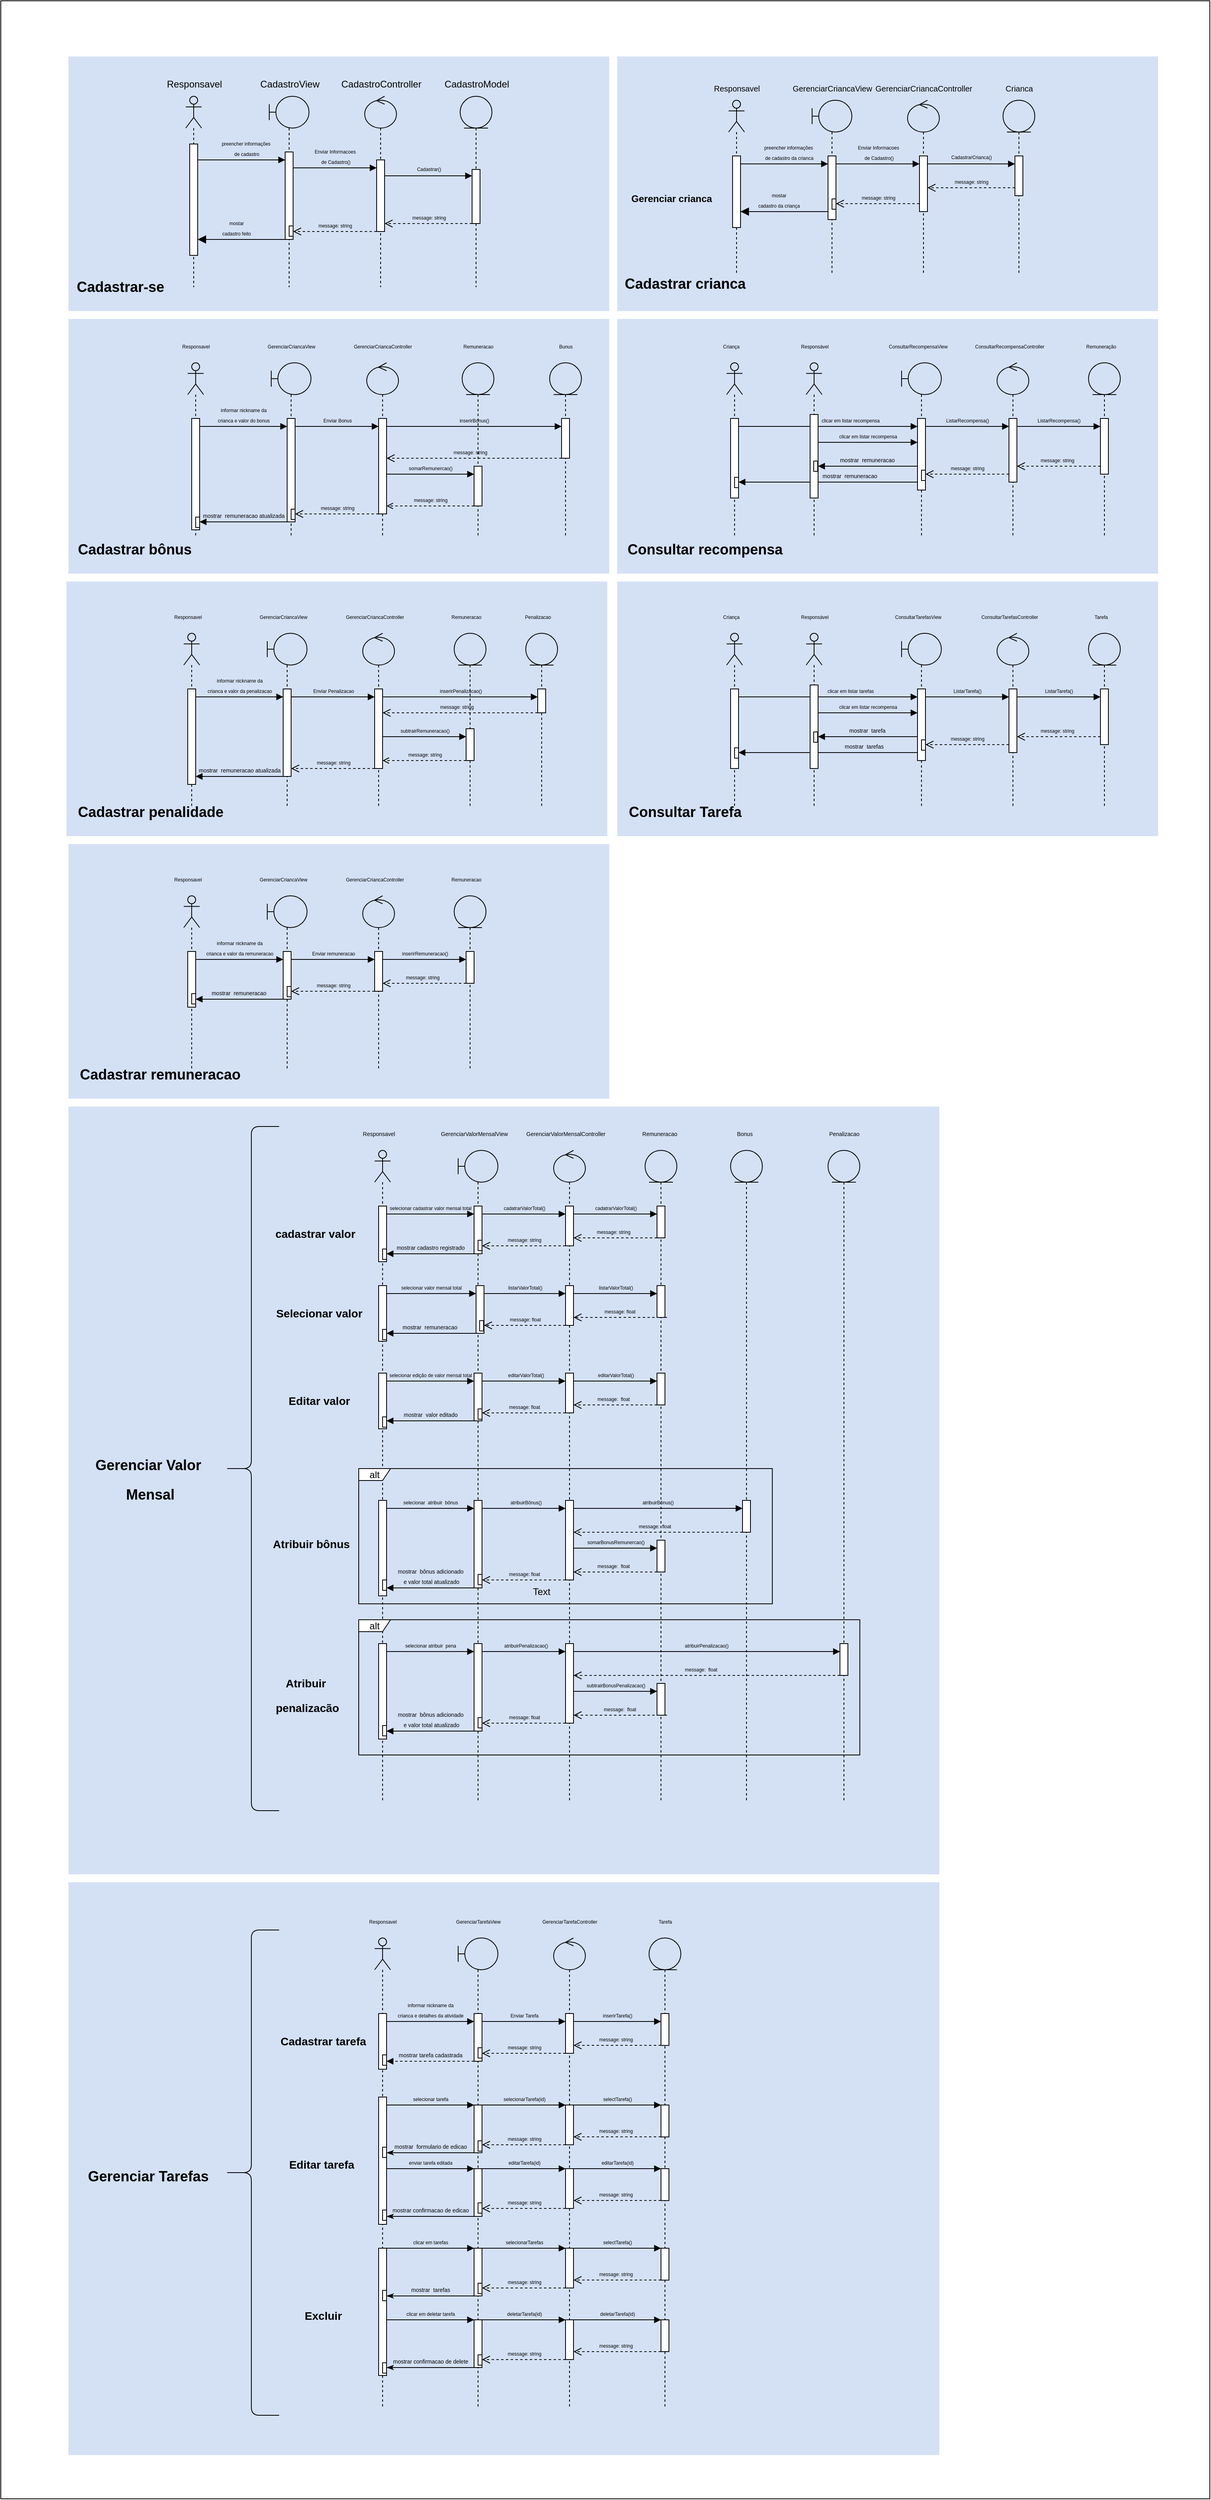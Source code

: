 <mxfile version="21.3.7" type="onedrive">
  <diagram name="Página-1" id="J9IT7wFsz__fBpNjqIxt">
    <mxGraphModel dx="11350" dy="5930" grid="0" gridSize="10" guides="1" tooltips="1" connect="1" arrows="1" fold="1" page="1" pageScale="1" pageWidth="850" pageHeight="1100" math="0" shadow="0">
      <root>
        <mxCell id="0" />
        <mxCell id="1" parent="0" />
        <mxCell id="au9W7VxuMjXqNuUVQKUz-1" value="" style="rounded=0;whiteSpace=wrap;html=1;" parent="1" vertex="1">
          <mxGeometry x="-85" y="-40" width="1520" height="3140" as="geometry" />
        </mxCell>
        <mxCell id="NlOicdzX4LGF7ZqIS4Fv-141" value="" style="shape=ext;double=1;rounded=0;whiteSpace=wrap;html=1;fillColor=#D4E1F5;fontColor=#000000;strokeColor=none;fillStyle=solid;" parent="1" vertex="1">
          <mxGeometry y="2325" width="1095" height="720" as="geometry" />
        </mxCell>
        <mxCell id="NlOicdzX4LGF7ZqIS4Fv-140" value="" style="shape=ext;double=1;rounded=0;whiteSpace=wrap;html=1;fillColor=#D4E1F5;fontColor=#000000;strokeColor=none;fillStyle=solid;" parent="1" vertex="1">
          <mxGeometry y="1350" width="1095" height="965" as="geometry" />
        </mxCell>
        <mxCell id="NlOicdzX4LGF7ZqIS4Fv-139" value="" style="shape=ext;double=1;rounded=0;whiteSpace=wrap;html=1;fillColor=#D4E1F5;fontColor=#000000;strokeColor=none;fillStyle=solid;" parent="1" vertex="1">
          <mxGeometry x="690" y="690" width="680" height="320" as="geometry" />
        </mxCell>
        <mxCell id="NlOicdzX4LGF7ZqIS4Fv-137" value="" style="shape=ext;double=1;rounded=0;whiteSpace=wrap;html=1;fillColor=#D4E1F5;fontColor=#000000;strokeColor=none;fillStyle=solid;" parent="1" vertex="1">
          <mxGeometry y="1020" width="680" height="320" as="geometry" />
        </mxCell>
        <mxCell id="NlOicdzX4LGF7ZqIS4Fv-136" value="" style="shape=ext;double=1;rounded=0;whiteSpace=wrap;html=1;fillColor=#D4E1F5;fontColor=#000000;strokeColor=none;fillStyle=solid;" parent="1" vertex="1">
          <mxGeometry x="-2.5" y="690" width="680" height="320" as="geometry" />
        </mxCell>
        <mxCell id="NlOicdzX4LGF7ZqIS4Fv-92" value="" style="shape=ext;double=1;rounded=0;whiteSpace=wrap;html=1;fillColor=#D4E1F5;fontColor=#000000;strokeColor=none;fillStyle=solid;" parent="1" vertex="1">
          <mxGeometry x="690" y="360" width="680" height="320" as="geometry" />
        </mxCell>
        <mxCell id="NlOicdzX4LGF7ZqIS4Fv-90" value="" style="shape=ext;double=1;rounded=0;whiteSpace=wrap;html=1;fillColor=#D4E1F5;fontColor=#000000;strokeColor=none;fillStyle=solid;" parent="1" vertex="1">
          <mxGeometry x="690" y="30" width="680" height="320" as="geometry" />
        </mxCell>
        <mxCell id="NlOicdzX4LGF7ZqIS4Fv-86" value="" style="shape=ext;double=1;rounded=0;whiteSpace=wrap;html=1;fillColor=#D4E1F5;fontColor=#000000;strokeColor=none;fillStyle=solid;" parent="1" vertex="1">
          <mxGeometry y="360" width="680" height="320" as="geometry" />
        </mxCell>
        <mxCell id="NlOicdzX4LGF7ZqIS4Fv-84" value="" style="shape=ext;double=1;rounded=0;whiteSpace=wrap;html=1;fillColor=#D4E1F5;fontColor=#000000;strokeColor=none;fillStyle=solid;" parent="1" vertex="1">
          <mxGeometry y="30" width="680" height="320" as="geometry" />
        </mxCell>
        <mxCell id="4n6OPRAXJPQhjtD7Zl6q-10" value="&lt;span style=&quot;font-size: 6px;&quot;&gt;clicar em listar recompensa&lt;/span&gt;" style="html=1;verticalAlign=bottom;endArrow=block;edgeStyle=elbowEdgeStyle;elbow=vertical;curved=0;rounded=0;labelBackgroundColor=none;" parent="1" source="4n6OPRAXJPQhjtD7Zl6q-3" target="4n6OPRAXJPQhjtD7Zl6q-5" edge="1">
          <mxGeometry x="0.244" relative="1" as="geometry">
            <mxPoint x="852.5" y="495" as="sourcePoint" />
            <Array as="points">
              <mxPoint x="922.5" y="495" />
              <mxPoint x="912.5" y="505" />
              <mxPoint x="957.5" y="505" />
              <mxPoint x="947.5" y="515" />
              <mxPoint x="977.5" y="525" />
              <mxPoint x="982.5" y="520" />
            </Array>
            <mxPoint as="offset" />
            <mxPoint x="967.5" y="515" as="targetPoint" />
          </mxGeometry>
        </mxCell>
        <mxCell id="4n6OPRAXJPQhjtD7Zl6q-11" value="&lt;font style=&quot;font-size: 7px;&quot;&gt;mostrar&amp;nbsp; remuneracao&amp;nbsp;&lt;/font&gt;" style="html=1;verticalAlign=bottom;endArrow=block;endSize=6;edgeStyle=elbowEdgeStyle;elbow=vertical;curved=0;rounded=0;endFill=1;labelBackgroundColor=none;" parent="1" source="4n6OPRAXJPQhjtD7Zl6q-5" target="4n6OPRAXJPQhjtD7Zl6q-3" edge="1">
          <mxGeometry x="-0.244" relative="1" as="geometry">
            <mxPoint x="897.5" y="605" as="targetPoint" />
            <Array as="points">
              <mxPoint x="982.5" y="565" />
              <mxPoint x="892.5" y="545" />
              <mxPoint x="902.5" y="595" />
              <mxPoint x="922.5" y="585" />
              <mxPoint x="972.5" y="605" />
              <mxPoint x="962.5" y="595" />
              <mxPoint x="1002.5" y="575" />
              <mxPoint x="982.5" y="580" />
            </Array>
            <mxPoint as="offset" />
          </mxGeometry>
        </mxCell>
        <mxCell id="lTnd4fk41cKFayqH2yOK-1" value="" style="shape=umlLifeline;perimeter=lifelinePerimeter;whiteSpace=wrap;html=1;container=1;dropTarget=0;collapsible=0;recursiveResize=0;outlineConnect=0;portConstraint=eastwest;newEdgeStyle={&quot;edgeStyle&quot;:&quot;elbowEdgeStyle&quot;,&quot;elbow&quot;:&quot;vertical&quot;,&quot;curved&quot;:0,&quot;rounded&quot;:0};participant=umlActor;fillColor=none;" parent="1" vertex="1">
          <mxGeometry x="147.5" y="80" width="20" height="240" as="geometry" />
        </mxCell>
        <mxCell id="lTnd4fk41cKFayqH2yOK-29" value="" style="html=1;points=[];perimeter=orthogonalPerimeter;outlineConnect=0;targetShapes=umlLifeline;portConstraint=eastwest;newEdgeStyle={&quot;edgeStyle&quot;:&quot;elbowEdgeStyle&quot;,&quot;elbow&quot;:&quot;vertical&quot;,&quot;curved&quot;:0,&quot;rounded&quot;:0};" parent="lTnd4fk41cKFayqH2yOK-1" vertex="1">
          <mxGeometry x="5" y="60" width="10" height="140" as="geometry" />
        </mxCell>
        <mxCell id="lTnd4fk41cKFayqH2yOK-3" value="" style="shape=umlLifeline;perimeter=lifelinePerimeter;whiteSpace=wrap;html=1;container=1;dropTarget=0;collapsible=0;recursiveResize=0;outlineConnect=0;portConstraint=eastwest;newEdgeStyle={&quot;edgeStyle&quot;:&quot;elbowEdgeStyle&quot;,&quot;elbow&quot;:&quot;vertical&quot;,&quot;curved&quot;:0,&quot;rounded&quot;:0};participant=umlBoundary;fontColor=default;labelBackgroundColor=none;fillColor=none;" parent="1" vertex="1">
          <mxGeometry x="252.5" y="80" width="50" height="240" as="geometry" />
        </mxCell>
        <mxCell id="lTnd4fk41cKFayqH2yOK-16" value="" style="html=1;points=[];perimeter=orthogonalPerimeter;outlineConnect=0;targetShapes=umlLifeline;portConstraint=eastwest;newEdgeStyle={&quot;edgeStyle&quot;:&quot;elbowEdgeStyle&quot;,&quot;elbow&quot;:&quot;vertical&quot;,&quot;curved&quot;:0,&quot;rounded&quot;:0};" parent="lTnd4fk41cKFayqH2yOK-3" vertex="1">
          <mxGeometry x="20" y="70" width="10" height="110" as="geometry" />
        </mxCell>
        <mxCell id="lTnd4fk41cKFayqH2yOK-4" value="" style="shape=umlLifeline;perimeter=lifelinePerimeter;whiteSpace=wrap;html=1;container=1;dropTarget=0;collapsible=0;recursiveResize=0;outlineConnect=0;portConstraint=eastwest;newEdgeStyle={&quot;edgeStyle&quot;:&quot;elbowEdgeStyle&quot;,&quot;elbow&quot;:&quot;vertical&quot;,&quot;curved&quot;:0,&quot;rounded&quot;:0};participant=umlEntity;fillColor=none;" parent="1" vertex="1">
          <mxGeometry x="492.5" y="80" width="40" height="240" as="geometry" />
        </mxCell>
        <mxCell id="lTnd4fk41cKFayqH2yOK-22" value="" style="html=1;points=[];perimeter=orthogonalPerimeter;outlineConnect=0;targetShapes=umlLifeline;portConstraint=eastwest;newEdgeStyle={&quot;edgeStyle&quot;:&quot;elbowEdgeStyle&quot;,&quot;elbow&quot;:&quot;vertical&quot;,&quot;curved&quot;:0,&quot;rounded&quot;:0};" parent="lTnd4fk41cKFayqH2yOK-4" vertex="1">
          <mxGeometry x="15" y="92" width="10" height="68" as="geometry" />
        </mxCell>
        <mxCell id="lTnd4fk41cKFayqH2yOK-5" value="" style="shape=umlLifeline;perimeter=lifelinePerimeter;whiteSpace=wrap;html=1;container=1;dropTarget=0;collapsible=0;recursiveResize=0;outlineConnect=0;portConstraint=eastwest;newEdgeStyle={&quot;edgeStyle&quot;:&quot;elbowEdgeStyle&quot;,&quot;elbow&quot;:&quot;vertical&quot;,&quot;curved&quot;:0,&quot;rounded&quot;:0};participant=umlControl;fillColor=none;" parent="1" vertex="1">
          <mxGeometry x="372.5" y="80" width="40" height="240" as="geometry" />
        </mxCell>
        <mxCell id="lTnd4fk41cKFayqH2yOK-19" value="" style="html=1;points=[];perimeter=orthogonalPerimeter;outlineConnect=0;targetShapes=umlLifeline;portConstraint=eastwest;newEdgeStyle={&quot;edgeStyle&quot;:&quot;elbowEdgeStyle&quot;,&quot;elbow&quot;:&quot;vertical&quot;,&quot;curved&quot;:0,&quot;rounded&quot;:0};" parent="lTnd4fk41cKFayqH2yOK-5" vertex="1">
          <mxGeometry x="15" y="80" width="10" height="90" as="geometry" />
        </mxCell>
        <mxCell id="lTnd4fk41cKFayqH2yOK-8" value="Responsavel" style="text;html=1;align=center;verticalAlign=middle;resizable=0;points=[];autosize=1;strokeColor=none;fillColor=none;" parent="1" vertex="1">
          <mxGeometry x="112.5" y="50" width="90" height="30" as="geometry" />
        </mxCell>
        <mxCell id="lTnd4fk41cKFayqH2yOK-10" value="CadastroView" style="text;html=1;align=center;verticalAlign=middle;resizable=0;points=[];autosize=1;strokeColor=none;fillColor=none;" parent="1" vertex="1">
          <mxGeometry x="227.5" y="50" width="100" height="30" as="geometry" />
        </mxCell>
        <mxCell id="lTnd4fk41cKFayqH2yOK-11" value="CadastroController" style="text;html=1;align=center;verticalAlign=middle;resizable=0;points=[];autosize=1;strokeColor=none;fillColor=none;" parent="1" vertex="1">
          <mxGeometry x="332.5" y="50" width="120" height="30" as="geometry" />
        </mxCell>
        <mxCell id="lTnd4fk41cKFayqH2yOK-12" value="CadastroModel" style="text;html=1;align=center;verticalAlign=middle;resizable=0;points=[];autosize=1;strokeColor=none;fillColor=none;" parent="1" vertex="1">
          <mxGeometry x="462.5" y="50" width="100" height="30" as="geometry" />
        </mxCell>
        <mxCell id="lTnd4fk41cKFayqH2yOK-18" value="&lt;font style=&quot;font-size: 6px;&quot;&gt;mostar &lt;br&gt;cadastro feito&lt;/font&gt;" style="html=1;verticalAlign=bottom;endArrow=block;endSize=8;edgeStyle=elbowEdgeStyle;elbow=vertical;curved=0;rounded=0;endFill=1;labelBackgroundColor=none;" parent="1" source="lTnd4fk41cKFayqH2yOK-16" target="lTnd4fk41cKFayqH2yOK-29" edge="1">
          <mxGeometry x="0.13" relative="1" as="geometry">
            <mxPoint x="172.5" y="260" as="targetPoint" />
            <Array as="points">
              <mxPoint x="252.5" y="260" />
              <mxPoint x="242.5" y="230" />
              <mxPoint x="102.5" y="220" />
            </Array>
            <mxPoint as="offset" />
          </mxGeometry>
        </mxCell>
        <mxCell id="lTnd4fk41cKFayqH2yOK-17" value="&lt;font style=&quot;font-size: 6px;&quot;&gt;preencher informações&lt;br&gt;&amp;nbsp;de cadastro&lt;/font&gt;" style="html=1;verticalAlign=bottom;endArrow=block;edgeStyle=elbowEdgeStyle;elbow=vertical;curved=0;rounded=0;strokeColor=#000000;labelBackgroundColor=none;" parent="1" source="lTnd4fk41cKFayqH2yOK-29" target="lTnd4fk41cKFayqH2yOK-16" edge="1">
          <mxGeometry x="0.091" relative="1" as="geometry">
            <mxPoint x="172.5" y="160" as="sourcePoint" />
            <Array as="points">
              <mxPoint x="222.5" y="160" />
            </Array>
            <mxPoint as="offset" />
          </mxGeometry>
        </mxCell>
        <mxCell id="lTnd4fk41cKFayqH2yOK-20" value="&lt;font style=&quot;font-size: 6px;&quot;&gt;Enviar Informacoes&lt;br&gt;&amp;nbsp;de Cadastro()&lt;/font&gt;" style="html=1;verticalAlign=bottom;endArrow=block;edgeStyle=elbowEdgeStyle;elbow=vertical;curved=0;rounded=0;labelBackgroundColor=none;" parent="1" source="lTnd4fk41cKFayqH2yOK-16" target="lTnd4fk41cKFayqH2yOK-19" edge="1">
          <mxGeometry relative="1" as="geometry">
            <mxPoint x="317.5" y="160" as="sourcePoint" />
            <Array as="points">
              <mxPoint x="352.5" y="170" />
              <mxPoint x="362.5" y="180" />
            </Array>
          </mxGeometry>
        </mxCell>
        <mxCell id="lTnd4fk41cKFayqH2yOK-21" value="&lt;font style=&quot;font-size: 6px;&quot;&gt;message: string&lt;/font&gt;" style="html=1;verticalAlign=bottom;endArrow=open;dashed=1;endSize=8;edgeStyle=elbowEdgeStyle;elbow=vertical;curved=0;rounded=0;labelBackgroundColor=none;" parent="1" source="lTnd4fk41cKFayqH2yOK-19" target="lTnd4fk41cKFayqH2yOK-16" edge="1">
          <mxGeometry relative="1" as="geometry">
            <mxPoint x="317.5" y="235" as="targetPoint" />
            <Array as="points">
              <mxPoint x="352.5" y="250" />
              <mxPoint x="382.5" y="240" />
            </Array>
          </mxGeometry>
        </mxCell>
        <mxCell id="lTnd4fk41cKFayqH2yOK-23" value="" style="html=1;verticalAlign=bottom;endArrow=block;edgeStyle=elbowEdgeStyle;elbow=vertical;curved=0;rounded=0;" parent="1" source="lTnd4fk41cKFayqH2yOK-19" target="lTnd4fk41cKFayqH2yOK-22" edge="1">
          <mxGeometry relative="1" as="geometry">
            <mxPoint x="437.5" y="172" as="sourcePoint" />
            <Array as="points">
              <mxPoint x="482.5" y="180" />
            </Array>
          </mxGeometry>
        </mxCell>
        <mxCell id="lTnd4fk41cKFayqH2yOK-25" value="&lt;font style=&quot;font-size: 6px;&quot;&gt;Cadastrar()&lt;/font&gt;" style="edgeLabel;html=1;align=center;verticalAlign=middle;resizable=0;points=[];labelBackgroundColor=none;" parent="lTnd4fk41cKFayqH2yOK-23" connectable="0" vertex="1">
          <mxGeometry x="0.148" y="1" relative="1" as="geometry">
            <mxPoint x="-8" y="-9" as="offset" />
          </mxGeometry>
        </mxCell>
        <mxCell id="lTnd4fk41cKFayqH2yOK-24" value="&lt;font style=&quot;font-size: 6px;&quot;&gt;message: string&lt;/font&gt;" style="html=1;verticalAlign=bottom;endArrow=open;dashed=1;endSize=8;edgeStyle=elbowEdgeStyle;elbow=vertical;curved=0;rounded=0;labelBackgroundColor=none;" parent="1" source="lTnd4fk41cKFayqH2yOK-22" target="lTnd4fk41cKFayqH2yOK-19" edge="1">
          <mxGeometry relative="1" as="geometry">
            <mxPoint x="437.5" y="247" as="targetPoint" />
            <Array as="points">
              <mxPoint x="482.5" y="240" />
              <mxPoint x="422.5" y="247" />
            </Array>
          </mxGeometry>
        </mxCell>
        <mxCell id="lTnd4fk41cKFayqH2yOK-35" value="" style="shape=umlLifeline;perimeter=lifelinePerimeter;whiteSpace=wrap;html=1;container=1;dropTarget=0;collapsible=0;recursiveResize=0;outlineConnect=0;portConstraint=eastwest;newEdgeStyle={&quot;edgeStyle&quot;:&quot;elbowEdgeStyle&quot;,&quot;elbow&quot;:&quot;vertical&quot;,&quot;curved&quot;:0,&quot;rounded&quot;:0};participant=umlActor;fillColor=none;" parent="1" vertex="1">
          <mxGeometry x="830" y="85" width="20" height="220" as="geometry" />
        </mxCell>
        <mxCell id="Pfssbir64K4zoyaUSUcc-81" value="" style="html=1;points=[];perimeter=orthogonalPerimeter;outlineConnect=0;targetShapes=umlLifeline;portConstraint=eastwest;newEdgeStyle={&quot;edgeStyle&quot;:&quot;elbowEdgeStyle&quot;,&quot;elbow&quot;:&quot;vertical&quot;,&quot;curved&quot;:0,&quot;rounded&quot;:0};" parent="lTnd4fk41cKFayqH2yOK-35" vertex="1">
          <mxGeometry x="5" y="70" width="10" height="90" as="geometry" />
        </mxCell>
        <mxCell id="lTnd4fk41cKFayqH2yOK-37" value="" style="shape=umlLifeline;perimeter=lifelinePerimeter;whiteSpace=wrap;html=1;container=1;dropTarget=0;collapsible=0;recursiveResize=0;outlineConnect=0;portConstraint=eastwest;newEdgeStyle={&quot;edgeStyle&quot;:&quot;elbowEdgeStyle&quot;,&quot;elbow&quot;:&quot;vertical&quot;,&quot;curved&quot;:0,&quot;rounded&quot;:0};participant=umlBoundary;fillColor=none;" parent="1" vertex="1">
          <mxGeometry x="935" y="85" width="50" height="220" as="geometry" />
        </mxCell>
        <mxCell id="lTnd4fk41cKFayqH2yOK-38" value="" style="html=1;points=[];perimeter=orthogonalPerimeter;outlineConnect=0;targetShapes=umlLifeline;portConstraint=eastwest;newEdgeStyle={&quot;edgeStyle&quot;:&quot;elbowEdgeStyle&quot;,&quot;elbow&quot;:&quot;vertical&quot;,&quot;curved&quot;:0,&quot;rounded&quot;:0};" parent="lTnd4fk41cKFayqH2yOK-37" vertex="1">
          <mxGeometry x="20" y="70" width="10" height="80" as="geometry" />
        </mxCell>
        <mxCell id="lTnd4fk41cKFayqH2yOK-39" value="" style="shape=umlLifeline;perimeter=lifelinePerimeter;whiteSpace=wrap;html=1;container=1;dropTarget=0;collapsible=0;recursiveResize=0;outlineConnect=0;portConstraint=eastwest;newEdgeStyle={&quot;edgeStyle&quot;:&quot;elbowEdgeStyle&quot;,&quot;elbow&quot;:&quot;vertical&quot;,&quot;curved&quot;:0,&quot;rounded&quot;:0};participant=umlEntity;fillColor=none;" parent="1" vertex="1">
          <mxGeometry x="1175" y="85" width="40" height="220" as="geometry" />
        </mxCell>
        <mxCell id="lTnd4fk41cKFayqH2yOK-40" value="" style="html=1;points=[];perimeter=orthogonalPerimeter;outlineConnect=0;targetShapes=umlLifeline;portConstraint=eastwest;newEdgeStyle={&quot;edgeStyle&quot;:&quot;elbowEdgeStyle&quot;,&quot;elbow&quot;:&quot;vertical&quot;,&quot;curved&quot;:0,&quot;rounded&quot;:0};" parent="lTnd4fk41cKFayqH2yOK-39" vertex="1">
          <mxGeometry x="15" y="70" width="10" height="50" as="geometry" />
        </mxCell>
        <mxCell id="lTnd4fk41cKFayqH2yOK-41" value="" style="shape=umlLifeline;perimeter=lifelinePerimeter;whiteSpace=wrap;html=1;container=1;dropTarget=0;collapsible=0;recursiveResize=0;outlineConnect=0;portConstraint=eastwest;newEdgeStyle={&quot;edgeStyle&quot;:&quot;elbowEdgeStyle&quot;,&quot;elbow&quot;:&quot;vertical&quot;,&quot;curved&quot;:0,&quot;rounded&quot;:0};participant=umlControl;fillColor=none;" parent="1" vertex="1">
          <mxGeometry x="1055" y="85" width="40" height="220" as="geometry" />
        </mxCell>
        <mxCell id="lTnd4fk41cKFayqH2yOK-42" value="" style="html=1;points=[];perimeter=orthogonalPerimeter;outlineConnect=0;targetShapes=umlLifeline;portConstraint=eastwest;newEdgeStyle={&quot;edgeStyle&quot;:&quot;elbowEdgeStyle&quot;,&quot;elbow&quot;:&quot;vertical&quot;,&quot;curved&quot;:0,&quot;rounded&quot;:0};" parent="lTnd4fk41cKFayqH2yOK-41" vertex="1">
          <mxGeometry x="15" y="70" width="10" height="70" as="geometry" />
        </mxCell>
        <mxCell id="lTnd4fk41cKFayqH2yOK-43" value="Responsavel" style="text;html=1;align=center;verticalAlign=middle;resizable=0;points=[];autosize=1;strokeColor=none;fillColor=none;fontSize=10;" parent="1" vertex="1">
          <mxGeometry x="800" y="55" width="80" height="30" as="geometry" />
        </mxCell>
        <mxCell id="lTnd4fk41cKFayqH2yOK-44" value="GerenciarCriancaView" style="text;html=1;align=center;verticalAlign=middle;resizable=0;points=[];autosize=1;strokeColor=none;fillColor=none;fontSize=10;" parent="1" vertex="1">
          <mxGeometry x="900" y="55" width="120" height="30" as="geometry" />
        </mxCell>
        <mxCell id="lTnd4fk41cKFayqH2yOK-45" value="GerenciarCriancaController" style="text;html=1;align=center;verticalAlign=middle;resizable=0;points=[];autosize=1;strokeColor=none;fillColor=none;fontSize=10;" parent="1" vertex="1">
          <mxGeometry x="1000" y="55" width="150" height="30" as="geometry" />
        </mxCell>
        <mxCell id="lTnd4fk41cKFayqH2yOK-46" value="Crianca" style="text;html=1;align=center;verticalAlign=middle;resizable=0;points=[];autosize=1;strokeColor=none;fillColor=none;fontSize=10;" parent="1" vertex="1">
          <mxGeometry x="1165" y="55" width="60" height="30" as="geometry" />
        </mxCell>
        <mxCell id="lTnd4fk41cKFayqH2yOK-50" value="&lt;font style=&quot;font-size: 6px;&quot;&gt;mostar &lt;br&gt;cadastro da criança&lt;/font&gt;" style="html=1;verticalAlign=bottom;endArrow=block;endSize=8;edgeStyle=elbowEdgeStyle;elbow=vertical;curved=0;rounded=0;endFill=1;labelBackgroundColor=none;" parent="1" source="lTnd4fk41cKFayqH2yOK-38" target="Pfssbir64K4zoyaUSUcc-81" edge="1">
          <mxGeometry x="0.13" relative="1" as="geometry">
            <mxPoint x="855" y="225" as="targetPoint" />
            <Array as="points">
              <mxPoint x="925" y="225" />
              <mxPoint x="935" y="265" />
              <mxPoint x="925" y="235" />
              <mxPoint x="785" y="225" />
            </Array>
            <mxPoint as="offset" />
          </mxGeometry>
        </mxCell>
        <mxCell id="lTnd4fk41cKFayqH2yOK-51" value="&lt;font style=&quot;font-size: 6px;&quot;&gt;preencher informações&lt;br&gt;&amp;nbsp;de cadastro da crianca&lt;/font&gt;" style="html=1;verticalAlign=bottom;endArrow=block;edgeStyle=elbowEdgeStyle;elbow=vertical;curved=0;rounded=0;labelBackgroundColor=none;" parent="1" source="Pfssbir64K4zoyaUSUcc-81" target="lTnd4fk41cKFayqH2yOK-38" edge="1">
          <mxGeometry x="0.091" relative="1" as="geometry">
            <mxPoint x="855" y="165" as="sourcePoint" />
            <Array as="points">
              <mxPoint x="905" y="165" />
            </Array>
            <mxPoint as="offset" />
          </mxGeometry>
        </mxCell>
        <mxCell id="lTnd4fk41cKFayqH2yOK-52" value="&lt;font style=&quot;font-size: 6px;&quot;&gt;Enviar Informacoes&lt;br&gt;&amp;nbsp;de Cadastro()&lt;/font&gt;" style="html=1;verticalAlign=bottom;endArrow=block;edgeStyle=elbowEdgeStyle;elbow=vertical;curved=0;rounded=0;labelBackgroundColor=none;" parent="1" source="lTnd4fk41cKFayqH2yOK-38" target="lTnd4fk41cKFayqH2yOK-42" edge="1">
          <mxGeometry relative="1" as="geometry">
            <mxPoint x="1000" y="165" as="sourcePoint" />
            <Array as="points">
              <mxPoint x="1005" y="165" />
              <mxPoint x="1035" y="175" />
              <mxPoint x="1045" y="185" />
            </Array>
          </mxGeometry>
        </mxCell>
        <mxCell id="lTnd4fk41cKFayqH2yOK-53" value="&lt;font style=&quot;font-size: 6px;&quot;&gt;message: string&lt;/font&gt;" style="html=1;verticalAlign=bottom;endArrow=open;dashed=1;endSize=8;edgeStyle=elbowEdgeStyle;elbow=vertical;curved=0;rounded=0;labelBackgroundColor=none;" parent="1" source="lTnd4fk41cKFayqH2yOK-42" target="lTnd4fk41cKFayqH2yOK-38" edge="1">
          <mxGeometry relative="1" as="geometry">
            <mxPoint x="1000" y="240" as="targetPoint" />
            <Array as="points">
              <mxPoint x="1005" y="215" />
              <mxPoint x="1035" y="255" />
              <mxPoint x="1065" y="245" />
            </Array>
          </mxGeometry>
        </mxCell>
        <mxCell id="lTnd4fk41cKFayqH2yOK-54" value="" style="html=1;verticalAlign=bottom;endArrow=block;edgeStyle=elbowEdgeStyle;elbow=vertical;curved=0;rounded=0;" parent="1" source="lTnd4fk41cKFayqH2yOK-42" target="lTnd4fk41cKFayqH2yOK-40" edge="1">
          <mxGeometry relative="1" as="geometry">
            <mxPoint x="1120" y="177" as="sourcePoint" />
            <Array as="points">
              <mxPoint x="1165" y="165" />
            </Array>
          </mxGeometry>
        </mxCell>
        <mxCell id="lTnd4fk41cKFayqH2yOK-55" value="&lt;font style=&quot;font-size: 6px;&quot;&gt;CadastrarCrianca()&lt;/font&gt;" style="edgeLabel;html=1;align=center;verticalAlign=middle;resizable=0;points=[];labelBackgroundColor=none;" parent="lTnd4fk41cKFayqH2yOK-54" connectable="0" vertex="1">
          <mxGeometry x="0.148" y="1" relative="1" as="geometry">
            <mxPoint x="-8" y="-9" as="offset" />
          </mxGeometry>
        </mxCell>
        <mxCell id="lTnd4fk41cKFayqH2yOK-56" value="&lt;font style=&quot;font-size: 6px;&quot;&gt;message: string&lt;/font&gt;" style="html=1;verticalAlign=bottom;endArrow=open;dashed=1;endSize=8;edgeStyle=elbowEdgeStyle;elbow=vertical;curved=0;rounded=0;labelBackgroundColor=none;" parent="1" source="lTnd4fk41cKFayqH2yOK-40" target="lTnd4fk41cKFayqH2yOK-42" edge="1">
          <mxGeometry relative="1" as="geometry">
            <mxPoint x="1120" y="252" as="targetPoint" />
            <Array as="points">
              <mxPoint x="1135" y="195" />
              <mxPoint x="1165" y="245" />
              <mxPoint x="1105" y="252" />
            </Array>
          </mxGeometry>
        </mxCell>
        <mxCell id="lTnd4fk41cKFayqH2yOK-94" value="&lt;h2&gt;Cadastrar crianca&lt;/h2&gt;" style="text;html=1;align=center;verticalAlign=middle;resizable=0;points=[];autosize=1;strokeColor=none;fillColor=none;" parent="1" vertex="1">
          <mxGeometry x="690" y="284" width="170" height="63" as="geometry" />
        </mxCell>
        <mxCell id="lTnd4fk41cKFayqH2yOK-130" value="&lt;h2&gt;Cadastrar penalidade&lt;/h2&gt;" style="text;html=1;align=center;verticalAlign=middle;resizable=0;points=[];autosize=1;strokeColor=none;fillColor=none;" parent="1" vertex="1">
          <mxGeometry x="-2.5" y="950" width="210" height="60" as="geometry" />
        </mxCell>
        <mxCell id="lTnd4fk41cKFayqH2yOK-156" value="&lt;h4&gt;Gerenciar crianca&lt;/h4&gt;" style="text;html=1;align=center;verticalAlign=middle;resizable=0;points=[];autosize=1;strokeColor=none;fillColor=none;" parent="1" vertex="1">
          <mxGeometry x="698.5" y="180" width="119" height="58" as="geometry" />
        </mxCell>
        <mxCell id="lTnd4fk41cKFayqH2yOK-157" value="&lt;h2&gt;&lt;font style=&quot;font-size: 18px;&quot;&gt;Cadastrar-se&lt;/font&gt;&lt;/h2&gt;" style="text;html=1;align=center;verticalAlign=middle;resizable=0;points=[];autosize=1;strokeColor=none;fillColor=none;" parent="1" vertex="1">
          <mxGeometry y="290" width="130" height="60" as="geometry" />
        </mxCell>
        <mxCell id="8zzDPkNRg_m7ffliZrV9-2" value="&lt;h2 style=&quot;border-color: var(--border-color);&quot;&gt;&lt;font style=&quot;border-color: var(--border-color);&quot;&gt;Cadastrar bônus&lt;/font&gt;&lt;/h2&gt;" style="text;html=1;align=center;verticalAlign=middle;resizable=0;points=[];autosize=1;strokeColor=none;fillColor=none;" parent="1" vertex="1">
          <mxGeometry x="-2.5" y="620" width="170" height="60" as="geometry" />
        </mxCell>
        <mxCell id="Pfssbir64K4zoyaUSUcc-43" value="" style="shape=umlLifeline;perimeter=lifelinePerimeter;whiteSpace=wrap;html=1;container=1;dropTarget=0;collapsible=0;recursiveResize=0;outlineConnect=0;portConstraint=eastwest;newEdgeStyle={&quot;edgeStyle&quot;:&quot;elbowEdgeStyle&quot;,&quot;elbow&quot;:&quot;vertical&quot;,&quot;curved&quot;:0,&quot;rounded&quot;:0};participant=umlActor;fillColor=none;" parent="1" vertex="1">
          <mxGeometry x="150" y="415" width="20" height="220" as="geometry" />
        </mxCell>
        <mxCell id="Pfssbir64K4zoyaUSUcc-82" value="" style="html=1;points=[];perimeter=orthogonalPerimeter;outlineConnect=0;targetShapes=umlLifeline;portConstraint=eastwest;newEdgeStyle={&quot;edgeStyle&quot;:&quot;elbowEdgeStyle&quot;,&quot;elbow&quot;:&quot;vertical&quot;,&quot;curved&quot;:0,&quot;rounded&quot;:0};" parent="Pfssbir64K4zoyaUSUcc-43" vertex="1">
          <mxGeometry x="5" y="70" width="10" height="140" as="geometry" />
        </mxCell>
        <mxCell id="Pfssbir64K4zoyaUSUcc-44" value="" style="shape=umlLifeline;perimeter=lifelinePerimeter;whiteSpace=wrap;html=1;container=1;dropTarget=0;collapsible=0;recursiveResize=0;outlineConnect=0;portConstraint=eastwest;newEdgeStyle={&quot;edgeStyle&quot;:&quot;elbowEdgeStyle&quot;,&quot;elbow&quot;:&quot;vertical&quot;,&quot;curved&quot;:0,&quot;rounded&quot;:0};participant=umlBoundary;fillColor=none;" parent="1" vertex="1">
          <mxGeometry x="255" y="415" width="50" height="220" as="geometry" />
        </mxCell>
        <mxCell id="lTnd4fk41cKFayqH2yOK-118" value="" style="html=1;points=[];perimeter=orthogonalPerimeter;outlineConnect=0;targetShapes=umlLifeline;portConstraint=eastwest;newEdgeStyle={&quot;edgeStyle&quot;:&quot;elbowEdgeStyle&quot;,&quot;elbow&quot;:&quot;vertical&quot;,&quot;curved&quot;:0,&quot;rounded&quot;:0};" parent="Pfssbir64K4zoyaUSUcc-44" vertex="1">
          <mxGeometry x="20" y="70" width="10" height="130" as="geometry" />
        </mxCell>
        <mxCell id="Pfssbir64K4zoyaUSUcc-47" value="" style="shape=umlLifeline;perimeter=lifelinePerimeter;whiteSpace=wrap;html=1;container=1;dropTarget=0;collapsible=0;recursiveResize=0;outlineConnect=0;portConstraint=eastwest;newEdgeStyle={&quot;edgeStyle&quot;:&quot;elbowEdgeStyle&quot;,&quot;elbow&quot;:&quot;vertical&quot;,&quot;curved&quot;:0,&quot;rounded&quot;:0};participant=umlControl;fillColor=none;" parent="1" vertex="1">
          <mxGeometry x="375" y="415" width="40" height="220" as="geometry" />
        </mxCell>
        <mxCell id="Pfssbir64K4zoyaUSUcc-51" value="" style="shape=umlLifeline;perimeter=lifelinePerimeter;whiteSpace=wrap;html=1;container=1;dropTarget=0;collapsible=0;recursiveResize=0;outlineConnect=0;portConstraint=eastwest;newEdgeStyle={&quot;edgeStyle&quot;:&quot;elbowEdgeStyle&quot;,&quot;elbow&quot;:&quot;vertical&quot;,&quot;curved&quot;:0,&quot;rounded&quot;:0};participant=umlEntity;fillColor=none;" parent="1" vertex="1">
          <mxGeometry x="495" y="415" width="40" height="220" as="geometry" />
        </mxCell>
        <mxCell id="Pfssbir64K4zoyaUSUcc-87" value="" style="html=1;points=[];perimeter=orthogonalPerimeter;outlineConnect=0;targetShapes=umlLifeline;portConstraint=eastwest;newEdgeStyle={&quot;edgeStyle&quot;:&quot;elbowEdgeStyle&quot;,&quot;elbow&quot;:&quot;vertical&quot;,&quot;curved&quot;:0,&quot;rounded&quot;:0};" parent="Pfssbir64K4zoyaUSUcc-51" vertex="1">
          <mxGeometry x="15" y="130" width="10" height="50" as="geometry" />
        </mxCell>
        <mxCell id="Pfssbir64K4zoyaUSUcc-52" value="" style="shape=umlLifeline;perimeter=lifelinePerimeter;whiteSpace=wrap;html=1;container=1;dropTarget=0;collapsible=0;recursiveResize=0;outlineConnect=0;portConstraint=eastwest;newEdgeStyle={&quot;edgeStyle&quot;:&quot;elbowEdgeStyle&quot;,&quot;elbow&quot;:&quot;vertical&quot;,&quot;curved&quot;:0,&quot;rounded&quot;:0};participant=umlEntity;fillColor=none;" parent="1" vertex="1">
          <mxGeometry x="605" y="415" width="40" height="220" as="geometry" />
        </mxCell>
        <mxCell id="lTnd4fk41cKFayqH2yOK-122" value="" style="html=1;points=[];perimeter=orthogonalPerimeter;outlineConnect=0;targetShapes=umlLifeline;portConstraint=eastwest;newEdgeStyle={&quot;edgeStyle&quot;:&quot;elbowEdgeStyle&quot;,&quot;elbow&quot;:&quot;vertical&quot;,&quot;curved&quot;:0,&quot;rounded&quot;:0};" parent="Pfssbir64K4zoyaUSUcc-52" vertex="1">
          <mxGeometry x="15" y="70" width="10" height="50" as="geometry" />
        </mxCell>
        <mxCell id="Pfssbir64K4zoyaUSUcc-54" value="Responsavel" style="text;html=1;align=center;verticalAlign=middle;resizable=0;points=[];autosize=1;strokeColor=none;fillColor=none;fontSize=6;" parent="1" vertex="1">
          <mxGeometry x="130" y="385" width="60" height="20" as="geometry" />
        </mxCell>
        <mxCell id="Pfssbir64K4zoyaUSUcc-55" value="GerenciarCriancaView" style="text;html=1;align=center;verticalAlign=middle;resizable=0;points=[];autosize=1;strokeColor=none;fillColor=none;fontSize=6;" parent="1" vertex="1">
          <mxGeometry x="240" y="385" width="80" height="20" as="geometry" />
        </mxCell>
        <mxCell id="Pfssbir64K4zoyaUSUcc-56" value="GerenciarCriancaController" style="text;html=1;align=center;verticalAlign=middle;resizable=0;points=[];autosize=1;strokeColor=none;fillColor=none;fontSize=6;" parent="1" vertex="1">
          <mxGeometry x="345" y="385" width="100" height="20" as="geometry" />
        </mxCell>
        <mxCell id="Pfssbir64K4zoyaUSUcc-59" value="Remuneracao" style="text;html=1;align=center;verticalAlign=middle;resizable=0;points=[];autosize=1;strokeColor=none;fillColor=none;fontSize=6;" parent="1" vertex="1">
          <mxGeometry x="485" y="385" width="60" height="20" as="geometry" />
        </mxCell>
        <mxCell id="Pfssbir64K4zoyaUSUcc-60" value="Bunus" style="text;html=1;align=center;verticalAlign=middle;resizable=0;points=[];autosize=1;strokeColor=none;fillColor=none;fontSize=6;" parent="1" vertex="1">
          <mxGeometry x="605" y="385" width="40" height="20" as="geometry" />
        </mxCell>
        <mxCell id="lTnd4fk41cKFayqH2yOK-121" value="" style="html=1;points=[];perimeter=orthogonalPerimeter;outlineConnect=0;targetShapes=umlLifeline;portConstraint=eastwest;newEdgeStyle={&quot;edgeStyle&quot;:&quot;elbowEdgeStyle&quot;,&quot;elbow&quot;:&quot;vertical&quot;,&quot;curved&quot;:0,&quot;rounded&quot;:0};" parent="1" vertex="1">
          <mxGeometry x="390" y="485" width="10" height="120" as="geometry" />
        </mxCell>
        <mxCell id="lTnd4fk41cKFayqH2yOK-119" value="&lt;font style=&quot;font-size: 6px;&quot;&gt;informar nickname da &lt;br&gt;crianca e valor do bonus&lt;/font&gt;" style="html=1;verticalAlign=bottom;endArrow=block;edgeStyle=elbowEdgeStyle;elbow=vertical;curved=0;rounded=0;labelBackgroundColor=none;" parent="1" source="Pfssbir64K4zoyaUSUcc-82" target="lTnd4fk41cKFayqH2yOK-118" edge="1">
          <mxGeometry x="-0.003" relative="1" as="geometry">
            <mxPoint x="210" y="485" as="sourcePoint" />
            <Array as="points">
              <mxPoint x="245" y="495" />
              <mxPoint x="275" y="495" />
              <mxPoint x="280" y="500" />
            </Array>
            <mxPoint as="offset" />
          </mxGeometry>
        </mxCell>
        <mxCell id="lTnd4fk41cKFayqH2yOK-120" value="&lt;font style=&quot;font-size: 7px;&quot;&gt;mostrar&amp;nbsp; remuneracao atualizada&lt;/font&gt;" style="html=1;verticalAlign=bottom;endArrow=block;endSize=6;edgeStyle=elbowEdgeStyle;elbow=vertical;curved=0;rounded=0;endFill=1;labelBackgroundColor=none;" parent="1" source="lTnd4fk41cKFayqH2yOK-118" target="Pfssbir64K4zoyaUSUcc-82" edge="1">
          <mxGeometry relative="1" as="geometry">
            <mxPoint x="210" y="585" as="targetPoint" />
            <Array as="points">
              <mxPoint x="255" y="615" />
              <mxPoint x="270" y="585" />
              <mxPoint x="260" y="575" />
              <mxPoint x="300" y="555" />
              <mxPoint x="280" y="560" />
            </Array>
          </mxGeometry>
        </mxCell>
        <mxCell id="lTnd4fk41cKFayqH2yOK-123" value="&lt;font style=&quot;font-size: 6px;&quot;&gt;Enviar Bonus&lt;/font&gt;" style="html=1;verticalAlign=bottom;endArrow=block;edgeStyle=elbowEdgeStyle;elbow=vertical;curved=0;rounded=0;labelBackgroundColor=none;" parent="1" source="lTnd4fk41cKFayqH2yOK-118" target="lTnd4fk41cKFayqH2yOK-121" edge="1">
          <mxGeometry relative="1" as="geometry">
            <mxPoint x="355" y="505.24" as="sourcePoint" />
            <Array as="points">
              <mxPoint x="335" y="495" />
              <mxPoint x="410" y="485" />
              <mxPoint x="415" y="495.24" />
              <mxPoint x="360" y="505.24" />
            </Array>
          </mxGeometry>
        </mxCell>
        <mxCell id="lTnd4fk41cKFayqH2yOK-124" value="&lt;font style=&quot;font-size: 6px;&quot;&gt;inserirBonus()&lt;/font&gt;" style="html=1;verticalAlign=bottom;endArrow=block;edgeStyle=elbowEdgeStyle;elbow=vertical;curved=0;rounded=0;labelBackgroundColor=none;" parent="1" source="lTnd4fk41cKFayqH2yOK-121" target="lTnd4fk41cKFayqH2yOK-122" edge="1">
          <mxGeometry x="0.001" relative="1" as="geometry">
            <mxPoint x="475" y="495.24" as="sourcePoint" />
            <Array as="points">
              <mxPoint x="465" y="495" />
              <mxPoint x="515" y="495.24" />
              <mxPoint x="690" y="505.24" />
              <mxPoint x="620" y="515.24" />
              <mxPoint x="640" y="535.24" />
              <mxPoint x="520" y="505.24" />
            </Array>
            <mxPoint as="offset" />
          </mxGeometry>
        </mxCell>
        <mxCell id="lTnd4fk41cKFayqH2yOK-125" value="&lt;font style=&quot;font-size: 6px;&quot;&gt;message: string&lt;/font&gt;" style="html=1;verticalAlign=bottom;endArrow=open;dashed=1;endSize=8;edgeStyle=elbowEdgeStyle;elbow=vertical;curved=0;rounded=0;labelBackgroundColor=none;" parent="1" source="lTnd4fk41cKFayqH2yOK-122" target="lTnd4fk41cKFayqH2yOK-121" edge="1">
          <mxGeometry x="0.045" relative="1" as="geometry">
            <mxPoint x="475" y="570.24" as="targetPoint" />
            <Array as="points">
              <mxPoint x="605" y="535" />
              <mxPoint x="585" y="525" />
              <mxPoint x="575" y="515" />
              <mxPoint x="780" y="515" />
              <mxPoint x="680" y="505" />
              <mxPoint x="720" y="525" />
              <mxPoint x="645" y="525.24" />
              <mxPoint x="615" y="535.24" />
              <mxPoint x="700" y="545.24" />
              <mxPoint x="640" y="535.24" />
              <mxPoint x="620" y="525.24" />
              <mxPoint x="650" y="555.24" />
              <mxPoint x="680" y="525.24" />
            </Array>
            <mxPoint as="offset" />
          </mxGeometry>
        </mxCell>
        <mxCell id="lTnd4fk41cKFayqH2yOK-126" value="&lt;font style=&quot;font-size: 6px;&quot;&gt;message: string&lt;/font&gt;" style="html=1;verticalAlign=bottom;endArrow=open;dashed=1;endSize=8;edgeStyle=elbowEdgeStyle;elbow=vertical;curved=0;rounded=0;labelBackgroundColor=none;" parent="1" source="lTnd4fk41cKFayqH2yOK-121" target="lTnd4fk41cKFayqH2yOK-118" edge="1">
          <mxGeometry relative="1" as="geometry">
            <mxPoint x="355" y="580.24" as="targetPoint" />
            <Array as="points">
              <mxPoint x="305" y="605" />
              <mxPoint x="315" y="585" />
              <mxPoint x="335" y="565" />
              <mxPoint x="395" y="545.24" />
              <mxPoint x="400" y="555.24" />
            </Array>
          </mxGeometry>
        </mxCell>
        <mxCell id="lTnd4fk41cKFayqH2yOK-127" value="&lt;font style=&quot;font-size: 6px;&quot;&gt;somarRemunercao()&lt;/font&gt;" style="html=1;verticalAlign=bottom;endArrow=block;edgeStyle=elbowEdgeStyle;elbow=vertical;curved=0;rounded=0;labelBackgroundColor=none;" parent="1" source="lTnd4fk41cKFayqH2yOK-121" target="Pfssbir64K4zoyaUSUcc-87" edge="1">
          <mxGeometry x="0.001" relative="1" as="geometry">
            <mxPoint x="440" y="525" as="sourcePoint" />
            <Array as="points">
              <mxPoint x="495" y="555" />
              <mxPoint x="475" y="525" />
              <mxPoint x="520" y="535.24" />
              <mxPoint x="695" y="545.24" />
              <mxPoint x="625" y="555.24" />
              <mxPoint x="645" y="575.24" />
              <mxPoint x="525" y="545.24" />
            </Array>
            <mxPoint as="offset" />
            <mxPoint x="620" y="545" as="targetPoint" />
          </mxGeometry>
        </mxCell>
        <mxCell id="lTnd4fk41cKFayqH2yOK-129" value="&lt;font style=&quot;font-size: 6px;&quot;&gt;message: string&lt;/font&gt;" style="html=1;verticalAlign=bottom;endArrow=open;edgeStyle=elbowEdgeStyle;elbow=vertical;curved=0;rounded=0;dashed=1;endFill=0;labelBackgroundColor=none;" parent="1" source="Pfssbir64K4zoyaUSUcc-87" target="lTnd4fk41cKFayqH2yOK-121" edge="1">
          <mxGeometry x="0.003" relative="1" as="geometry">
            <mxPoint x="485" y="575" as="sourcePoint" />
            <Array as="points">
              <mxPoint x="495" y="595" />
              <mxPoint x="485" y="575" />
              <mxPoint x="630" y="565" />
              <mxPoint x="560" y="555" />
              <mxPoint x="610" y="545" />
              <mxPoint x="520" y="565.24" />
              <mxPoint x="695" y="575.24" />
              <mxPoint x="625" y="585.24" />
              <mxPoint x="645" y="605.24" />
              <mxPoint x="525" y="575.24" />
            </Array>
            <mxPoint as="offset" />
            <mxPoint x="440" y="555" as="targetPoint" />
          </mxGeometry>
        </mxCell>
        <mxCell id="Pfssbir64K4zoyaUSUcc-62" value="" style="shape=umlLifeline;perimeter=lifelinePerimeter;whiteSpace=wrap;html=1;container=1;dropTarget=0;collapsible=0;recursiveResize=0;outlineConnect=0;portConstraint=eastwest;newEdgeStyle={&quot;edgeStyle&quot;:&quot;elbowEdgeStyle&quot;,&quot;elbow&quot;:&quot;vertical&quot;,&quot;curved&quot;:0,&quot;rounded&quot;:0};participant=umlActor;fillColor=none;" parent="1" vertex="1">
          <mxGeometry x="145" y="755" width="20" height="220" as="geometry" />
        </mxCell>
        <mxCell id="Pfssbir64K4zoyaUSUcc-83" value="" style="html=1;points=[];perimeter=orthogonalPerimeter;outlineConnect=0;targetShapes=umlLifeline;portConstraint=eastwest;newEdgeStyle={&quot;edgeStyle&quot;:&quot;elbowEdgeStyle&quot;,&quot;elbow&quot;:&quot;vertical&quot;,&quot;curved&quot;:0,&quot;rounded&quot;:0};" parent="Pfssbir64K4zoyaUSUcc-62" vertex="1">
          <mxGeometry x="5" y="70" width="10" height="120" as="geometry" />
        </mxCell>
        <mxCell id="Pfssbir64K4zoyaUSUcc-63" value="" style="shape=umlLifeline;perimeter=lifelinePerimeter;whiteSpace=wrap;html=1;container=1;dropTarget=0;collapsible=0;recursiveResize=0;outlineConnect=0;portConstraint=eastwest;newEdgeStyle={&quot;edgeStyle&quot;:&quot;elbowEdgeStyle&quot;,&quot;elbow&quot;:&quot;vertical&quot;,&quot;curved&quot;:0,&quot;rounded&quot;:0};participant=umlBoundary;fillColor=none;" parent="1" vertex="1">
          <mxGeometry x="250" y="755" width="50" height="220" as="geometry" />
        </mxCell>
        <mxCell id="lTnd4fk41cKFayqH2yOK-144" value="" style="html=1;points=[];perimeter=orthogonalPerimeter;outlineConnect=0;targetShapes=umlLifeline;portConstraint=eastwest;newEdgeStyle={&quot;edgeStyle&quot;:&quot;elbowEdgeStyle&quot;,&quot;elbow&quot;:&quot;vertical&quot;,&quot;curved&quot;:0,&quot;rounded&quot;:0};" parent="Pfssbir64K4zoyaUSUcc-63" vertex="1">
          <mxGeometry x="20" y="70" width="10" height="110" as="geometry" />
        </mxCell>
        <mxCell id="Pfssbir64K4zoyaUSUcc-66" value="" style="shape=umlLifeline;perimeter=lifelinePerimeter;whiteSpace=wrap;html=1;container=1;dropTarget=0;collapsible=0;recursiveResize=0;outlineConnect=0;portConstraint=eastwest;newEdgeStyle={&quot;edgeStyle&quot;:&quot;elbowEdgeStyle&quot;,&quot;elbow&quot;:&quot;vertical&quot;,&quot;curved&quot;:0,&quot;rounded&quot;:0};participant=umlControl;fillColor=none;" parent="1" vertex="1">
          <mxGeometry x="370" y="755" width="40" height="220" as="geometry" />
        </mxCell>
        <mxCell id="lTnd4fk41cKFayqH2yOK-145" value="" style="html=1;points=[];perimeter=orthogonalPerimeter;outlineConnect=0;targetShapes=umlLifeline;portConstraint=eastwest;newEdgeStyle={&quot;edgeStyle&quot;:&quot;elbowEdgeStyle&quot;,&quot;elbow&quot;:&quot;vertical&quot;,&quot;curved&quot;:0,&quot;rounded&quot;:0};" parent="Pfssbir64K4zoyaUSUcc-66" vertex="1">
          <mxGeometry x="15" y="70" width="10" height="100" as="geometry" />
        </mxCell>
        <mxCell id="Pfssbir64K4zoyaUSUcc-69" value="" style="shape=umlLifeline;perimeter=lifelinePerimeter;whiteSpace=wrap;html=1;container=1;dropTarget=0;collapsible=0;recursiveResize=0;outlineConnect=0;portConstraint=eastwest;newEdgeStyle={&quot;edgeStyle&quot;:&quot;elbowEdgeStyle&quot;,&quot;elbow&quot;:&quot;vertical&quot;,&quot;curved&quot;:0,&quot;rounded&quot;:0};participant=umlEntity;fillColor=none;" parent="1" vertex="1">
          <mxGeometry x="485" y="755" width="40" height="220" as="geometry" />
        </mxCell>
        <mxCell id="lTnd4fk41cKFayqH2yOK-146" value="" style="html=1;points=[];perimeter=orthogonalPerimeter;outlineConnect=0;targetShapes=umlLifeline;portConstraint=eastwest;newEdgeStyle={&quot;edgeStyle&quot;:&quot;elbowEdgeStyle&quot;,&quot;elbow&quot;:&quot;vertical&quot;,&quot;curved&quot;:0,&quot;rounded&quot;:0};" parent="Pfssbir64K4zoyaUSUcc-69" vertex="1">
          <mxGeometry x="15" y="120" width="10" height="40" as="geometry" />
        </mxCell>
        <mxCell id="Pfssbir64K4zoyaUSUcc-70" value="" style="shape=umlLifeline;perimeter=lifelinePerimeter;whiteSpace=wrap;html=1;container=1;dropTarget=0;collapsible=0;recursiveResize=0;outlineConnect=0;portConstraint=eastwest;newEdgeStyle={&quot;edgeStyle&quot;:&quot;elbowEdgeStyle&quot;,&quot;elbow&quot;:&quot;vertical&quot;,&quot;curved&quot;:0,&quot;rounded&quot;:0};participant=umlEntity;fillColor=none;" parent="1" vertex="1">
          <mxGeometry x="575" y="755" width="40" height="220" as="geometry" />
        </mxCell>
        <mxCell id="lTnd4fk41cKFayqH2yOK-147" value="" style="html=1;points=[];perimeter=orthogonalPerimeter;outlineConnect=0;targetShapes=umlLifeline;portConstraint=eastwest;newEdgeStyle={&quot;edgeStyle&quot;:&quot;elbowEdgeStyle&quot;,&quot;elbow&quot;:&quot;vertical&quot;,&quot;curved&quot;:0,&quot;rounded&quot;:0};" parent="Pfssbir64K4zoyaUSUcc-70" vertex="1">
          <mxGeometry x="15" y="70" width="10" height="30" as="geometry" />
        </mxCell>
        <mxCell id="lTnd4fk41cKFayqH2yOK-148" value="&lt;font style=&quot;font-size: 6px;&quot;&gt;informar nickname da &lt;br&gt;crianca e valor da penalizacao&lt;/font&gt;" style="html=1;verticalAlign=bottom;endArrow=block;edgeStyle=elbowEdgeStyle;elbow=vertical;curved=0;rounded=0;labelBackgroundColor=none;" parent="1" source="Pfssbir64K4zoyaUSUcc-83" target="lTnd4fk41cKFayqH2yOK-144" edge="1">
          <mxGeometry x="-0.003" relative="1" as="geometry">
            <mxPoint x="170" y="835" as="sourcePoint" />
            <Array as="points">
              <mxPoint x="240" y="835" />
              <mxPoint x="230" y="845" />
              <mxPoint x="275" y="845" />
              <mxPoint x="265" y="855" />
              <mxPoint x="295" y="865" />
              <mxPoint x="300" y="860" />
            </Array>
            <mxPoint as="offset" />
            <mxPoint x="285" y="855" as="targetPoint" />
          </mxGeometry>
        </mxCell>
        <mxCell id="lTnd4fk41cKFayqH2yOK-149" value="&lt;font style=&quot;font-size: 7px;&quot;&gt;mostrar&amp;nbsp; remuneracao atualizada&lt;/font&gt;" style="html=1;verticalAlign=bottom;endArrow=block;endSize=6;edgeStyle=elbowEdgeStyle;elbow=vertical;curved=0;rounded=0;endFill=1;labelBackgroundColor=none;" parent="1" source="lTnd4fk41cKFayqH2yOK-144" target="Pfssbir64K4zoyaUSUcc-83" edge="1">
          <mxGeometry relative="1" as="geometry">
            <mxPoint x="215" y="945" as="targetPoint" />
            <Array as="points">
              <mxPoint x="220" y="935" />
              <mxPoint x="240" y="925" />
              <mxPoint x="290" y="945" />
              <mxPoint x="280" y="935" />
              <mxPoint x="320" y="915" />
              <mxPoint x="300" y="920" />
            </Array>
          </mxGeometry>
        </mxCell>
        <mxCell id="lTnd4fk41cKFayqH2yOK-150" value="&lt;font style=&quot;font-size: 6px;&quot;&gt;Enviar Penalizacao&lt;/font&gt;" style="html=1;verticalAlign=bottom;endArrow=block;edgeStyle=elbowEdgeStyle;elbow=vertical;curved=0;rounded=0;labelBackgroundColor=none;" parent="1" source="lTnd4fk41cKFayqH2yOK-144" target="lTnd4fk41cKFayqH2yOK-145" edge="1">
          <mxGeometry relative="1" as="geometry">
            <mxPoint x="375" y="865.24" as="sourcePoint" />
            <Array as="points">
              <mxPoint x="370" y="835" />
              <mxPoint x="395" y="845" />
              <mxPoint x="385" y="875" />
              <mxPoint x="395" y="925" />
              <mxPoint x="430" y="845" />
              <mxPoint x="435" y="855.24" />
              <mxPoint x="380" y="865.24" />
            </Array>
          </mxGeometry>
        </mxCell>
        <mxCell id="lTnd4fk41cKFayqH2yOK-151" value="&lt;font style=&quot;font-size: 6px;&quot;&gt;inserirPenalizacao()&lt;/font&gt;" style="html=1;verticalAlign=bottom;endArrow=block;edgeStyle=elbowEdgeStyle;elbow=vertical;curved=0;rounded=0;labelBackgroundColor=none;" parent="1" source="lTnd4fk41cKFayqH2yOK-145" target="lTnd4fk41cKFayqH2yOK-147" edge="1">
          <mxGeometry x="0.001" relative="1" as="geometry">
            <mxPoint x="495" y="855.24" as="sourcePoint" />
            <Array as="points">
              <mxPoint x="560" y="835" />
              <mxPoint x="490" y="845" />
              <mxPoint x="535" y="855.24" />
              <mxPoint x="710" y="865.24" />
              <mxPoint x="640" y="875.24" />
              <mxPoint x="660" y="895.24" />
              <mxPoint x="540" y="865.24" />
            </Array>
            <mxPoint as="offset" />
            <mxPoint x="560" y="835" as="targetPoint" />
          </mxGeometry>
        </mxCell>
        <mxCell id="lTnd4fk41cKFayqH2yOK-152" value="&lt;font style=&quot;font-size: 6px;&quot;&gt;message: string&lt;/font&gt;" style="html=1;verticalAlign=bottom;endArrow=open;dashed=1;endSize=8;edgeStyle=elbowEdgeStyle;elbow=vertical;curved=0;rounded=0;labelBackgroundColor=none;" parent="1" source="lTnd4fk41cKFayqH2yOK-147" target="lTnd4fk41cKFayqH2yOK-145" edge="1">
          <mxGeometry x="0.045" relative="1" as="geometry">
            <mxPoint x="495" y="930.24" as="targetPoint" />
            <Array as="points">
              <mxPoint x="550" y="855" />
              <mxPoint x="490" y="845" />
              <mxPoint x="700" y="865" />
              <mxPoint x="740" y="885" />
              <mxPoint x="665" y="885.24" />
              <mxPoint x="635" y="895.24" />
              <mxPoint x="720" y="905.24" />
              <mxPoint x="660" y="895.24" />
              <mxPoint x="640" y="885.24" />
              <mxPoint x="670" y="915.24" />
              <mxPoint x="700" y="885.24" />
            </Array>
            <mxPoint as="offset" />
          </mxGeometry>
        </mxCell>
        <mxCell id="lTnd4fk41cKFayqH2yOK-153" value="&lt;font style=&quot;font-size: 6px;&quot;&gt;message: string&lt;/font&gt;" style="html=1;verticalAlign=bottom;endArrow=open;dashed=1;endSize=8;edgeStyle=elbowEdgeStyle;elbow=vertical;curved=0;rounded=0;labelBackgroundColor=none;" parent="1" source="lTnd4fk41cKFayqH2yOK-145" target="lTnd4fk41cKFayqH2yOK-144" edge="1">
          <mxGeometry relative="1" as="geometry">
            <mxPoint x="375" y="940.24" as="targetPoint" />
            <Array as="points">
              <mxPoint x="360" y="925" />
              <mxPoint x="350" y="915" />
              <mxPoint x="395" y="925" />
              <mxPoint x="420" y="925" />
              <mxPoint x="415" y="905.24" />
              <mxPoint x="420" y="915.24" />
            </Array>
          </mxGeometry>
        </mxCell>
        <mxCell id="lTnd4fk41cKFayqH2yOK-154" value="&lt;font style=&quot;font-size: 6px;&quot;&gt;subtrairRemuneracao()&lt;/font&gt;" style="html=1;verticalAlign=bottom;endArrow=block;edgeStyle=elbowEdgeStyle;elbow=vertical;curved=0;rounded=0;labelBackgroundColor=none;" parent="1" source="lTnd4fk41cKFayqH2yOK-145" target="lTnd4fk41cKFayqH2yOK-146" edge="1">
          <mxGeometry x="0.001" relative="1" as="geometry">
            <mxPoint x="460" y="885" as="sourcePoint" />
            <Array as="points">
              <mxPoint x="480" y="885" />
              <mxPoint x="440" y="895" />
              <mxPoint x="470" y="905" />
              <mxPoint x="480" y="905" />
              <mxPoint x="495" y="885" />
              <mxPoint x="540" y="895.24" />
              <mxPoint x="715" y="905.24" />
              <mxPoint x="645" y="915.24" />
              <mxPoint x="665" y="935.24" />
              <mxPoint x="545" y="905.24" />
            </Array>
            <mxPoint as="offset" />
            <mxPoint x="680" y="885" as="targetPoint" />
          </mxGeometry>
        </mxCell>
        <mxCell id="lTnd4fk41cKFayqH2yOK-155" value="&lt;font style=&quot;font-size: 6px;&quot;&gt;message: string&lt;/font&gt;" style="html=1;verticalAlign=bottom;endArrow=open;edgeStyle=elbowEdgeStyle;elbow=vertical;curved=0;rounded=0;dashed=1;endFill=0;labelBackgroundColor=none;" parent="1" source="lTnd4fk41cKFayqH2yOK-146" target="lTnd4fk41cKFayqH2yOK-145" edge="1">
          <mxGeometry x="0.003" relative="1" as="geometry">
            <mxPoint x="610" y="915" as="sourcePoint" />
            <Array as="points">
              <mxPoint x="490" y="915" />
              <mxPoint x="470" y="885" />
              <mxPoint x="480" y="885" />
              <mxPoint x="580" y="915" />
              <mxPoint x="630" y="905" />
              <mxPoint x="540" y="925.24" />
              <mxPoint x="715" y="935.24" />
              <mxPoint x="645" y="945.24" />
              <mxPoint x="665" y="965.24" />
              <mxPoint x="545" y="935.24" />
            </Array>
            <mxPoint as="offset" />
            <mxPoint x="460" y="915" as="targetPoint" />
          </mxGeometry>
        </mxCell>
        <mxCell id="Pfssbir64K4zoyaUSUcc-73" value="Responsavel" style="text;html=1;align=center;verticalAlign=middle;resizable=0;points=[];autosize=1;strokeColor=none;fillColor=none;fontSize=6;" parent="1" vertex="1">
          <mxGeometry x="120" y="725" width="60" height="20" as="geometry" />
        </mxCell>
        <mxCell id="Pfssbir64K4zoyaUSUcc-74" value="GerenciarCriancaView" style="text;html=1;align=center;verticalAlign=middle;resizable=0;points=[];autosize=1;strokeColor=none;fillColor=none;fontSize=6;" parent="1" vertex="1">
          <mxGeometry x="230" y="725" width="80" height="20" as="geometry" />
        </mxCell>
        <mxCell id="Pfssbir64K4zoyaUSUcc-75" value="GerenciarCriancaController" style="text;html=1;align=center;verticalAlign=middle;resizable=0;points=[];autosize=1;strokeColor=none;fillColor=none;fontSize=6;" parent="1" vertex="1">
          <mxGeometry x="335" y="725" width="100" height="20" as="geometry" />
        </mxCell>
        <mxCell id="Pfssbir64K4zoyaUSUcc-78" value="Remuneracao" style="text;html=1;align=center;verticalAlign=middle;resizable=0;points=[];autosize=1;strokeColor=none;fillColor=none;fontSize=6;" parent="1" vertex="1">
          <mxGeometry x="470" y="725" width="60" height="20" as="geometry" />
        </mxCell>
        <mxCell id="Pfssbir64K4zoyaUSUcc-79" value="Penalizacao" style="text;html=1;align=center;verticalAlign=middle;resizable=0;points=[];autosize=1;strokeColor=none;fillColor=none;fontSize=6;" parent="1" vertex="1">
          <mxGeometry x="560" y="725" width="60" height="20" as="geometry" />
        </mxCell>
        <mxCell id="Pfssbir64K4zoyaUSUcc-84" value="" style="rounded=0;whiteSpace=wrap;html=1;" parent="1" vertex="1">
          <mxGeometry x="960" y="209" width="5" height="13" as="geometry" />
        </mxCell>
        <mxCell id="Pfssbir64K4zoyaUSUcc-86" value="" style="rounded=0;whiteSpace=wrap;html=1;" parent="1" vertex="1">
          <mxGeometry x="277.5" y="243" width="5" height="13" as="geometry" />
        </mxCell>
        <mxCell id="Pfssbir64K4zoyaUSUcc-113" value="&lt;h2&gt;Cadastrar remuneracao&lt;/h2&gt;" style="text;html=1;align=center;verticalAlign=middle;resizable=0;points=[];autosize=1;strokeColor=none;fillColor=none;" parent="1" vertex="1">
          <mxGeometry y="1280" width="230" height="60" as="geometry" />
        </mxCell>
        <mxCell id="Pfssbir64K4zoyaUSUcc-114" value="" style="shape=umlLifeline;perimeter=lifelinePerimeter;whiteSpace=wrap;html=1;container=1;dropTarget=0;collapsible=0;recursiveResize=0;outlineConnect=0;portConstraint=eastwest;newEdgeStyle={&quot;edgeStyle&quot;:&quot;elbowEdgeStyle&quot;,&quot;elbow&quot;:&quot;vertical&quot;,&quot;curved&quot;:0,&quot;rounded&quot;:0};participant=umlActor;fillColor=none;" parent="1" vertex="1">
          <mxGeometry x="145" y="1085" width="20" height="220" as="geometry" />
        </mxCell>
        <mxCell id="Pfssbir64K4zoyaUSUcc-115" value="" style="html=1;points=[];perimeter=orthogonalPerimeter;outlineConnect=0;targetShapes=umlLifeline;portConstraint=eastwest;newEdgeStyle={&quot;edgeStyle&quot;:&quot;elbowEdgeStyle&quot;,&quot;elbow&quot;:&quot;vertical&quot;,&quot;curved&quot;:0,&quot;rounded&quot;:0};" parent="Pfssbir64K4zoyaUSUcc-114" vertex="1">
          <mxGeometry x="5" y="70" width="10" height="70" as="geometry" />
        </mxCell>
        <mxCell id="Pfssbir64K4zoyaUSUcc-116" value="" style="shape=umlLifeline;perimeter=lifelinePerimeter;whiteSpace=wrap;html=1;container=1;dropTarget=0;collapsible=0;recursiveResize=0;outlineConnect=0;portConstraint=eastwest;newEdgeStyle={&quot;edgeStyle&quot;:&quot;elbowEdgeStyle&quot;,&quot;elbow&quot;:&quot;vertical&quot;,&quot;curved&quot;:0,&quot;rounded&quot;:0};participant=umlBoundary;fillColor=none;" parent="1" vertex="1">
          <mxGeometry x="250" y="1085" width="50" height="220" as="geometry" />
        </mxCell>
        <mxCell id="Pfssbir64K4zoyaUSUcc-117" value="" style="html=1;points=[];perimeter=orthogonalPerimeter;outlineConnect=0;targetShapes=umlLifeline;portConstraint=eastwest;newEdgeStyle={&quot;edgeStyle&quot;:&quot;elbowEdgeStyle&quot;,&quot;elbow&quot;:&quot;vertical&quot;,&quot;curved&quot;:0,&quot;rounded&quot;:0};" parent="Pfssbir64K4zoyaUSUcc-116" vertex="1">
          <mxGeometry x="20" y="70" width="10" height="60" as="geometry" />
        </mxCell>
        <mxCell id="Pfssbir64K4zoyaUSUcc-118" value="" style="shape=umlLifeline;perimeter=lifelinePerimeter;whiteSpace=wrap;html=1;container=1;dropTarget=0;collapsible=0;recursiveResize=0;outlineConnect=0;portConstraint=eastwest;newEdgeStyle={&quot;edgeStyle&quot;:&quot;elbowEdgeStyle&quot;,&quot;elbow&quot;:&quot;vertical&quot;,&quot;curved&quot;:0,&quot;rounded&quot;:0};participant=umlControl;fillColor=none;" parent="1" vertex="1">
          <mxGeometry x="370" y="1085" width="40" height="220" as="geometry" />
        </mxCell>
        <mxCell id="Pfssbir64K4zoyaUSUcc-119" value="" style="html=1;points=[];perimeter=orthogonalPerimeter;outlineConnect=0;targetShapes=umlLifeline;portConstraint=eastwest;newEdgeStyle={&quot;edgeStyle&quot;:&quot;elbowEdgeStyle&quot;,&quot;elbow&quot;:&quot;vertical&quot;,&quot;curved&quot;:0,&quot;rounded&quot;:0};" parent="Pfssbir64K4zoyaUSUcc-118" vertex="1">
          <mxGeometry x="15" y="70" width="10" height="50" as="geometry" />
        </mxCell>
        <mxCell id="Pfssbir64K4zoyaUSUcc-120" value="" style="shape=umlLifeline;perimeter=lifelinePerimeter;whiteSpace=wrap;html=1;container=1;dropTarget=0;collapsible=0;recursiveResize=0;outlineConnect=0;portConstraint=eastwest;newEdgeStyle={&quot;edgeStyle&quot;:&quot;elbowEdgeStyle&quot;,&quot;elbow&quot;:&quot;vertical&quot;,&quot;curved&quot;:0,&quot;rounded&quot;:0};participant=umlEntity;fillColor=none;" parent="1" vertex="1">
          <mxGeometry x="485" y="1085" width="40" height="220" as="geometry" />
        </mxCell>
        <mxCell id="Pfssbir64K4zoyaUSUcc-123" value="" style="html=1;points=[];perimeter=orthogonalPerimeter;outlineConnect=0;targetShapes=umlLifeline;portConstraint=eastwest;newEdgeStyle={&quot;edgeStyle&quot;:&quot;elbowEdgeStyle&quot;,&quot;elbow&quot;:&quot;vertical&quot;,&quot;curved&quot;:0,&quot;rounded&quot;:0};" parent="Pfssbir64K4zoyaUSUcc-120" vertex="1">
          <mxGeometry x="15" y="70" width="10" height="40" as="geometry" />
        </mxCell>
        <mxCell id="Pfssbir64K4zoyaUSUcc-124" value="&lt;font style=&quot;font-size: 6px;&quot;&gt;informar nickname da &lt;br&gt;crianca e valor da remuneracao&lt;/font&gt;" style="html=1;verticalAlign=bottom;endArrow=block;edgeStyle=elbowEdgeStyle;elbow=vertical;curved=0;rounded=0;labelBackgroundColor=none;" parent="1" source="Pfssbir64K4zoyaUSUcc-115" target="Pfssbir64K4zoyaUSUcc-117" edge="1">
          <mxGeometry x="-0.008" relative="1" as="geometry">
            <mxPoint x="170" y="1165" as="sourcePoint" />
            <Array as="points">
              <mxPoint x="240" y="1165" />
              <mxPoint x="230" y="1175" />
              <mxPoint x="275" y="1175" />
              <mxPoint x="265" y="1185" />
              <mxPoint x="295" y="1195" />
              <mxPoint x="300" y="1190" />
            </Array>
            <mxPoint as="offset" />
            <mxPoint x="285" y="1185" as="targetPoint" />
          </mxGeometry>
        </mxCell>
        <mxCell id="Pfssbir64K4zoyaUSUcc-125" value="&lt;font style=&quot;font-size: 7px;&quot;&gt;mostrar&amp;nbsp; remuneracao&amp;nbsp;&lt;/font&gt;" style="html=1;verticalAlign=bottom;endArrow=block;endSize=6;edgeStyle=elbowEdgeStyle;elbow=vertical;curved=0;rounded=0;endFill=1;labelBackgroundColor=none;" parent="1" source="Pfssbir64K4zoyaUSUcc-117" target="Pfssbir64K4zoyaUSUcc-115" edge="1">
          <mxGeometry relative="1" as="geometry">
            <mxPoint x="215" y="1275" as="targetPoint" />
            <Array as="points">
              <mxPoint x="210" y="1215" />
              <mxPoint x="220" y="1265" />
              <mxPoint x="240" y="1255" />
              <mxPoint x="290" y="1275" />
              <mxPoint x="280" y="1265" />
              <mxPoint x="320" y="1245" />
              <mxPoint x="300" y="1250" />
            </Array>
          </mxGeometry>
        </mxCell>
        <mxCell id="Pfssbir64K4zoyaUSUcc-126" value="&lt;font style=&quot;font-size: 6px;&quot;&gt;Enviar remuneracao&lt;/font&gt;" style="html=1;verticalAlign=bottom;endArrow=block;edgeStyle=elbowEdgeStyle;elbow=vertical;curved=0;rounded=0;labelBackgroundColor=none;" parent="1" source="Pfssbir64K4zoyaUSUcc-117" target="Pfssbir64K4zoyaUSUcc-119" edge="1">
          <mxGeometry relative="1" as="geometry">
            <mxPoint x="375" y="1195.24" as="sourcePoint" />
            <Array as="points">
              <mxPoint x="370" y="1165" />
              <mxPoint x="395" y="1175" />
              <mxPoint x="385" y="1205" />
              <mxPoint x="395" y="1255" />
              <mxPoint x="430" y="1175" />
              <mxPoint x="435" y="1185.24" />
              <mxPoint x="380" y="1195.24" />
            </Array>
          </mxGeometry>
        </mxCell>
        <mxCell id="Pfssbir64K4zoyaUSUcc-127" value="&lt;font style=&quot;font-size: 6px;&quot;&gt;inserirRemuneracao()&lt;/font&gt;" style="html=1;verticalAlign=bottom;endArrow=block;edgeStyle=elbowEdgeStyle;elbow=vertical;curved=0;rounded=0;labelBackgroundColor=none;" parent="1" source="Pfssbir64K4zoyaUSUcc-119" target="Pfssbir64K4zoyaUSUcc-123" edge="1">
          <mxGeometry x="0.001" relative="1" as="geometry">
            <mxPoint x="500" y="1222.5" as="sourcePoint" />
            <Array as="points">
              <mxPoint x="480" y="1165" />
              <mxPoint x="490" y="1175" />
              <mxPoint x="535" y="1185.24" />
              <mxPoint x="710" y="1195.24" />
              <mxPoint x="640" y="1205.24" />
              <mxPoint x="660" y="1225.24" />
              <mxPoint x="540" y="1195.24" />
            </Array>
            <mxPoint as="offset" />
            <mxPoint x="490" y="1165" as="targetPoint" />
          </mxGeometry>
        </mxCell>
        <mxCell id="Pfssbir64K4zoyaUSUcc-128" value="&lt;font style=&quot;font-size: 6px;&quot;&gt;message: string&lt;/font&gt;" style="html=1;verticalAlign=bottom;endArrow=open;dashed=1;endSize=8;edgeStyle=elbowEdgeStyle;elbow=vertical;curved=0;rounded=0;labelBackgroundColor=none;" parent="1" source="Pfssbir64K4zoyaUSUcc-123" target="Pfssbir64K4zoyaUSUcc-119" edge="1">
          <mxGeometry x="0.045" relative="1" as="geometry">
            <mxPoint x="495" y="1260.24" as="targetPoint" />
            <Array as="points">
              <mxPoint x="480" y="1195" />
              <mxPoint x="490" y="1185" />
              <mxPoint x="490" y="1175" />
              <mxPoint x="700" y="1195" />
              <mxPoint x="740" y="1215" />
              <mxPoint x="665" y="1215.24" />
              <mxPoint x="635" y="1225.24" />
              <mxPoint x="720" y="1235.24" />
              <mxPoint x="660" y="1225.24" />
              <mxPoint x="640" y="1215.24" />
              <mxPoint x="670" y="1245.24" />
              <mxPoint x="700" y="1215.24" />
            </Array>
            <mxPoint as="offset" />
          </mxGeometry>
        </mxCell>
        <mxCell id="Pfssbir64K4zoyaUSUcc-129" value="&lt;font style=&quot;font-size: 6px;&quot;&gt;message: string&lt;/font&gt;" style="html=1;verticalAlign=bottom;endArrow=open;dashed=1;endSize=8;edgeStyle=elbowEdgeStyle;elbow=vertical;curved=0;rounded=0;labelBackgroundColor=none;" parent="1" source="Pfssbir64K4zoyaUSUcc-119" target="Pfssbir64K4zoyaUSUcc-117" edge="1">
          <mxGeometry relative="1" as="geometry">
            <mxPoint x="375" y="1270.24" as="targetPoint" />
            <Array as="points">
              <mxPoint x="330" y="1205" />
              <mxPoint x="360" y="1255" />
              <mxPoint x="350" y="1245" />
              <mxPoint x="395" y="1255" />
              <mxPoint x="420" y="1255" />
              <mxPoint x="415" y="1235.24" />
              <mxPoint x="420" y="1245.24" />
            </Array>
          </mxGeometry>
        </mxCell>
        <mxCell id="Pfssbir64K4zoyaUSUcc-132" value="Responsavel" style="text;html=1;align=center;verticalAlign=middle;resizable=0;points=[];autosize=1;strokeColor=none;fillColor=none;fontSize=6;" parent="1" vertex="1">
          <mxGeometry x="120" y="1055" width="60" height="20" as="geometry" />
        </mxCell>
        <mxCell id="Pfssbir64K4zoyaUSUcc-133" value="GerenciarCriancaView" style="text;html=1;align=center;verticalAlign=middle;resizable=0;points=[];autosize=1;strokeColor=none;fillColor=none;fontSize=6;" parent="1" vertex="1">
          <mxGeometry x="230" y="1055" width="80" height="20" as="geometry" />
        </mxCell>
        <mxCell id="Pfssbir64K4zoyaUSUcc-134" value="GerenciarCriancaController" style="text;html=1;align=center;verticalAlign=middle;resizable=0;points=[];autosize=1;strokeColor=none;fillColor=none;fontSize=6;" parent="1" vertex="1">
          <mxGeometry x="335" y="1055" width="100" height="20" as="geometry" />
        </mxCell>
        <mxCell id="Pfssbir64K4zoyaUSUcc-135" value="Remuneracao" style="text;html=1;align=center;verticalAlign=middle;resizable=0;points=[];autosize=1;strokeColor=none;fillColor=none;fontSize=6;" parent="1" vertex="1">
          <mxGeometry x="470" y="1055" width="60" height="20" as="geometry" />
        </mxCell>
        <mxCell id="4n6OPRAXJPQhjtD7Zl6q-1" value="&lt;h2&gt;Consultar recompensa&lt;/h2&gt;" style="text;html=1;align=center;verticalAlign=middle;resizable=0;points=[];autosize=1;strokeColor=none;fillColor=none;" parent="1" vertex="1">
          <mxGeometry x="690" y="620" width="220" height="60" as="geometry" />
        </mxCell>
        <mxCell id="4n6OPRAXJPQhjtD7Zl6q-2" value="" style="shape=umlLifeline;perimeter=lifelinePerimeter;whiteSpace=wrap;html=1;container=1;dropTarget=0;collapsible=0;recursiveResize=0;outlineConnect=0;portConstraint=eastwest;newEdgeStyle={&quot;edgeStyle&quot;:&quot;elbowEdgeStyle&quot;,&quot;elbow&quot;:&quot;vertical&quot;,&quot;curved&quot;:0,&quot;rounded&quot;:0};participant=umlActor;fillColor=none;" parent="1" vertex="1">
          <mxGeometry x="827.5" y="415" width="20" height="220" as="geometry" />
        </mxCell>
        <mxCell id="4n6OPRAXJPQhjtD7Zl6q-3" value="" style="html=1;points=[];perimeter=orthogonalPerimeter;outlineConnect=0;targetShapes=umlLifeline;portConstraint=eastwest;newEdgeStyle={&quot;edgeStyle&quot;:&quot;elbowEdgeStyle&quot;,&quot;elbow&quot;:&quot;vertical&quot;,&quot;curved&quot;:0,&quot;rounded&quot;:0};" parent="4n6OPRAXJPQhjtD7Zl6q-2" vertex="1">
          <mxGeometry x="5" y="70" width="10" height="100" as="geometry" />
        </mxCell>
        <mxCell id="4n6OPRAXJPQhjtD7Zl6q-4" value="" style="shape=umlLifeline;perimeter=lifelinePerimeter;whiteSpace=wrap;html=1;container=1;dropTarget=0;collapsible=0;recursiveResize=0;outlineConnect=0;portConstraint=eastwest;newEdgeStyle={&quot;edgeStyle&quot;:&quot;elbowEdgeStyle&quot;,&quot;elbow&quot;:&quot;vertical&quot;,&quot;curved&quot;:0,&quot;rounded&quot;:0};participant=umlBoundary;fillColor=none;" parent="1" vertex="1">
          <mxGeometry x="1047.5" y="415" width="50" height="220" as="geometry" />
        </mxCell>
        <mxCell id="4n6OPRAXJPQhjtD7Zl6q-5" value="" style="html=1;points=[];perimeter=orthogonalPerimeter;outlineConnect=0;targetShapes=umlLifeline;portConstraint=eastwest;newEdgeStyle={&quot;edgeStyle&quot;:&quot;elbowEdgeStyle&quot;,&quot;elbow&quot;:&quot;vertical&quot;,&quot;curved&quot;:0,&quot;rounded&quot;:0};" parent="4n6OPRAXJPQhjtD7Zl6q-4" vertex="1">
          <mxGeometry x="20" y="70" width="10" height="90" as="geometry" />
        </mxCell>
        <mxCell id="4n6OPRAXJPQhjtD7Zl6q-6" value="" style="shape=umlLifeline;perimeter=lifelinePerimeter;whiteSpace=wrap;html=1;container=1;dropTarget=0;collapsible=0;recursiveResize=0;outlineConnect=0;portConstraint=eastwest;newEdgeStyle={&quot;edgeStyle&quot;:&quot;elbowEdgeStyle&quot;,&quot;elbow&quot;:&quot;vertical&quot;,&quot;curved&quot;:0,&quot;rounded&quot;:0};participant=umlControl;fillColor=none;" parent="1" vertex="1">
          <mxGeometry x="1167.5" y="415" width="40" height="220" as="geometry" />
        </mxCell>
        <mxCell id="4n6OPRAXJPQhjtD7Zl6q-7" value="" style="html=1;points=[];perimeter=orthogonalPerimeter;outlineConnect=0;targetShapes=umlLifeline;portConstraint=eastwest;newEdgeStyle={&quot;edgeStyle&quot;:&quot;elbowEdgeStyle&quot;,&quot;elbow&quot;:&quot;vertical&quot;,&quot;curved&quot;:0,&quot;rounded&quot;:0};" parent="4n6OPRAXJPQhjtD7Zl6q-6" vertex="1">
          <mxGeometry x="15" y="70" width="10" height="80" as="geometry" />
        </mxCell>
        <mxCell id="4n6OPRAXJPQhjtD7Zl6q-8" value="" style="shape=umlLifeline;perimeter=lifelinePerimeter;whiteSpace=wrap;html=1;container=1;dropTarget=0;collapsible=0;recursiveResize=0;outlineConnect=0;portConstraint=eastwest;newEdgeStyle={&quot;edgeStyle&quot;:&quot;elbowEdgeStyle&quot;,&quot;elbow&quot;:&quot;vertical&quot;,&quot;curved&quot;:0,&quot;rounded&quot;:0};participant=umlEntity;fillColor=none;" parent="1" vertex="1">
          <mxGeometry x="1282.5" y="415" width="40" height="220" as="geometry" />
        </mxCell>
        <mxCell id="4n6OPRAXJPQhjtD7Zl6q-9" value="" style="html=1;points=[];perimeter=orthogonalPerimeter;outlineConnect=0;targetShapes=umlLifeline;portConstraint=eastwest;newEdgeStyle={&quot;edgeStyle&quot;:&quot;elbowEdgeStyle&quot;,&quot;elbow&quot;:&quot;vertical&quot;,&quot;curved&quot;:0,&quot;rounded&quot;:0};" parent="4n6OPRAXJPQhjtD7Zl6q-8" vertex="1">
          <mxGeometry x="15" y="70" width="10" height="70" as="geometry" />
        </mxCell>
        <mxCell id="4n6OPRAXJPQhjtD7Zl6q-12" value="&lt;font style=&quot;font-size: 6px;&quot;&gt;ListarRecompensa()&lt;/font&gt;" style="html=1;verticalAlign=bottom;endArrow=block;edgeStyle=elbowEdgeStyle;elbow=vertical;curved=0;rounded=0;labelBackgroundColor=none;" parent="1" source="4n6OPRAXJPQhjtD7Zl6q-5" target="4n6OPRAXJPQhjtD7Zl6q-7" edge="1">
          <mxGeometry x="0.002" relative="1" as="geometry">
            <mxPoint x="1057.5" y="525.24" as="sourcePoint" />
            <Array as="points">
              <mxPoint x="1092.5" y="495" />
              <mxPoint x="1072.5" y="495" />
              <mxPoint x="1077.5" y="505" />
              <mxPoint x="1067.5" y="535" />
              <mxPoint x="1077.5" y="585" />
              <mxPoint x="1112.5" y="505" />
              <mxPoint x="1117.5" y="515.24" />
              <mxPoint x="1062.5" y="525.24" />
            </Array>
            <mxPoint as="offset" />
          </mxGeometry>
        </mxCell>
        <mxCell id="4n6OPRAXJPQhjtD7Zl6q-13" value="&lt;font style=&quot;font-size: 6px;&quot;&gt;ListarRecompensa()&lt;/font&gt;" style="html=1;verticalAlign=bottom;endArrow=block;edgeStyle=elbowEdgeStyle;elbow=vertical;curved=0;rounded=0;labelBackgroundColor=none;" parent="1" source="4n6OPRAXJPQhjtD7Zl6q-7" target="4n6OPRAXJPQhjtD7Zl6q-9" edge="1">
          <mxGeometry x="-0.001" relative="1" as="geometry">
            <mxPoint x="1177.5" y="515.24" as="sourcePoint" />
            <Array as="points">
              <mxPoint x="1272.5" y="495" />
              <mxPoint x="1252.5" y="515" />
              <mxPoint x="1192.5" y="495" />
              <mxPoint x="1172.5" y="505" />
              <mxPoint x="1217.5" y="515.24" />
              <mxPoint x="1392.5" y="525.24" />
              <mxPoint x="1322.5" y="535.24" />
              <mxPoint x="1342.5" y="555.24" />
              <mxPoint x="1222.5" y="525.24" />
            </Array>
            <mxPoint as="offset" />
            <mxPoint x="1172.5" y="495" as="targetPoint" />
          </mxGeometry>
        </mxCell>
        <mxCell id="4n6OPRAXJPQhjtD7Zl6q-14" value="&lt;font style=&quot;font-size: 6px;&quot;&gt;message: string&lt;/font&gt;" style="html=1;verticalAlign=bottom;endArrow=open;dashed=1;endSize=8;edgeStyle=elbowEdgeStyle;elbow=vertical;curved=0;rounded=0;labelBackgroundColor=none;" parent="1" source="4n6OPRAXJPQhjtD7Zl6q-9" target="4n6OPRAXJPQhjtD7Zl6q-7" edge="1">
          <mxGeometry x="0.045" relative="1" as="geometry">
            <mxPoint x="1177.5" y="590.24" as="targetPoint" />
            <Array as="points">
              <mxPoint x="1252.5" y="545" />
              <mxPoint x="1262.5" y="495" />
              <mxPoint x="1252.5" y="515" />
              <mxPoint x="1202.5" y="525" />
              <mxPoint x="1172.5" y="515" />
              <mxPoint x="1172.5" y="505" />
              <mxPoint x="1382.5" y="525" />
              <mxPoint x="1422.5" y="545" />
              <mxPoint x="1347.5" y="545.24" />
              <mxPoint x="1317.5" y="555.24" />
              <mxPoint x="1402.5" y="565.24" />
              <mxPoint x="1342.5" y="555.24" />
              <mxPoint x="1322.5" y="545.24" />
              <mxPoint x="1352.5" y="575.24" />
              <mxPoint x="1382.5" y="545.24" />
            </Array>
            <mxPoint as="offset" />
          </mxGeometry>
        </mxCell>
        <mxCell id="4n6OPRAXJPQhjtD7Zl6q-15" value="&lt;font style=&quot;font-size: 6px;&quot;&gt;message: string&lt;/font&gt;" style="html=1;verticalAlign=bottom;endArrow=open;dashed=1;endSize=8;edgeStyle=elbowEdgeStyle;elbow=vertical;curved=0;rounded=0;labelBackgroundColor=none;" parent="1" source="4n6OPRAXJPQhjtD7Zl6q-7" target="4n6OPRAXJPQhjtD7Zl6q-5" edge="1">
          <mxGeometry relative="1" as="geometry">
            <mxPoint x="1057.5" y="600.24" as="targetPoint" />
            <Array as="points">
              <mxPoint x="1162.5" y="555" />
              <mxPoint x="1082.5" y="535" />
              <mxPoint x="1042.5" y="585" />
              <mxPoint x="1032.5" y="575" />
              <mxPoint x="1077.5" y="585" />
              <mxPoint x="1102.5" y="585" />
              <mxPoint x="1097.5" y="565.24" />
              <mxPoint x="1102.5" y="575.24" />
            </Array>
          </mxGeometry>
        </mxCell>
        <mxCell id="4n6OPRAXJPQhjtD7Zl6q-16" value="Criança" style="text;html=1;align=center;verticalAlign=middle;resizable=0;points=[];autosize=1;strokeColor=none;fillColor=none;fontSize=6;" parent="1" vertex="1">
          <mxGeometry x="812.5" y="385" width="40" height="20" as="geometry" />
        </mxCell>
        <mxCell id="4n6OPRAXJPQhjtD7Zl6q-17" value="ConsultarRecompensaView" style="text;html=1;align=center;verticalAlign=middle;resizable=0;points=[];autosize=1;strokeColor=none;fillColor=none;fontSize=6;" parent="1" vertex="1">
          <mxGeometry x="1017.5" y="385" width="100" height="20" as="geometry" />
        </mxCell>
        <mxCell id="4n6OPRAXJPQhjtD7Zl6q-18" value="ConsultarRecompensaController" style="text;html=1;align=center;verticalAlign=middle;resizable=0;points=[];autosize=1;strokeColor=none;fillColor=none;fontSize=6;" parent="1" vertex="1">
          <mxGeometry x="1127.5" y="385" width="110" height="20" as="geometry" />
        </mxCell>
        <mxCell id="4n6OPRAXJPQhjtD7Zl6q-19" value="Remuneração" style="text;html=1;align=center;verticalAlign=middle;resizable=0;points=[];autosize=1;strokeColor=none;fillColor=none;fontSize=6;" parent="1" vertex="1">
          <mxGeometry x="1267.5" y="385" width="60" height="20" as="geometry" />
        </mxCell>
        <mxCell id="4n6OPRAXJPQhjtD7Zl6q-20" value="" style="shape=umlLifeline;perimeter=lifelinePerimeter;whiteSpace=wrap;html=1;container=1;dropTarget=0;collapsible=0;recursiveResize=0;outlineConnect=0;portConstraint=eastwest;newEdgeStyle={&quot;edgeStyle&quot;:&quot;elbowEdgeStyle&quot;,&quot;elbow&quot;:&quot;vertical&quot;,&quot;curved&quot;:0,&quot;rounded&quot;:0};participant=umlActor;fillColor=none;" parent="1" vertex="1">
          <mxGeometry x="927.5" y="415" width="20" height="220" as="geometry" />
        </mxCell>
        <mxCell id="4n6OPRAXJPQhjtD7Zl6q-21" value="" style="html=1;points=[];perimeter=orthogonalPerimeter;outlineConnect=0;targetShapes=umlLifeline;portConstraint=eastwest;newEdgeStyle={&quot;edgeStyle&quot;:&quot;elbowEdgeStyle&quot;,&quot;elbow&quot;:&quot;vertical&quot;,&quot;curved&quot;:0,&quot;rounded&quot;:0};" parent="4n6OPRAXJPQhjtD7Zl6q-20" vertex="1">
          <mxGeometry x="5" y="65" width="10" height="105" as="geometry" />
        </mxCell>
        <mxCell id="4n6OPRAXJPQhjtD7Zl6q-22" value="Responsável" style="text;html=1;align=center;verticalAlign=middle;resizable=0;points=[];autosize=1;strokeColor=none;fillColor=none;fontSize=6;" parent="1" vertex="1">
          <mxGeometry x="907.5" y="385" width="60" height="20" as="geometry" />
        </mxCell>
        <mxCell id="4n6OPRAXJPQhjtD7Zl6q-23" value="&lt;span style=&quot;font-size: 6px;&quot;&gt;clicar em listar recompensa&lt;/span&gt;" style="html=1;verticalAlign=bottom;endArrow=block;edgeStyle=elbowEdgeStyle;elbow=vertical;curved=0;rounded=0;labelBackgroundColor=none;" parent="1" source="4n6OPRAXJPQhjtD7Zl6q-21" target="4n6OPRAXJPQhjtD7Zl6q-5" edge="1">
          <mxGeometry x="-0.003" relative="1" as="geometry">
            <mxPoint x="852.5" y="505" as="sourcePoint" />
            <Array as="points">
              <mxPoint x="1022.5" y="515" />
              <mxPoint x="1032.5" y="505" />
              <mxPoint x="932.5" y="505" />
              <mxPoint x="922.5" y="515" />
              <mxPoint x="967.5" y="515" />
              <mxPoint x="957.5" y="525" />
              <mxPoint x="987.5" y="535" />
              <mxPoint x="992.5" y="530" />
            </Array>
            <mxPoint as="offset" />
            <mxPoint x="1042.5" y="505" as="targetPoint" />
          </mxGeometry>
        </mxCell>
        <mxCell id="4n6OPRAXJPQhjtD7Zl6q-25" value="&lt;font style=&quot;font-size: 7px;&quot;&gt;mostrar&amp;nbsp; remuneracao&amp;nbsp;&lt;/font&gt;" style="html=1;verticalAlign=bottom;endArrow=block;endSize=6;edgeStyle=elbowEdgeStyle;elbow=vertical;curved=0;rounded=0;endFill=1;labelBackgroundColor=none;" parent="1" source="4n6OPRAXJPQhjtD7Zl6q-5" edge="1">
          <mxGeometry relative="1" as="geometry">
            <mxPoint x="942.5" y="545" as="targetPoint" />
            <Array as="points">
              <mxPoint x="1042.5" y="545" />
              <mxPoint x="942.5" y="535" />
              <mxPoint x="902.5" y="605" />
              <mxPoint x="922.5" y="595" />
              <mxPoint x="972.5" y="615" />
              <mxPoint x="962.5" y="605" />
              <mxPoint x="1002.5" y="585" />
              <mxPoint x="982.5" y="590" />
            </Array>
            <mxPoint x="1067.5" y="555" as="sourcePoint" />
          </mxGeometry>
        </mxCell>
        <mxCell id="4n6OPRAXJPQhjtD7Zl6q-68" value="&lt;span style=&quot;font-size: 6px;&quot;&gt;clicar em listar tarefas&lt;/span&gt;" style="html=1;verticalAlign=bottom;endArrow=block;edgeStyle=elbowEdgeStyle;elbow=vertical;curved=0;rounded=0;labelBackgroundColor=none;" parent="1" source="4n6OPRAXJPQhjtD7Zl6q-71" target="4n6OPRAXJPQhjtD7Zl6q-73" edge="1">
          <mxGeometry x="0.244" relative="1" as="geometry">
            <mxPoint x="852.5" y="835" as="sourcePoint" />
            <Array as="points">
              <mxPoint x="922.5" y="835" />
              <mxPoint x="912.5" y="845" />
              <mxPoint x="957.5" y="845" />
              <mxPoint x="947.5" y="855" />
              <mxPoint x="977.5" y="865" />
              <mxPoint x="982.5" y="860" />
            </Array>
            <mxPoint as="offset" />
            <mxPoint x="967.5" y="855" as="targetPoint" />
          </mxGeometry>
        </mxCell>
        <mxCell id="4n6OPRAXJPQhjtD7Zl6q-69" value="&lt;font style=&quot;font-size: 7px;&quot;&gt;mostrar&amp;nbsp; tarefas&lt;/font&gt;" style="html=1;verticalAlign=bottom;endArrow=block;endSize=6;edgeStyle=elbowEdgeStyle;elbow=vertical;curved=0;rounded=0;endFill=1;labelBackgroundColor=none;" parent="1" source="4n6OPRAXJPQhjtD7Zl6q-73" target="4n6OPRAXJPQhjtD7Zl6q-71" edge="1">
          <mxGeometry x="-0.4" relative="1" as="geometry">
            <mxPoint x="897.5" y="945" as="targetPoint" />
            <Array as="points">
              <mxPoint x="982.5" y="905" />
              <mxPoint x="892.5" y="885" />
              <mxPoint x="902.5" y="935" />
              <mxPoint x="922.5" y="925" />
              <mxPoint x="972.5" y="945" />
              <mxPoint x="962.5" y="935" />
              <mxPoint x="1002.5" y="915" />
              <mxPoint x="982.5" y="920" />
            </Array>
            <mxPoint as="offset" />
          </mxGeometry>
        </mxCell>
        <mxCell id="4n6OPRAXJPQhjtD7Zl6q-70" value="" style="shape=umlLifeline;perimeter=lifelinePerimeter;whiteSpace=wrap;html=1;container=1;dropTarget=0;collapsible=0;recursiveResize=0;outlineConnect=0;portConstraint=eastwest;newEdgeStyle={&quot;edgeStyle&quot;:&quot;elbowEdgeStyle&quot;,&quot;elbow&quot;:&quot;vertical&quot;,&quot;curved&quot;:0,&quot;rounded&quot;:0};participant=umlActor;fillColor=none;" parent="1" vertex="1">
          <mxGeometry x="827.5" y="755" width="20" height="220" as="geometry" />
        </mxCell>
        <mxCell id="4n6OPRAXJPQhjtD7Zl6q-71" value="" style="html=1;points=[];perimeter=orthogonalPerimeter;outlineConnect=0;targetShapes=umlLifeline;portConstraint=eastwest;newEdgeStyle={&quot;edgeStyle&quot;:&quot;elbowEdgeStyle&quot;,&quot;elbow&quot;:&quot;vertical&quot;,&quot;curved&quot;:0,&quot;rounded&quot;:0};" parent="4n6OPRAXJPQhjtD7Zl6q-70" vertex="1">
          <mxGeometry x="5" y="70" width="10" height="100" as="geometry" />
        </mxCell>
        <mxCell id="4n6OPRAXJPQhjtD7Zl6q-72" value="" style="shape=umlLifeline;perimeter=lifelinePerimeter;whiteSpace=wrap;html=1;container=1;dropTarget=0;collapsible=0;recursiveResize=0;outlineConnect=0;portConstraint=eastwest;newEdgeStyle={&quot;edgeStyle&quot;:&quot;elbowEdgeStyle&quot;,&quot;elbow&quot;:&quot;vertical&quot;,&quot;curved&quot;:0,&quot;rounded&quot;:0};participant=umlBoundary;fillColor=none;" parent="1" vertex="1">
          <mxGeometry x="1047.5" y="755" width="50" height="220" as="geometry" />
        </mxCell>
        <mxCell id="4n6OPRAXJPQhjtD7Zl6q-73" value="" style="html=1;points=[];perimeter=orthogonalPerimeter;outlineConnect=0;targetShapes=umlLifeline;portConstraint=eastwest;newEdgeStyle={&quot;edgeStyle&quot;:&quot;elbowEdgeStyle&quot;,&quot;elbow&quot;:&quot;vertical&quot;,&quot;curved&quot;:0,&quot;rounded&quot;:0};" parent="4n6OPRAXJPQhjtD7Zl6q-72" vertex="1">
          <mxGeometry x="20" y="70" width="10" height="90" as="geometry" />
        </mxCell>
        <mxCell id="4n6OPRAXJPQhjtD7Zl6q-74" value="" style="shape=umlLifeline;perimeter=lifelinePerimeter;whiteSpace=wrap;html=1;container=1;dropTarget=0;collapsible=0;recursiveResize=0;outlineConnect=0;portConstraint=eastwest;newEdgeStyle={&quot;edgeStyle&quot;:&quot;elbowEdgeStyle&quot;,&quot;elbow&quot;:&quot;vertical&quot;,&quot;curved&quot;:0,&quot;rounded&quot;:0};participant=umlControl;fillColor=none;" parent="1" vertex="1">
          <mxGeometry x="1167.5" y="755" width="40" height="220" as="geometry" />
        </mxCell>
        <mxCell id="4n6OPRAXJPQhjtD7Zl6q-75" value="" style="html=1;points=[];perimeter=orthogonalPerimeter;outlineConnect=0;targetShapes=umlLifeline;portConstraint=eastwest;newEdgeStyle={&quot;edgeStyle&quot;:&quot;elbowEdgeStyle&quot;,&quot;elbow&quot;:&quot;vertical&quot;,&quot;curved&quot;:0,&quot;rounded&quot;:0};" parent="4n6OPRAXJPQhjtD7Zl6q-74" vertex="1">
          <mxGeometry x="15" y="70" width="10" height="80" as="geometry" />
        </mxCell>
        <mxCell id="4n6OPRAXJPQhjtD7Zl6q-76" value="" style="shape=umlLifeline;perimeter=lifelinePerimeter;whiteSpace=wrap;html=1;container=1;dropTarget=0;collapsible=0;recursiveResize=0;outlineConnect=0;portConstraint=eastwest;newEdgeStyle={&quot;edgeStyle&quot;:&quot;elbowEdgeStyle&quot;,&quot;elbow&quot;:&quot;vertical&quot;,&quot;curved&quot;:0,&quot;rounded&quot;:0};participant=umlEntity;fillColor=none;" parent="1" vertex="1">
          <mxGeometry x="1282.5" y="755" width="40" height="220" as="geometry" />
        </mxCell>
        <mxCell id="4n6OPRAXJPQhjtD7Zl6q-77" value="" style="html=1;points=[];perimeter=orthogonalPerimeter;outlineConnect=0;targetShapes=umlLifeline;portConstraint=eastwest;newEdgeStyle={&quot;edgeStyle&quot;:&quot;elbowEdgeStyle&quot;,&quot;elbow&quot;:&quot;vertical&quot;,&quot;curved&quot;:0,&quot;rounded&quot;:0};" parent="4n6OPRAXJPQhjtD7Zl6q-76" vertex="1">
          <mxGeometry x="15" y="70" width="10" height="70" as="geometry" />
        </mxCell>
        <mxCell id="4n6OPRAXJPQhjtD7Zl6q-78" value="&lt;font style=&quot;font-size: 6px;&quot;&gt;ListarTarefa()&lt;/font&gt;" style="html=1;verticalAlign=bottom;endArrow=block;edgeStyle=elbowEdgeStyle;elbow=vertical;curved=0;rounded=0;labelBackgroundColor=none;" parent="1" source="4n6OPRAXJPQhjtD7Zl6q-73" target="4n6OPRAXJPQhjtD7Zl6q-75" edge="1">
          <mxGeometry x="0.002" relative="1" as="geometry">
            <mxPoint x="1057.5" y="865.24" as="sourcePoint" />
            <Array as="points">
              <mxPoint x="1092.5" y="835" />
              <mxPoint x="1072.5" y="835" />
              <mxPoint x="1077.5" y="845" />
              <mxPoint x="1067.5" y="875" />
              <mxPoint x="1077.5" y="925" />
              <mxPoint x="1112.5" y="845" />
              <mxPoint x="1117.5" y="855.24" />
              <mxPoint x="1062.5" y="865.24" />
            </Array>
            <mxPoint as="offset" />
          </mxGeometry>
        </mxCell>
        <mxCell id="4n6OPRAXJPQhjtD7Zl6q-79" value="&lt;font style=&quot;font-size: 6px;&quot;&gt;ListarTarefa()&lt;/font&gt;" style="html=1;verticalAlign=bottom;endArrow=block;edgeStyle=elbowEdgeStyle;elbow=vertical;curved=0;rounded=0;labelBackgroundColor=none;" parent="1" source="4n6OPRAXJPQhjtD7Zl6q-75" target="4n6OPRAXJPQhjtD7Zl6q-77" edge="1">
          <mxGeometry x="-0.001" relative="1" as="geometry">
            <mxPoint x="1177.5" y="855.24" as="sourcePoint" />
            <Array as="points">
              <mxPoint x="1272.5" y="835" />
              <mxPoint x="1252.5" y="855" />
              <mxPoint x="1192.5" y="835" />
              <mxPoint x="1172.5" y="845" />
              <mxPoint x="1217.5" y="855.24" />
              <mxPoint x="1392.5" y="865.24" />
              <mxPoint x="1322.5" y="875.24" />
              <mxPoint x="1342.5" y="895.24" />
              <mxPoint x="1222.5" y="865.24" />
            </Array>
            <mxPoint as="offset" />
            <mxPoint x="1172.5" y="835" as="targetPoint" />
          </mxGeometry>
        </mxCell>
        <mxCell id="4n6OPRAXJPQhjtD7Zl6q-80" value="&lt;font style=&quot;font-size: 6px;&quot;&gt;message: string&lt;/font&gt;" style="html=1;verticalAlign=bottom;endArrow=open;dashed=1;endSize=8;edgeStyle=elbowEdgeStyle;elbow=vertical;curved=0;rounded=0;labelBackgroundColor=none;" parent="1" source="4n6OPRAXJPQhjtD7Zl6q-77" target="4n6OPRAXJPQhjtD7Zl6q-75" edge="1">
          <mxGeometry x="0.045" relative="1" as="geometry">
            <mxPoint x="1177.5" y="930.24" as="targetPoint" />
            <Array as="points">
              <mxPoint x="1252.5" y="885" />
              <mxPoint x="1262.5" y="835" />
              <mxPoint x="1252.5" y="855" />
              <mxPoint x="1202.5" y="865" />
              <mxPoint x="1172.5" y="855" />
              <mxPoint x="1172.5" y="845" />
              <mxPoint x="1382.5" y="865" />
              <mxPoint x="1422.5" y="885" />
              <mxPoint x="1347.5" y="885.24" />
              <mxPoint x="1317.5" y="895.24" />
              <mxPoint x="1402.5" y="905.24" />
              <mxPoint x="1342.5" y="895.24" />
              <mxPoint x="1322.5" y="885.24" />
              <mxPoint x="1352.5" y="915.24" />
              <mxPoint x="1382.5" y="885.24" />
            </Array>
            <mxPoint as="offset" />
          </mxGeometry>
        </mxCell>
        <mxCell id="4n6OPRAXJPQhjtD7Zl6q-81" value="&lt;font style=&quot;font-size: 6px;&quot;&gt;message: string&lt;/font&gt;" style="html=1;verticalAlign=bottom;endArrow=open;dashed=1;endSize=8;edgeStyle=elbowEdgeStyle;elbow=vertical;curved=0;rounded=0;labelBackgroundColor=none;" parent="1" source="4n6OPRAXJPQhjtD7Zl6q-75" target="4n6OPRAXJPQhjtD7Zl6q-73" edge="1">
          <mxGeometry relative="1" as="geometry">
            <mxPoint x="1057.5" y="940.24" as="targetPoint" />
            <Array as="points">
              <mxPoint x="1162.5" y="895" />
              <mxPoint x="1082.5" y="875" />
              <mxPoint x="1042.5" y="925" />
              <mxPoint x="1032.5" y="915" />
              <mxPoint x="1077.5" y="925" />
              <mxPoint x="1102.5" y="925" />
              <mxPoint x="1097.5" y="905.24" />
              <mxPoint x="1102.5" y="915.24" />
            </Array>
          </mxGeometry>
        </mxCell>
        <mxCell id="4n6OPRAXJPQhjtD7Zl6q-82" value="Criança" style="text;html=1;align=center;verticalAlign=middle;resizable=0;points=[];autosize=1;strokeColor=none;fillColor=none;fontSize=6;" parent="1" vertex="1">
          <mxGeometry x="812.5" y="725" width="40" height="20" as="geometry" />
        </mxCell>
        <mxCell id="4n6OPRAXJPQhjtD7Zl6q-83" value="ConsultarTarefasView" style="text;html=1;align=center;verticalAlign=middle;resizable=0;points=[];autosize=1;strokeColor=none;fillColor=none;fontSize=6;" parent="1" vertex="1">
          <mxGeometry x="1027.5" y="725" width="80" height="20" as="geometry" />
        </mxCell>
        <mxCell id="4n6OPRAXJPQhjtD7Zl6q-84" value="ConsultarTarefasController" style="text;html=1;align=center;verticalAlign=middle;resizable=0;points=[];autosize=1;strokeColor=none;fillColor=none;fontSize=6;" parent="1" vertex="1">
          <mxGeometry x="1137.5" y="725" width="90" height="20" as="geometry" />
        </mxCell>
        <mxCell id="4n6OPRAXJPQhjtD7Zl6q-85" value="Tarefa" style="text;html=1;align=center;verticalAlign=middle;resizable=0;points=[];autosize=1;strokeColor=none;fillColor=none;fontSize=6;" parent="1" vertex="1">
          <mxGeometry x="1277.5" y="725" width="40" height="20" as="geometry" />
        </mxCell>
        <mxCell id="4n6OPRAXJPQhjtD7Zl6q-86" value="" style="shape=umlLifeline;perimeter=lifelinePerimeter;whiteSpace=wrap;html=1;container=1;dropTarget=0;collapsible=0;recursiveResize=0;outlineConnect=0;portConstraint=eastwest;newEdgeStyle={&quot;edgeStyle&quot;:&quot;elbowEdgeStyle&quot;,&quot;elbow&quot;:&quot;vertical&quot;,&quot;curved&quot;:0,&quot;rounded&quot;:0};participant=umlActor;fillColor=none;" parent="1" vertex="1">
          <mxGeometry x="927.5" y="755" width="20" height="220" as="geometry" />
        </mxCell>
        <mxCell id="4n6OPRAXJPQhjtD7Zl6q-87" value="" style="html=1;points=[];perimeter=orthogonalPerimeter;outlineConnect=0;targetShapes=umlLifeline;portConstraint=eastwest;newEdgeStyle={&quot;edgeStyle&quot;:&quot;elbowEdgeStyle&quot;,&quot;elbow&quot;:&quot;vertical&quot;,&quot;curved&quot;:0,&quot;rounded&quot;:0};" parent="4n6OPRAXJPQhjtD7Zl6q-86" vertex="1">
          <mxGeometry x="5" y="65" width="10" height="105" as="geometry" />
        </mxCell>
        <mxCell id="4n6OPRAXJPQhjtD7Zl6q-88" value="Responsável" style="text;html=1;align=center;verticalAlign=middle;resizable=0;points=[];autosize=1;strokeColor=none;fillColor=none;fontSize=6;" parent="1" vertex="1">
          <mxGeometry x="907.5" y="725" width="60" height="20" as="geometry" />
        </mxCell>
        <mxCell id="4n6OPRAXJPQhjtD7Zl6q-89" value="&lt;span style=&quot;font-size: 6px;&quot;&gt;clicar em listar recompensa&lt;/span&gt;" style="html=1;verticalAlign=bottom;endArrow=block;edgeStyle=elbowEdgeStyle;elbow=vertical;curved=0;rounded=0;labelBackgroundColor=none;" parent="1" source="4n6OPRAXJPQhjtD7Zl6q-87" target="4n6OPRAXJPQhjtD7Zl6q-73" edge="1">
          <mxGeometry x="-0.003" relative="1" as="geometry">
            <mxPoint x="852.5" y="845" as="sourcePoint" />
            <Array as="points">
              <mxPoint x="1022.5" y="855" />
              <mxPoint x="1032.5" y="845" />
              <mxPoint x="932.5" y="845" />
              <mxPoint x="922.5" y="855" />
              <mxPoint x="967.5" y="855" />
              <mxPoint x="957.5" y="865" />
              <mxPoint x="987.5" y="875" />
              <mxPoint x="992.5" y="870" />
            </Array>
            <mxPoint as="offset" />
            <mxPoint x="1042.5" y="845" as="targetPoint" />
          </mxGeometry>
        </mxCell>
        <mxCell id="4n6OPRAXJPQhjtD7Zl6q-90" value="&lt;font style=&quot;font-size: 7px;&quot;&gt;mostrar&amp;nbsp; tarefa&amp;nbsp;&lt;/font&gt;" style="html=1;verticalAlign=bottom;endArrow=block;endSize=6;edgeStyle=elbowEdgeStyle;elbow=vertical;curved=0;rounded=0;endFill=1;labelBackgroundColor=none;" parent="1" source="4n6OPRAXJPQhjtD7Zl6q-73" edge="1">
          <mxGeometry relative="1" as="geometry">
            <mxPoint x="942.5" y="885" as="targetPoint" />
            <Array as="points">
              <mxPoint x="1042.5" y="885" />
              <mxPoint x="942.5" y="875" />
              <mxPoint x="902.5" y="945" />
              <mxPoint x="922.5" y="935" />
              <mxPoint x="972.5" y="955" />
              <mxPoint x="962.5" y="945" />
              <mxPoint x="1002.5" y="925" />
              <mxPoint x="982.5" y="930" />
            </Array>
            <mxPoint x="1067.5" y="895" as="sourcePoint" />
          </mxGeometry>
        </mxCell>
        <mxCell id="4n6OPRAXJPQhjtD7Zl6q-91" value="&lt;h2&gt;Consultar Tarefa&lt;/h2&gt;" style="text;html=1;align=center;verticalAlign=middle;resizable=0;points=[];autosize=1;strokeColor=none;fillColor=none;" parent="1" vertex="1">
          <mxGeometry x="690" y="950" width="170" height="60" as="geometry" />
        </mxCell>
        <mxCell id="4n6OPRAXJPQhjtD7Zl6q-117" value="" style="shape=umlLifeline;perimeter=lifelinePerimeter;whiteSpace=wrap;html=1;container=1;dropTarget=0;collapsible=0;recursiveResize=0;outlineConnect=0;portConstraint=eastwest;newEdgeStyle={&quot;edgeStyle&quot;:&quot;elbowEdgeStyle&quot;,&quot;elbow&quot;:&quot;vertical&quot;,&quot;curved&quot;:0,&quot;rounded&quot;:0};participant=umlActor;fillColor=none;" parent="1" vertex="1">
          <mxGeometry x="385" y="1405" width="20" height="820" as="geometry" />
        </mxCell>
        <mxCell id="4n6OPRAXJPQhjtD7Zl6q-118" value="" style="html=1;points=[];perimeter=orthogonalPerimeter;outlineConnect=0;targetShapes=umlLifeline;portConstraint=eastwest;newEdgeStyle={&quot;edgeStyle&quot;:&quot;elbowEdgeStyle&quot;,&quot;elbow&quot;:&quot;vertical&quot;,&quot;curved&quot;:0,&quot;rounded&quot;:0};" parent="4n6OPRAXJPQhjtD7Zl6q-117" vertex="1">
          <mxGeometry x="5" y="70" width="10" height="70" as="geometry" />
        </mxCell>
        <mxCell id="4n6OPRAXJPQhjtD7Zl6q-136" value="" style="html=1;points=[];perimeter=orthogonalPerimeter;outlineConnect=0;targetShapes=umlLifeline;portConstraint=eastwest;newEdgeStyle={&quot;edgeStyle&quot;:&quot;elbowEdgeStyle&quot;,&quot;elbow&quot;:&quot;vertical&quot;,&quot;curved&quot;:0,&quot;rounded&quot;:0};" parent="4n6OPRAXJPQhjtD7Zl6q-117" vertex="1">
          <mxGeometry x="5" y="170" width="10" height="70" as="geometry" />
        </mxCell>
        <mxCell id="4n6OPRAXJPQhjtD7Zl6q-148" value="" style="html=1;points=[];perimeter=orthogonalPerimeter;outlineConnect=0;targetShapes=umlLifeline;portConstraint=eastwest;newEdgeStyle={&quot;edgeStyle&quot;:&quot;elbowEdgeStyle&quot;,&quot;elbow&quot;:&quot;vertical&quot;,&quot;curved&quot;:0,&quot;rounded&quot;:0};" parent="4n6OPRAXJPQhjtD7Zl6q-117" vertex="1">
          <mxGeometry x="5" y="280" width="10" height="70" as="geometry" />
        </mxCell>
        <mxCell id="4n6OPRAXJPQhjtD7Zl6q-170" value="" style="html=1;points=[];perimeter=orthogonalPerimeter;outlineConnect=0;targetShapes=umlLifeline;portConstraint=eastwest;newEdgeStyle={&quot;edgeStyle&quot;:&quot;elbowEdgeStyle&quot;,&quot;elbow&quot;:&quot;vertical&quot;,&quot;curved&quot;:0,&quot;rounded&quot;:0};" parent="4n6OPRAXJPQhjtD7Zl6q-117" vertex="1">
          <mxGeometry x="5" y="440" width="10" height="120" as="geometry" />
        </mxCell>
        <mxCell id="4n6OPRAXJPQhjtD7Zl6q-190" value="" style="html=1;points=[];perimeter=orthogonalPerimeter;outlineConnect=0;targetShapes=umlLifeline;portConstraint=eastwest;newEdgeStyle={&quot;edgeStyle&quot;:&quot;elbowEdgeStyle&quot;,&quot;elbow&quot;:&quot;vertical&quot;,&quot;curved&quot;:0,&quot;rounded&quot;:0};" parent="4n6OPRAXJPQhjtD7Zl6q-117" vertex="1">
          <mxGeometry x="5" y="620" width="10" height="120" as="geometry" />
        </mxCell>
        <mxCell id="4n6OPRAXJPQhjtD7Zl6q-119" value="" style="shape=umlLifeline;perimeter=lifelinePerimeter;whiteSpace=wrap;html=1;container=1;dropTarget=0;collapsible=0;recursiveResize=0;outlineConnect=0;portConstraint=eastwest;newEdgeStyle={&quot;edgeStyle&quot;:&quot;elbowEdgeStyle&quot;,&quot;elbow&quot;:&quot;vertical&quot;,&quot;curved&quot;:0,&quot;rounded&quot;:0};participant=umlBoundary;fillColor=none;" parent="1" vertex="1">
          <mxGeometry x="490" y="1405" width="50" height="820" as="geometry" />
        </mxCell>
        <mxCell id="4n6OPRAXJPQhjtD7Zl6q-120" value="" style="html=1;points=[];perimeter=orthogonalPerimeter;outlineConnect=0;targetShapes=umlLifeline;portConstraint=eastwest;newEdgeStyle={&quot;edgeStyle&quot;:&quot;elbowEdgeStyle&quot;,&quot;elbow&quot;:&quot;vertical&quot;,&quot;curved&quot;:0,&quot;rounded&quot;:0};" parent="4n6OPRAXJPQhjtD7Zl6q-119" vertex="1">
          <mxGeometry x="20" y="70" width="10" height="60" as="geometry" />
        </mxCell>
        <mxCell id="4n6OPRAXJPQhjtD7Zl6q-137" value="" style="html=1;points=[];perimeter=orthogonalPerimeter;outlineConnect=0;targetShapes=umlLifeline;portConstraint=eastwest;newEdgeStyle={&quot;edgeStyle&quot;:&quot;elbowEdgeStyle&quot;,&quot;elbow&quot;:&quot;vertical&quot;,&quot;curved&quot;:0,&quot;rounded&quot;:0};" parent="4n6OPRAXJPQhjtD7Zl6q-119" vertex="1">
          <mxGeometry x="22.5" y="170" width="10" height="60" as="geometry" />
        </mxCell>
        <mxCell id="4n6OPRAXJPQhjtD7Zl6q-149" value="" style="html=1;points=[];perimeter=orthogonalPerimeter;outlineConnect=0;targetShapes=umlLifeline;portConstraint=eastwest;newEdgeStyle={&quot;edgeStyle&quot;:&quot;elbowEdgeStyle&quot;,&quot;elbow&quot;:&quot;vertical&quot;,&quot;curved&quot;:0,&quot;rounded&quot;:0};" parent="4n6OPRAXJPQhjtD7Zl6q-119" vertex="1">
          <mxGeometry x="20" y="280" width="10" height="60" as="geometry" />
        </mxCell>
        <mxCell id="4n6OPRAXJPQhjtD7Zl6q-171" value="" style="html=1;points=[];perimeter=orthogonalPerimeter;outlineConnect=0;targetShapes=umlLifeline;portConstraint=eastwest;newEdgeStyle={&quot;edgeStyle&quot;:&quot;elbowEdgeStyle&quot;,&quot;elbow&quot;:&quot;vertical&quot;,&quot;curved&quot;:0,&quot;rounded&quot;:0};" parent="4n6OPRAXJPQhjtD7Zl6q-119" vertex="1">
          <mxGeometry x="20" y="440" width="10" height="110" as="geometry" />
        </mxCell>
        <mxCell id="4n6OPRAXJPQhjtD7Zl6q-191" value="" style="html=1;points=[];perimeter=orthogonalPerimeter;outlineConnect=0;targetShapes=umlLifeline;portConstraint=eastwest;newEdgeStyle={&quot;edgeStyle&quot;:&quot;elbowEdgeStyle&quot;,&quot;elbow&quot;:&quot;vertical&quot;,&quot;curved&quot;:0,&quot;rounded&quot;:0};" parent="4n6OPRAXJPQhjtD7Zl6q-119" vertex="1">
          <mxGeometry x="20" y="620" width="10" height="110" as="geometry" />
        </mxCell>
        <mxCell id="4n6OPRAXJPQhjtD7Zl6q-121" value="" style="shape=umlLifeline;perimeter=lifelinePerimeter;whiteSpace=wrap;html=1;container=1;dropTarget=0;collapsible=0;recursiveResize=0;outlineConnect=0;portConstraint=eastwest;newEdgeStyle={&quot;edgeStyle&quot;:&quot;elbowEdgeStyle&quot;,&quot;elbow&quot;:&quot;vertical&quot;,&quot;curved&quot;:0,&quot;rounded&quot;:0};participant=umlControl;fillColor=none;" parent="1" vertex="1">
          <mxGeometry x="610" y="1405" width="40" height="820" as="geometry" />
        </mxCell>
        <mxCell id="4n6OPRAXJPQhjtD7Zl6q-122" value="" style="html=1;points=[];perimeter=orthogonalPerimeter;outlineConnect=0;targetShapes=umlLifeline;portConstraint=eastwest;newEdgeStyle={&quot;edgeStyle&quot;:&quot;elbowEdgeStyle&quot;,&quot;elbow&quot;:&quot;vertical&quot;,&quot;curved&quot;:0,&quot;rounded&quot;:0};" parent="4n6OPRAXJPQhjtD7Zl6q-121" vertex="1">
          <mxGeometry x="15" y="70" width="10" height="50" as="geometry" />
        </mxCell>
        <mxCell id="4n6OPRAXJPQhjtD7Zl6q-138" value="" style="html=1;points=[];perimeter=orthogonalPerimeter;outlineConnect=0;targetShapes=umlLifeline;portConstraint=eastwest;newEdgeStyle={&quot;edgeStyle&quot;:&quot;elbowEdgeStyle&quot;,&quot;elbow&quot;:&quot;vertical&quot;,&quot;curved&quot;:0,&quot;rounded&quot;:0};" parent="4n6OPRAXJPQhjtD7Zl6q-121" vertex="1">
          <mxGeometry x="15" y="170" width="10" height="50" as="geometry" />
        </mxCell>
        <mxCell id="4n6OPRAXJPQhjtD7Zl6q-150" value="" style="html=1;points=[];perimeter=orthogonalPerimeter;outlineConnect=0;targetShapes=umlLifeline;portConstraint=eastwest;newEdgeStyle={&quot;edgeStyle&quot;:&quot;elbowEdgeStyle&quot;,&quot;elbow&quot;:&quot;vertical&quot;,&quot;curved&quot;:0,&quot;rounded&quot;:0};" parent="4n6OPRAXJPQhjtD7Zl6q-121" vertex="1">
          <mxGeometry x="15" y="280" width="10" height="50" as="geometry" />
        </mxCell>
        <mxCell id="4n6OPRAXJPQhjtD7Zl6q-172" value="" style="html=1;points=[];perimeter=orthogonalPerimeter;outlineConnect=0;targetShapes=umlLifeline;portConstraint=eastwest;newEdgeStyle={&quot;edgeStyle&quot;:&quot;elbowEdgeStyle&quot;,&quot;elbow&quot;:&quot;vertical&quot;,&quot;curved&quot;:0,&quot;rounded&quot;:0};" parent="4n6OPRAXJPQhjtD7Zl6q-121" vertex="1">
          <mxGeometry x="15" y="440" width="10" height="100" as="geometry" />
        </mxCell>
        <mxCell id="4n6OPRAXJPQhjtD7Zl6q-192" value="" style="html=1;points=[];perimeter=orthogonalPerimeter;outlineConnect=0;targetShapes=umlLifeline;portConstraint=eastwest;newEdgeStyle={&quot;edgeStyle&quot;:&quot;elbowEdgeStyle&quot;,&quot;elbow&quot;:&quot;vertical&quot;,&quot;curved&quot;:0,&quot;rounded&quot;:0};" parent="4n6OPRAXJPQhjtD7Zl6q-121" vertex="1">
          <mxGeometry x="15" y="620" width="10" height="100" as="geometry" />
        </mxCell>
        <mxCell id="4n6OPRAXJPQhjtD7Zl6q-123" value="" style="shape=umlLifeline;perimeter=lifelinePerimeter;whiteSpace=wrap;html=1;container=1;dropTarget=0;collapsible=0;recursiveResize=0;outlineConnect=0;portConstraint=eastwest;newEdgeStyle={&quot;edgeStyle&quot;:&quot;elbowEdgeStyle&quot;,&quot;elbow&quot;:&quot;vertical&quot;,&quot;curved&quot;:0,&quot;rounded&quot;:0};participant=umlEntity;fillColor=none;" parent="1" vertex="1">
          <mxGeometry x="725" y="1405" width="40" height="820" as="geometry" />
        </mxCell>
        <mxCell id="4n6OPRAXJPQhjtD7Zl6q-124" value="" style="html=1;points=[];perimeter=orthogonalPerimeter;outlineConnect=0;targetShapes=umlLifeline;portConstraint=eastwest;newEdgeStyle={&quot;edgeStyle&quot;:&quot;elbowEdgeStyle&quot;,&quot;elbow&quot;:&quot;vertical&quot;,&quot;curved&quot;:0,&quot;rounded&quot;:0};" parent="4n6OPRAXJPQhjtD7Zl6q-123" vertex="1">
          <mxGeometry x="15" y="70" width="10" height="40" as="geometry" />
        </mxCell>
        <mxCell id="4n6OPRAXJPQhjtD7Zl6q-139" value="" style="html=1;points=[];perimeter=orthogonalPerimeter;outlineConnect=0;targetShapes=umlLifeline;portConstraint=eastwest;newEdgeStyle={&quot;edgeStyle&quot;:&quot;elbowEdgeStyle&quot;,&quot;elbow&quot;:&quot;vertical&quot;,&quot;curved&quot;:0,&quot;rounded&quot;:0};" parent="4n6OPRAXJPQhjtD7Zl6q-123" vertex="1">
          <mxGeometry x="15" y="170" width="10" height="40" as="geometry" />
        </mxCell>
        <mxCell id="4n6OPRAXJPQhjtD7Zl6q-151" value="" style="html=1;points=[];perimeter=orthogonalPerimeter;outlineConnect=0;targetShapes=umlLifeline;portConstraint=eastwest;newEdgeStyle={&quot;edgeStyle&quot;:&quot;elbowEdgeStyle&quot;,&quot;elbow&quot;:&quot;vertical&quot;,&quot;curved&quot;:0,&quot;rounded&quot;:0};" parent="4n6OPRAXJPQhjtD7Zl6q-123" vertex="1">
          <mxGeometry x="15" y="280" width="10" height="40" as="geometry" />
        </mxCell>
        <mxCell id="4n6OPRAXJPQhjtD7Zl6q-201" value="" style="html=1;points=[];perimeter=orthogonalPerimeter;outlineConnect=0;targetShapes=umlLifeline;portConstraint=eastwest;newEdgeStyle={&quot;edgeStyle&quot;:&quot;elbowEdgeStyle&quot;,&quot;elbow&quot;:&quot;vertical&quot;,&quot;curved&quot;:0,&quot;rounded&quot;:0};" parent="4n6OPRAXJPQhjtD7Zl6q-123" vertex="1">
          <mxGeometry x="15" y="670" width="10" height="40" as="geometry" />
        </mxCell>
        <mxCell id="4n6OPRAXJPQhjtD7Zl6q-186" value="" style="html=1;points=[];perimeter=orthogonalPerimeter;outlineConnect=0;targetShapes=umlLifeline;portConstraint=eastwest;newEdgeStyle={&quot;edgeStyle&quot;:&quot;elbowEdgeStyle&quot;,&quot;elbow&quot;:&quot;vertical&quot;,&quot;curved&quot;:0,&quot;rounded&quot;:0};" parent="4n6OPRAXJPQhjtD7Zl6q-123" vertex="1">
          <mxGeometry x="15" y="490" width="10" height="40" as="geometry" />
        </mxCell>
        <mxCell id="4n6OPRAXJPQhjtD7Zl6q-125" value="&lt;span style=&quot;font-size: 6px;&quot;&gt;selecionar cadastrar valor mensal total&lt;/span&gt;" style="html=1;verticalAlign=bottom;endArrow=block;edgeStyle=elbowEdgeStyle;elbow=vertical;curved=0;rounded=0;labelBackgroundColor=none;" parent="1" source="4n6OPRAXJPQhjtD7Zl6q-118" target="4n6OPRAXJPQhjtD7Zl6q-120" edge="1">
          <mxGeometry x="-0.003" relative="1" as="geometry">
            <mxPoint x="410" y="1485" as="sourcePoint" />
            <Array as="points">
              <mxPoint x="480" y="1485" />
              <mxPoint x="470" y="1495" />
              <mxPoint x="515" y="1495" />
              <mxPoint x="505" y="1505" />
              <mxPoint x="535" y="1515" />
              <mxPoint x="540" y="1510" />
            </Array>
            <mxPoint as="offset" />
            <mxPoint x="525" y="1505" as="targetPoint" />
          </mxGeometry>
        </mxCell>
        <mxCell id="4n6OPRAXJPQhjtD7Zl6q-126" value="&lt;span style=&quot;font-size: 7px;&quot;&gt;mostrar cadastro registrado&lt;/span&gt;" style="html=1;verticalAlign=bottom;endArrow=block;endSize=6;edgeStyle=elbowEdgeStyle;elbow=vertical;curved=0;rounded=0;endFill=1;labelBackgroundColor=none;" parent="1" source="4n6OPRAXJPQhjtD7Zl6q-120" target="4n6OPRAXJPQhjtD7Zl6q-118" edge="1">
          <mxGeometry x="0.006" relative="1" as="geometry">
            <mxPoint x="455" y="1595" as="targetPoint" />
            <Array as="points">
              <mxPoint x="450" y="1535" />
              <mxPoint x="460" y="1585" />
              <mxPoint x="480" y="1575" />
              <mxPoint x="530" y="1595" />
              <mxPoint x="520" y="1585" />
              <mxPoint x="560" y="1565" />
              <mxPoint x="540" y="1570" />
            </Array>
            <mxPoint as="offset" />
          </mxGeometry>
        </mxCell>
        <mxCell id="4n6OPRAXJPQhjtD7Zl6q-127" value="&lt;font style=&quot;font-size: 6px;&quot;&gt;cadatrarValorTotal()&lt;/font&gt;" style="html=1;verticalAlign=bottom;endArrow=block;edgeStyle=elbowEdgeStyle;elbow=vertical;curved=0;rounded=0;labelBackgroundColor=none;" parent="1" source="4n6OPRAXJPQhjtD7Zl6q-120" target="4n6OPRAXJPQhjtD7Zl6q-122" edge="1">
          <mxGeometry relative="1" as="geometry">
            <mxPoint x="615" y="1515.24" as="sourcePoint" />
            <Array as="points">
              <mxPoint x="610" y="1485" />
              <mxPoint x="635" y="1495" />
              <mxPoint x="625" y="1525" />
              <mxPoint x="635" y="1575" />
              <mxPoint x="670" y="1495" />
              <mxPoint x="675" y="1505.24" />
              <mxPoint x="620" y="1515.24" />
            </Array>
          </mxGeometry>
        </mxCell>
        <mxCell id="4n6OPRAXJPQhjtD7Zl6q-128" value="&lt;font style=&quot;font-size: 6px;&quot;&gt;cadatrarValorTotal()&lt;/font&gt;" style="html=1;verticalAlign=bottom;endArrow=block;edgeStyle=elbowEdgeStyle;elbow=vertical;curved=0;rounded=0;labelBackgroundColor=none;" parent="1" source="4n6OPRAXJPQhjtD7Zl6q-122" target="4n6OPRAXJPQhjtD7Zl6q-124" edge="1">
          <mxGeometry x="0.001" relative="1" as="geometry">
            <mxPoint x="735" y="1505.24" as="sourcePoint" />
            <Array as="points">
              <mxPoint x="720" y="1485" />
              <mxPoint x="730" y="1495" />
              <mxPoint x="775" y="1505.24" />
              <mxPoint x="950" y="1515.24" />
              <mxPoint x="880" y="1525.24" />
              <mxPoint x="900" y="1545.24" />
              <mxPoint x="780" y="1515.24" />
            </Array>
            <mxPoint as="offset" />
            <mxPoint x="730" y="1485" as="targetPoint" />
          </mxGeometry>
        </mxCell>
        <mxCell id="4n6OPRAXJPQhjtD7Zl6q-129" value="&lt;font style=&quot;font-size: 6px;&quot;&gt;message: string&lt;/font&gt;" style="html=1;verticalAlign=bottom;endArrow=open;dashed=1;endSize=8;edgeStyle=elbowEdgeStyle;elbow=vertical;curved=0;rounded=0;labelBackgroundColor=none;" parent="1" source="4n6OPRAXJPQhjtD7Zl6q-124" target="4n6OPRAXJPQhjtD7Zl6q-122" edge="1">
          <mxGeometry x="0.045" relative="1" as="geometry">
            <mxPoint x="735" y="1580.24" as="targetPoint" />
            <Array as="points">
              <mxPoint x="720" y="1515" />
              <mxPoint x="730" y="1505" />
              <mxPoint x="730" y="1495" />
              <mxPoint x="940" y="1515" />
              <mxPoint x="980" y="1535" />
              <mxPoint x="905" y="1535.24" />
              <mxPoint x="875" y="1545.24" />
              <mxPoint x="960" y="1555.24" />
              <mxPoint x="900" y="1545.24" />
              <mxPoint x="880" y="1535.24" />
              <mxPoint x="910" y="1565.24" />
              <mxPoint x="940" y="1535.24" />
            </Array>
            <mxPoint as="offset" />
          </mxGeometry>
        </mxCell>
        <mxCell id="4n6OPRAXJPQhjtD7Zl6q-130" value="&lt;font style=&quot;font-size: 6px;&quot;&gt;message: string&lt;/font&gt;" style="html=1;verticalAlign=bottom;endArrow=open;dashed=1;endSize=8;edgeStyle=elbowEdgeStyle;elbow=vertical;curved=0;rounded=0;labelBackgroundColor=none;" parent="1" source="4n6OPRAXJPQhjtD7Zl6q-122" target="4n6OPRAXJPQhjtD7Zl6q-120" edge="1">
          <mxGeometry x="0.003" relative="1" as="geometry">
            <mxPoint x="615" y="1590.24" as="targetPoint" />
            <Array as="points">
              <mxPoint x="570" y="1525" />
              <mxPoint x="600" y="1575" />
              <mxPoint x="590" y="1565" />
              <mxPoint x="635" y="1575" />
              <mxPoint x="660" y="1575" />
              <mxPoint x="655" y="1555.24" />
              <mxPoint x="660" y="1565.24" />
            </Array>
            <mxPoint as="offset" />
          </mxGeometry>
        </mxCell>
        <mxCell id="4n6OPRAXJPQhjtD7Zl6q-131" value="Responsavel" style="text;html=1;align=center;verticalAlign=middle;resizable=0;points=[];autosize=1;strokeColor=none;fillColor=none;fontSize=7;" parent="1" vertex="1">
          <mxGeometry x="360" y="1375" width="60" height="20" as="geometry" />
        </mxCell>
        <mxCell id="4n6OPRAXJPQhjtD7Zl6q-132" value="GerenciarValorMensalView" style="text;html=1;align=center;verticalAlign=middle;resizable=0;points=[];autosize=1;strokeColor=none;fillColor=none;fontSize=7;" parent="1" vertex="1">
          <mxGeometry x="455" y="1375" width="110" height="20" as="geometry" />
        </mxCell>
        <mxCell id="4n6OPRAXJPQhjtD7Zl6q-133" value="GerenciarValorMensalController" style="text;html=1;align=center;verticalAlign=middle;resizable=0;points=[];autosize=1;strokeColor=none;fillColor=none;fontSize=7;" parent="1" vertex="1">
          <mxGeometry x="565" y="1375" width="120" height="20" as="geometry" />
        </mxCell>
        <mxCell id="4n6OPRAXJPQhjtD7Zl6q-134" value="Remuneracao" style="text;html=1;align=center;verticalAlign=middle;resizable=0;points=[];autosize=1;strokeColor=none;fillColor=none;fontSize=7;" parent="1" vertex="1">
          <mxGeometry x="707.5" y="1375" width="70" height="20" as="geometry" />
        </mxCell>
        <mxCell id="4n6OPRAXJPQhjtD7Zl6q-135" value="&lt;h2&gt;Gerenciar Valor&lt;/h2&gt;&lt;h2&gt;&amp;nbsp;Mensal&lt;/h2&gt;" style="text;html=1;align=center;verticalAlign=middle;resizable=0;points=[];autosize=1;strokeColor=none;fillColor=none;" parent="1" vertex="1">
          <mxGeometry x="20" y="1770" width="160" height="100" as="geometry" />
        </mxCell>
        <mxCell id="4n6OPRAXJPQhjtD7Zl6q-140" value="&lt;span style=&quot;font-size: 6px;&quot;&gt;selecionar valor mensal total&lt;/span&gt;" style="html=1;verticalAlign=bottom;endArrow=block;edgeStyle=elbowEdgeStyle;elbow=vertical;curved=0;rounded=0;labelBackgroundColor=none;" parent="1" source="4n6OPRAXJPQhjtD7Zl6q-136" target="4n6OPRAXJPQhjtD7Zl6q-137" edge="1">
          <mxGeometry x="-0.003" relative="1" as="geometry">
            <mxPoint x="442.5" y="1585" as="sourcePoint" />
            <Array as="points">
              <mxPoint x="455" y="1585" />
              <mxPoint x="502.5" y="1595" />
              <mxPoint x="547.5" y="1595" />
              <mxPoint x="537.5" y="1605" />
              <mxPoint x="567.5" y="1615" />
              <mxPoint x="572.5" y="1610" />
            </Array>
            <mxPoint as="offset" />
            <mxPoint x="557.5" y="1605" as="targetPoint" />
          </mxGeometry>
        </mxCell>
        <mxCell id="4n6OPRAXJPQhjtD7Zl6q-141" value="&lt;font style=&quot;font-size: 7px;&quot;&gt;mostrar&amp;nbsp; remuneracao&amp;nbsp;&amp;nbsp;&lt;/font&gt;" style="html=1;verticalAlign=bottom;endArrow=block;endSize=6;edgeStyle=elbowEdgeStyle;elbow=vertical;curved=0;rounded=0;endFill=1;labelBackgroundColor=none;" parent="1" source="4n6OPRAXJPQhjtD7Zl6q-137" target="4n6OPRAXJPQhjtD7Zl6q-136" edge="1">
          <mxGeometry relative="1" as="geometry">
            <mxPoint x="487.5" y="1695" as="targetPoint" />
            <Array as="points">
              <mxPoint x="482.5" y="1635" />
              <mxPoint x="492.5" y="1685" />
              <mxPoint x="512.5" y="1675" />
              <mxPoint x="562.5" y="1695" />
              <mxPoint x="552.5" y="1685" />
              <mxPoint x="592.5" y="1665" />
              <mxPoint x="572.5" y="1670" />
            </Array>
          </mxGeometry>
        </mxCell>
        <mxCell id="4n6OPRAXJPQhjtD7Zl6q-142" value="&lt;font style=&quot;font-size: 6px;&quot;&gt;listarValorTotal()&lt;/font&gt;" style="html=1;verticalAlign=bottom;endArrow=block;edgeStyle=elbowEdgeStyle;elbow=vertical;curved=0;rounded=0;labelBackgroundColor=none;" parent="1" source="4n6OPRAXJPQhjtD7Zl6q-137" target="4n6OPRAXJPQhjtD7Zl6q-138" edge="1">
          <mxGeometry relative="1" as="geometry">
            <mxPoint x="647.5" y="1615.24" as="sourcePoint" />
            <Array as="points">
              <mxPoint x="605" y="1585" />
              <mxPoint x="625" y="1585" />
              <mxPoint x="667.5" y="1595" />
              <mxPoint x="657.5" y="1625" />
              <mxPoint x="667.5" y="1675" />
              <mxPoint x="702.5" y="1595" />
              <mxPoint x="707.5" y="1605.24" />
              <mxPoint x="652.5" y="1615.24" />
            </Array>
          </mxGeometry>
        </mxCell>
        <mxCell id="4n6OPRAXJPQhjtD7Zl6q-143" value="&lt;font style=&quot;font-size: 6px;&quot;&gt;listarValorTotal()&lt;/font&gt;" style="html=1;verticalAlign=bottom;endArrow=block;edgeStyle=elbowEdgeStyle;elbow=vertical;curved=0;rounded=0;labelBackgroundColor=none;" parent="1" source="4n6OPRAXJPQhjtD7Zl6q-138" target="4n6OPRAXJPQhjtD7Zl6q-139" edge="1">
          <mxGeometry x="0.001" relative="1" as="geometry">
            <mxPoint x="767.5" y="1605.24" as="sourcePoint" />
            <Array as="points">
              <mxPoint x="725" y="1585" />
              <mxPoint x="745" y="1585" />
              <mxPoint x="762.5" y="1595" />
              <mxPoint x="807.5" y="1605.24" />
              <mxPoint x="982.5" y="1615.24" />
              <mxPoint x="912.5" y="1625.24" />
              <mxPoint x="932.5" y="1645.24" />
              <mxPoint x="812.5" y="1615.24" />
            </Array>
            <mxPoint as="offset" />
            <mxPoint x="725" y="1585" as="targetPoint" />
          </mxGeometry>
        </mxCell>
        <mxCell id="4n6OPRAXJPQhjtD7Zl6q-144" value="&lt;font style=&quot;font-size: 6px;&quot;&gt;message: float&lt;/font&gt;" style="html=1;verticalAlign=bottom;endArrow=open;dashed=1;endSize=8;edgeStyle=elbowEdgeStyle;elbow=vertical;curved=0;rounded=0;labelBackgroundColor=none;" parent="1" source="4n6OPRAXJPQhjtD7Zl6q-139" target="4n6OPRAXJPQhjtD7Zl6q-138" edge="1">
          <mxGeometry x="0.045" relative="1" as="geometry">
            <mxPoint x="767.5" y="1680.24" as="targetPoint" />
            <Array as="points">
              <mxPoint x="752.5" y="1615" />
              <mxPoint x="762.5" y="1605" />
              <mxPoint x="762.5" y="1595" />
              <mxPoint x="972.5" y="1615" />
              <mxPoint x="1012.5" y="1635" />
              <mxPoint x="937.5" y="1635.24" />
              <mxPoint x="907.5" y="1645.24" />
              <mxPoint x="992.5" y="1655.24" />
              <mxPoint x="932.5" y="1645.24" />
              <mxPoint x="912.5" y="1635.24" />
              <mxPoint x="942.5" y="1665.24" />
              <mxPoint x="972.5" y="1635.24" />
            </Array>
            <mxPoint as="offset" />
          </mxGeometry>
        </mxCell>
        <mxCell id="4n6OPRAXJPQhjtD7Zl6q-145" value="&lt;font style=&quot;font-size: 6px;&quot;&gt;message: float&lt;/font&gt;" style="html=1;verticalAlign=bottom;endArrow=open;dashed=1;endSize=8;edgeStyle=elbowEdgeStyle;elbow=vertical;curved=0;rounded=0;labelBackgroundColor=none;" parent="1" source="4n6OPRAXJPQhjtD7Zl6q-138" target="4n6OPRAXJPQhjtD7Zl6q-137" edge="1">
          <mxGeometry relative="1" as="geometry">
            <mxPoint x="647.5" y="1690.24" as="targetPoint" />
            <Array as="points">
              <mxPoint x="602.5" y="1625" />
              <mxPoint x="632.5" y="1675" />
              <mxPoint x="622.5" y="1665" />
              <mxPoint x="667.5" y="1675" />
              <mxPoint x="692.5" y="1675" />
              <mxPoint x="687.5" y="1655.24" />
              <mxPoint x="692.5" y="1665.24" />
            </Array>
          </mxGeometry>
        </mxCell>
        <mxCell id="4n6OPRAXJPQhjtD7Zl6q-146" value="&lt;h3&gt;cadastrar valor&lt;/h3&gt;" style="text;html=1;align=center;verticalAlign=middle;resizable=0;points=[];autosize=1;strokeColor=none;fillColor=none;" parent="1" vertex="1">
          <mxGeometry x="250" y="1480" width="120" height="60" as="geometry" />
        </mxCell>
        <mxCell id="4n6OPRAXJPQhjtD7Zl6q-147" value="&lt;h3&gt;Selecionar valor&lt;/h3&gt;" style="text;html=1;align=center;verticalAlign=middle;resizable=0;points=[];autosize=1;strokeColor=none;fillColor=none;" parent="1" vertex="1">
          <mxGeometry x="250" y="1580" width="130" height="60" as="geometry" />
        </mxCell>
        <mxCell id="4n6OPRAXJPQhjtD7Zl6q-152" value="&lt;span style=&quot;font-size: 6px;&quot;&gt;selecionar edição de valor mensal total&lt;/span&gt;" style="html=1;verticalAlign=bottom;endArrow=block;edgeStyle=elbowEdgeStyle;elbow=vertical;curved=0;rounded=0;labelBackgroundColor=none;" parent="1" source="4n6OPRAXJPQhjtD7Zl6q-148" target="4n6OPRAXJPQhjtD7Zl6q-149" edge="1">
          <mxGeometry x="-0.003" relative="1" as="geometry">
            <mxPoint x="410" y="1695" as="sourcePoint" />
            <Array as="points">
              <mxPoint x="422.5" y="1695" />
              <mxPoint x="470" y="1705" />
              <mxPoint x="515" y="1705" />
              <mxPoint x="505" y="1715" />
              <mxPoint x="535" y="1725" />
              <mxPoint x="540" y="1720" />
            </Array>
            <mxPoint as="offset" />
            <mxPoint x="525" y="1715" as="targetPoint" />
          </mxGeometry>
        </mxCell>
        <mxCell id="4n6OPRAXJPQhjtD7Zl6q-153" value="&lt;font style=&quot;font-size: 7px;&quot;&gt;mostrar&amp;nbsp; valor editado&lt;/font&gt;" style="html=1;verticalAlign=bottom;endArrow=block;endSize=6;edgeStyle=elbowEdgeStyle;elbow=vertical;curved=0;rounded=0;endFill=1;labelBackgroundColor=none;" parent="1" source="4n6OPRAXJPQhjtD7Zl6q-149" target="4n6OPRAXJPQhjtD7Zl6q-148" edge="1">
          <mxGeometry relative="1" as="geometry">
            <mxPoint x="455" y="1805" as="targetPoint" />
            <Array as="points">
              <mxPoint x="450" y="1745" />
              <mxPoint x="460" y="1795" />
              <mxPoint x="480" y="1785" />
              <mxPoint x="530" y="1805" />
              <mxPoint x="520" y="1795" />
              <mxPoint x="560" y="1775" />
              <mxPoint x="540" y="1780" />
            </Array>
          </mxGeometry>
        </mxCell>
        <mxCell id="4n6OPRAXJPQhjtD7Zl6q-154" value="&lt;font style=&quot;font-size: 6px;&quot;&gt;editarValorTotal()&lt;/font&gt;" style="html=1;verticalAlign=bottom;endArrow=block;edgeStyle=elbowEdgeStyle;elbow=vertical;curved=0;rounded=0;labelBackgroundColor=none;" parent="1" source="4n6OPRAXJPQhjtD7Zl6q-149" target="4n6OPRAXJPQhjtD7Zl6q-150" edge="1">
          <mxGeometry x="0.048" relative="1" as="geometry">
            <mxPoint x="615" y="1725.24" as="sourcePoint" />
            <Array as="points">
              <mxPoint x="572.5" y="1695" />
              <mxPoint x="592.5" y="1695" />
              <mxPoint x="635" y="1705" />
              <mxPoint x="625" y="1735" />
              <mxPoint x="635" y="1785" />
              <mxPoint x="670" y="1705" />
              <mxPoint x="675" y="1715.24" />
              <mxPoint x="620" y="1725.24" />
            </Array>
            <mxPoint as="offset" />
          </mxGeometry>
        </mxCell>
        <mxCell id="4n6OPRAXJPQhjtD7Zl6q-155" value="&lt;font style=&quot;font-size: 6px;&quot;&gt;editarValorTotal()&lt;/font&gt;" style="html=1;verticalAlign=bottom;endArrow=block;edgeStyle=elbowEdgeStyle;elbow=vertical;curved=0;rounded=0;labelBackgroundColor=none;" parent="1" source="4n6OPRAXJPQhjtD7Zl6q-150" target="4n6OPRAXJPQhjtD7Zl6q-151" edge="1">
          <mxGeometry x="-0.002" relative="1" as="geometry">
            <mxPoint x="735" y="1715.24" as="sourcePoint" />
            <Array as="points">
              <mxPoint x="692.5" y="1695" />
              <mxPoint x="712.5" y="1695" />
              <mxPoint x="730" y="1705" />
              <mxPoint x="775" y="1715.24" />
              <mxPoint x="950" y="1725.24" />
              <mxPoint x="880" y="1735.24" />
              <mxPoint x="900" y="1755.24" />
              <mxPoint x="780" y="1725.24" />
            </Array>
            <mxPoint as="offset" />
            <mxPoint x="692.5" y="1695" as="targetPoint" />
          </mxGeometry>
        </mxCell>
        <mxCell id="4n6OPRAXJPQhjtD7Zl6q-156" value="&lt;font style=&quot;font-size: 6px;&quot;&gt;message:&amp;nbsp; float&lt;/font&gt;" style="html=1;verticalAlign=bottom;endArrow=open;dashed=1;endSize=8;edgeStyle=elbowEdgeStyle;elbow=vertical;curved=0;rounded=0;labelBackgroundColor=none;" parent="1" source="4n6OPRAXJPQhjtD7Zl6q-151" target="4n6OPRAXJPQhjtD7Zl6q-150" edge="1">
          <mxGeometry x="0.045" relative="1" as="geometry">
            <mxPoint x="735" y="1790.24" as="targetPoint" />
            <Array as="points">
              <mxPoint x="720" y="1725" />
              <mxPoint x="730" y="1715" />
              <mxPoint x="730" y="1705" />
              <mxPoint x="940" y="1725" />
              <mxPoint x="980" y="1745" />
              <mxPoint x="905" y="1745.24" />
              <mxPoint x="875" y="1755.24" />
              <mxPoint x="960" y="1765.24" />
              <mxPoint x="900" y="1755.24" />
              <mxPoint x="880" y="1745.24" />
              <mxPoint x="910" y="1775.24" />
              <mxPoint x="940" y="1745.24" />
            </Array>
            <mxPoint as="offset" />
          </mxGeometry>
        </mxCell>
        <mxCell id="4n6OPRAXJPQhjtD7Zl6q-157" value="&lt;font style=&quot;font-size: 6px;&quot;&gt;message: float&lt;/font&gt;" style="html=1;verticalAlign=bottom;endArrow=open;dashed=1;endSize=8;edgeStyle=elbowEdgeStyle;elbow=vertical;curved=0;rounded=0;labelBackgroundColor=none;" parent="1" source="4n6OPRAXJPQhjtD7Zl6q-150" target="4n6OPRAXJPQhjtD7Zl6q-149" edge="1">
          <mxGeometry relative="1" as="geometry">
            <mxPoint x="615" y="1800.24" as="targetPoint" />
            <Array as="points">
              <mxPoint x="570" y="1735" />
              <mxPoint x="600" y="1785" />
              <mxPoint x="590" y="1775" />
              <mxPoint x="635" y="1785" />
              <mxPoint x="660" y="1785" />
              <mxPoint x="655" y="1765.24" />
              <mxPoint x="660" y="1775.24" />
            </Array>
          </mxGeometry>
        </mxCell>
        <mxCell id="4n6OPRAXJPQhjtD7Zl6q-158" value="&lt;h3&gt;Editar valor&lt;/h3&gt;" style="text;html=1;align=center;verticalAlign=middle;resizable=0;points=[];autosize=1;strokeColor=none;fillColor=none;" parent="1" vertex="1">
          <mxGeometry x="265" y="1690" width="100" height="60" as="geometry" />
        </mxCell>
        <mxCell id="4n6OPRAXJPQhjtD7Zl6q-174" value="&lt;span style=&quot;font-size: 6px;&quot;&gt;selecionar&amp;nbsp; atribuir&amp;nbsp; bônus&lt;/span&gt;" style="html=1;verticalAlign=bottom;endArrow=block;edgeStyle=elbowEdgeStyle;elbow=vertical;curved=0;rounded=0;labelBackgroundColor=none;" parent="1" source="4n6OPRAXJPQhjtD7Zl6q-170" target="4n6OPRAXJPQhjtD7Zl6q-171" edge="1">
          <mxGeometry x="-0.003" relative="1" as="geometry">
            <mxPoint x="460" y="1855" as="sourcePoint" />
            <Array as="points">
              <mxPoint x="472.5" y="1855" />
              <mxPoint x="520" y="1865" />
              <mxPoint x="565" y="1865" />
              <mxPoint x="555" y="1875" />
              <mxPoint x="585" y="1885" />
              <mxPoint x="590" y="1880" />
            </Array>
            <mxPoint as="offset" />
            <mxPoint x="575" y="1875" as="targetPoint" />
          </mxGeometry>
        </mxCell>
        <mxCell id="4n6OPRAXJPQhjtD7Zl6q-175" value="&lt;font style=&quot;font-size: 7px;&quot;&gt;mostrar&amp;nbsp; bônus adicionado&lt;br&gt;&amp;nbsp;e valor total atualizado&lt;/font&gt;" style="html=1;verticalAlign=bottom;endArrow=block;endSize=6;edgeStyle=elbowEdgeStyle;elbow=vertical;curved=0;rounded=0;endFill=1;labelBackgroundColor=none;" parent="1" source="4n6OPRAXJPQhjtD7Zl6q-171" target="4n6OPRAXJPQhjtD7Zl6q-170" edge="1">
          <mxGeometry x="0.004" relative="1" as="geometry">
            <mxPoint x="505" y="1965" as="targetPoint" />
            <Array as="points">
              <mxPoint x="485" y="1955" />
              <mxPoint x="500" y="1905" />
              <mxPoint x="510" y="1955" />
              <mxPoint x="530" y="1945" />
              <mxPoint x="580" y="1965" />
              <mxPoint x="570" y="1955" />
              <mxPoint x="610" y="1935" />
              <mxPoint x="590" y="1940" />
            </Array>
            <mxPoint as="offset" />
          </mxGeometry>
        </mxCell>
        <mxCell id="4n6OPRAXJPQhjtD7Zl6q-176" value="&lt;font style=&quot;font-size: 6px;&quot;&gt;atribuirBônus()&lt;/font&gt;" style="html=1;verticalAlign=bottom;endArrow=block;edgeStyle=elbowEdgeStyle;elbow=vertical;curved=0;rounded=0;labelBackgroundColor=none;" parent="1" source="4n6OPRAXJPQhjtD7Zl6q-171" target="4n6OPRAXJPQhjtD7Zl6q-172" edge="1">
          <mxGeometry x="0.048" relative="1" as="geometry">
            <mxPoint x="665" y="1885.24" as="sourcePoint" />
            <Array as="points">
              <mxPoint x="622.5" y="1855" />
              <mxPoint x="642.5" y="1855" />
              <mxPoint x="685" y="1865" />
              <mxPoint x="675" y="1895" />
              <mxPoint x="685" y="1945" />
              <mxPoint x="720" y="1865" />
              <mxPoint x="725" y="1875.24" />
              <mxPoint x="670" y="1885.24" />
            </Array>
            <mxPoint as="offset" />
          </mxGeometry>
        </mxCell>
        <mxCell id="4n6OPRAXJPQhjtD7Zl6q-177" value="&lt;font style=&quot;font-size: 6px;&quot;&gt;atribuirBônus()&lt;/font&gt;" style="html=1;verticalAlign=bottom;endArrow=block;edgeStyle=elbowEdgeStyle;elbow=vertical;curved=0;rounded=0;labelBackgroundColor=none;" parent="1" source="4n6OPRAXJPQhjtD7Zl6q-172" target="4n6OPRAXJPQhjtD7Zl6q-173" edge="1">
          <mxGeometry x="-0.002" relative="1" as="geometry">
            <mxPoint x="785" y="1875.24" as="sourcePoint" />
            <Array as="points">
              <mxPoint x="715" y="1855" />
              <mxPoint x="742.5" y="1855" />
              <mxPoint x="762.5" y="1855" />
              <mxPoint x="780" y="1865" />
              <mxPoint x="825" y="1875.24" />
              <mxPoint x="1000" y="1885.24" />
              <mxPoint x="930" y="1895.24" />
              <mxPoint x="950" y="1915.24" />
              <mxPoint x="830" y="1885.24" />
            </Array>
            <mxPoint as="offset" />
            <mxPoint x="742.5" y="1855" as="targetPoint" />
          </mxGeometry>
        </mxCell>
        <mxCell id="4n6OPRAXJPQhjtD7Zl6q-178" value="&lt;font style=&quot;font-size: 6px;&quot;&gt;message:&amp;nbsp; float&lt;/font&gt;" style="html=1;verticalAlign=bottom;endArrow=open;dashed=1;endSize=8;edgeStyle=elbowEdgeStyle;elbow=vertical;curved=0;rounded=0;labelBackgroundColor=none;" parent="1" source="4n6OPRAXJPQhjtD7Zl6q-173" target="4n6OPRAXJPQhjtD7Zl6q-172" edge="1">
          <mxGeometry x="0.045" relative="1" as="geometry">
            <mxPoint x="785" y="1950.24" as="targetPoint" />
            <Array as="points">
              <mxPoint x="730" y="1885" />
              <mxPoint x="770" y="1885" />
              <mxPoint x="780" y="1875" />
              <mxPoint x="780" y="1865" />
              <mxPoint x="990" y="1885" />
              <mxPoint x="1030" y="1905" />
              <mxPoint x="955" y="1905.24" />
              <mxPoint x="925" y="1915.24" />
              <mxPoint x="1010" y="1925.24" />
              <mxPoint x="950" y="1915.24" />
              <mxPoint x="930" y="1905.24" />
              <mxPoint x="960" y="1935.24" />
              <mxPoint x="990" y="1905.24" />
            </Array>
            <mxPoint as="offset" />
          </mxGeometry>
        </mxCell>
        <mxCell id="4n6OPRAXJPQhjtD7Zl6q-179" value="&lt;font style=&quot;font-size: 6px;&quot;&gt;message: float&lt;/font&gt;" style="html=1;verticalAlign=bottom;endArrow=open;dashed=1;endSize=8;edgeStyle=elbowEdgeStyle;elbow=vertical;curved=0;rounded=0;labelBackgroundColor=none;" parent="1" source="4n6OPRAXJPQhjtD7Zl6q-172" target="4n6OPRAXJPQhjtD7Zl6q-171" edge="1">
          <mxGeometry relative="1" as="geometry">
            <mxPoint x="665" y="1960.24" as="targetPoint" />
            <Array as="points">
              <mxPoint x="595" y="1945" />
              <mxPoint x="620" y="1895" />
              <mxPoint x="650" y="1945" />
              <mxPoint x="640" y="1935" />
              <mxPoint x="685" y="1945" />
              <mxPoint x="710" y="1945" />
              <mxPoint x="705" y="1925.24" />
              <mxPoint x="710" y="1935.24" />
            </Array>
          </mxGeometry>
        </mxCell>
        <mxCell id="4n6OPRAXJPQhjtD7Zl6q-180" value="&lt;h3&gt;Atribuir bônus&lt;/h3&gt;" style="text;html=1;align=center;verticalAlign=middle;resizable=0;points=[];autosize=1;strokeColor=none;fillColor=none;" parent="1" vertex="1">
          <mxGeometry x="245" y="1870" width="120" height="60" as="geometry" />
        </mxCell>
        <mxCell id="4n6OPRAXJPQhjtD7Zl6q-181" value="" style="shape=umlLifeline;perimeter=lifelinePerimeter;whiteSpace=wrap;html=1;container=1;dropTarget=0;collapsible=0;recursiveResize=0;outlineConnect=0;portConstraint=eastwest;newEdgeStyle={&quot;edgeStyle&quot;:&quot;elbowEdgeStyle&quot;,&quot;elbow&quot;:&quot;vertical&quot;,&quot;curved&quot;:0,&quot;rounded&quot;:0};participant=umlEntity;fillColor=none;" parent="1" vertex="1">
          <mxGeometry x="832.5" y="1405" width="40" height="820" as="geometry" />
        </mxCell>
        <mxCell id="4n6OPRAXJPQhjtD7Zl6q-173" value="" style="html=1;points=[];perimeter=orthogonalPerimeter;outlineConnect=0;targetShapes=umlLifeline;portConstraint=eastwest;newEdgeStyle={&quot;edgeStyle&quot;:&quot;elbowEdgeStyle&quot;,&quot;elbow&quot;:&quot;vertical&quot;,&quot;curved&quot;:0,&quot;rounded&quot;:0};" parent="4n6OPRAXJPQhjtD7Zl6q-181" vertex="1">
          <mxGeometry x="15" y="440" width="10" height="40" as="geometry" />
        </mxCell>
        <mxCell id="4n6OPRAXJPQhjtD7Zl6q-187" value="Bonus" style="text;html=1;align=center;verticalAlign=middle;resizable=0;points=[];autosize=1;strokeColor=none;fillColor=none;fontSize=7;" parent="1" vertex="1">
          <mxGeometry x="830" y="1375" width="40" height="20" as="geometry" />
        </mxCell>
        <mxCell id="4n6OPRAXJPQhjtD7Zl6q-188" value="&lt;font style=&quot;font-size: 6px;&quot;&gt;somarBonusRemunercao()&lt;/font&gt;" style="html=1;verticalAlign=bottom;endArrow=block;edgeStyle=elbowEdgeStyle;elbow=vertical;curved=0;rounded=0;labelBackgroundColor=none;" parent="1" source="4n6OPRAXJPQhjtD7Zl6q-172" target="4n6OPRAXJPQhjtD7Zl6q-186" edge="1">
          <mxGeometry x="-0.002" relative="1" as="geometry">
            <mxPoint x="635" y="1905" as="sourcePoint" />
            <Array as="points">
              <mxPoint x="715" y="1905" />
              <mxPoint x="742.5" y="1905" />
              <mxPoint x="762.5" y="1905" />
              <mxPoint x="780" y="1915" />
              <mxPoint x="825" y="1925.24" />
              <mxPoint x="1000" y="1935.24" />
              <mxPoint x="930" y="1945.24" />
              <mxPoint x="950" y="1965.24" />
              <mxPoint x="830" y="1935.24" />
            </Array>
            <mxPoint as="offset" />
            <mxPoint x="740" y="1905" as="targetPoint" />
          </mxGeometry>
        </mxCell>
        <mxCell id="4n6OPRAXJPQhjtD7Zl6q-189" value="&lt;font style=&quot;font-size: 6px;&quot;&gt;message:&amp;nbsp; float&lt;/font&gt;" style="html=1;verticalAlign=bottom;endArrow=open;dashed=1;endSize=8;edgeStyle=elbowEdgeStyle;elbow=vertical;curved=0;rounded=0;labelBackgroundColor=none;" parent="1" source="4n6OPRAXJPQhjtD7Zl6q-186" edge="1">
          <mxGeometry x="0.045" relative="1" as="geometry">
            <mxPoint x="635" y="1935" as="targetPoint" />
            <Array as="points">
              <mxPoint x="730" y="1935" />
              <mxPoint x="770" y="1935" />
              <mxPoint x="780" y="1925" />
              <mxPoint x="780" y="1915" />
              <mxPoint x="990" y="1935" />
              <mxPoint x="1030" y="1955" />
              <mxPoint x="955" y="1955.24" />
              <mxPoint x="925" y="1965.24" />
              <mxPoint x="1010" y="1975.24" />
              <mxPoint x="950" y="1965.24" />
              <mxPoint x="930" y="1955.24" />
              <mxPoint x="960" y="1985.24" />
              <mxPoint x="990" y="1955.24" />
            </Array>
            <mxPoint as="offset" />
            <mxPoint x="740" y="1935" as="sourcePoint" />
          </mxGeometry>
        </mxCell>
        <mxCell id="4n6OPRAXJPQhjtD7Zl6q-194" value="&lt;span style=&quot;font-size: 6px;&quot;&gt;selecionar atribuir&amp;nbsp; pena&lt;/span&gt;" style="html=1;verticalAlign=bottom;endArrow=block;edgeStyle=elbowEdgeStyle;elbow=vertical;curved=0;rounded=0;labelBackgroundColor=none;" parent="1" source="4n6OPRAXJPQhjtD7Zl6q-190" target="4n6OPRAXJPQhjtD7Zl6q-191" edge="1">
          <mxGeometry x="-0.002" relative="1" as="geometry">
            <mxPoint x="482.5" y="2035" as="sourcePoint" />
            <Array as="points">
              <mxPoint x="495" y="2035" />
              <mxPoint x="542.5" y="2045" />
              <mxPoint x="587.5" y="2045" />
              <mxPoint x="577.5" y="2055" />
              <mxPoint x="607.5" y="2065" />
              <mxPoint x="612.5" y="2060" />
            </Array>
            <mxPoint as="offset" />
            <mxPoint x="597.5" y="2055" as="targetPoint" />
          </mxGeometry>
        </mxCell>
        <mxCell id="4n6OPRAXJPQhjtD7Zl6q-195" value="&lt;font style=&quot;font-size: 7px;&quot;&gt;mostrar&amp;nbsp; bônus adicionado&lt;br&gt;&amp;nbsp;e valor total atualizado&lt;/font&gt;" style="html=1;verticalAlign=bottom;endArrow=block;endSize=6;edgeStyle=elbowEdgeStyle;elbow=vertical;curved=0;rounded=0;endFill=1;labelBackgroundColor=none;" parent="1" source="4n6OPRAXJPQhjtD7Zl6q-191" target="4n6OPRAXJPQhjtD7Zl6q-190" edge="1">
          <mxGeometry x="0.004" relative="1" as="geometry">
            <mxPoint x="527.5" y="2145" as="targetPoint" />
            <Array as="points">
              <mxPoint x="507.5" y="2135" />
              <mxPoint x="522.5" y="2085" />
              <mxPoint x="532.5" y="2135" />
              <mxPoint x="552.5" y="2125" />
              <mxPoint x="602.5" y="2145" />
              <mxPoint x="592.5" y="2135" />
              <mxPoint x="632.5" y="2115" />
              <mxPoint x="612.5" y="2120" />
            </Array>
            <mxPoint as="offset" />
          </mxGeometry>
        </mxCell>
        <mxCell id="4n6OPRAXJPQhjtD7Zl6q-196" value="&lt;font style=&quot;font-size: 6px;&quot;&gt;atribuirPenalizacao()&lt;/font&gt;" style="html=1;verticalAlign=bottom;endArrow=block;edgeStyle=elbowEdgeStyle;elbow=vertical;curved=0;rounded=0;labelBackgroundColor=none;" parent="1" source="4n6OPRAXJPQhjtD7Zl6q-191" target="4n6OPRAXJPQhjtD7Zl6q-192" edge="1">
          <mxGeometry x="0.048" relative="1" as="geometry">
            <mxPoint x="687.5" y="2065.24" as="sourcePoint" />
            <Array as="points">
              <mxPoint x="585" y="2035" />
              <mxPoint x="625" y="2035" />
              <mxPoint x="665" y="2035" />
              <mxPoint x="707.5" y="2045" />
              <mxPoint x="697.5" y="2075" />
              <mxPoint x="707.5" y="2125" />
              <mxPoint x="742.5" y="2045" />
              <mxPoint x="747.5" y="2055.24" />
              <mxPoint x="692.5" y="2065.24" />
            </Array>
            <mxPoint as="offset" />
          </mxGeometry>
        </mxCell>
        <mxCell id="4n6OPRAXJPQhjtD7Zl6q-197" value="&lt;font style=&quot;font-size: 6px;&quot;&gt;atribuirPenalizacao()&lt;/font&gt;" style="html=1;verticalAlign=bottom;endArrow=block;edgeStyle=elbowEdgeStyle;elbow=vertical;curved=0;rounded=0;labelBackgroundColor=none;" parent="1" source="4n6OPRAXJPQhjtD7Zl6q-192" target="4n6OPRAXJPQhjtD7Zl6q-193" edge="1">
          <mxGeometry x="-0.002" relative="1" as="geometry">
            <mxPoint x="807.5" y="2055.24" as="sourcePoint" />
            <Array as="points">
              <mxPoint x="737.5" y="2035" />
              <mxPoint x="765" y="2035" />
              <mxPoint x="785" y="2035" />
              <mxPoint x="802.5" y="2045" />
              <mxPoint x="847.5" y="2055.24" />
              <mxPoint x="1022.5" y="2065.24" />
              <mxPoint x="952.5" y="2075.24" />
              <mxPoint x="972.5" y="2095.24" />
              <mxPoint x="852.5" y="2065.24" />
            </Array>
            <mxPoint as="offset" />
            <mxPoint x="765" y="2035" as="targetPoint" />
          </mxGeometry>
        </mxCell>
        <mxCell id="4n6OPRAXJPQhjtD7Zl6q-198" value="&lt;font style=&quot;font-size: 6px;&quot;&gt;message:&amp;nbsp; float&lt;/font&gt;" style="html=1;verticalAlign=bottom;endArrow=open;dashed=1;endSize=8;edgeStyle=elbowEdgeStyle;elbow=vertical;curved=0;rounded=0;labelBackgroundColor=none;" parent="1" source="4n6OPRAXJPQhjtD7Zl6q-193" target="4n6OPRAXJPQhjtD7Zl6q-192" edge="1">
          <mxGeometry x="0.045" relative="1" as="geometry">
            <mxPoint x="807.5" y="2130.24" as="targetPoint" />
            <Array as="points">
              <mxPoint x="752.5" y="2065" />
              <mxPoint x="792.5" y="2065" />
              <mxPoint x="802.5" y="2055" />
              <mxPoint x="802.5" y="2045" />
              <mxPoint x="1012.5" y="2065" />
              <mxPoint x="1052.5" y="2085" />
              <mxPoint x="977.5" y="2085.24" />
              <mxPoint x="947.5" y="2095.24" />
              <mxPoint x="1032.5" y="2105.24" />
              <mxPoint x="972.5" y="2095.24" />
              <mxPoint x="952.5" y="2085.24" />
              <mxPoint x="982.5" y="2115.24" />
              <mxPoint x="1012.5" y="2085.24" />
            </Array>
            <mxPoint as="offset" />
          </mxGeometry>
        </mxCell>
        <mxCell id="4n6OPRAXJPQhjtD7Zl6q-199" value="&lt;font style=&quot;font-size: 6px;&quot;&gt;message: float&lt;/font&gt;" style="html=1;verticalAlign=bottom;endArrow=open;dashed=1;endSize=8;edgeStyle=elbowEdgeStyle;elbow=vertical;curved=0;rounded=0;labelBackgroundColor=none;" parent="1" source="4n6OPRAXJPQhjtD7Zl6q-192" target="4n6OPRAXJPQhjtD7Zl6q-191" edge="1">
          <mxGeometry relative="1" as="geometry">
            <mxPoint x="687.5" y="2140.24" as="targetPoint" />
            <Array as="points">
              <mxPoint x="617.5" y="2125" />
              <mxPoint x="642.5" y="2075" />
              <mxPoint x="672.5" y="2125" />
              <mxPoint x="662.5" y="2115" />
              <mxPoint x="707.5" y="2125" />
              <mxPoint x="732.5" y="2125" />
              <mxPoint x="727.5" y="2105.24" />
              <mxPoint x="732.5" y="2115.24" />
            </Array>
          </mxGeometry>
        </mxCell>
        <mxCell id="4n6OPRAXJPQhjtD7Zl6q-200" value="&lt;h3&gt;Atribuir&amp;nbsp;&lt;/h3&gt;&lt;h3&gt;penalizacão&lt;/h3&gt;" style="text;html=1;align=center;verticalAlign=middle;resizable=0;points=[];autosize=1;strokeColor=none;fillColor=none;" parent="1" vertex="1">
          <mxGeometry x="250" y="2045" width="100" height="90" as="geometry" />
        </mxCell>
        <mxCell id="4n6OPRAXJPQhjtD7Zl6q-202" value="&lt;font style=&quot;font-size: 6px;&quot;&gt;subtrairBonusPenalizacao()&lt;/font&gt;" style="html=1;verticalAlign=bottom;endArrow=block;edgeStyle=elbowEdgeStyle;elbow=vertical;curved=0;rounded=0;labelBackgroundColor=none;" parent="1" source="4n6OPRAXJPQhjtD7Zl6q-192" target="4n6OPRAXJPQhjtD7Zl6q-201" edge="1">
          <mxGeometry relative="1" as="geometry">
            <mxPoint x="657.5" y="2085" as="sourcePoint" />
            <Array as="points">
              <mxPoint x="737.5" y="2085" />
              <mxPoint x="765" y="2085" />
              <mxPoint x="785" y="2085" />
              <mxPoint x="802.5" y="2095" />
              <mxPoint x="847.5" y="2105.24" />
              <mxPoint x="1022.5" y="2115.24" />
              <mxPoint x="952.5" y="2125.24" />
              <mxPoint x="972.5" y="2145.24" />
              <mxPoint x="852.5" y="2115.24" />
            </Array>
            <mxPoint as="offset" />
            <mxPoint x="762.5" y="2085" as="targetPoint" />
          </mxGeometry>
        </mxCell>
        <mxCell id="4n6OPRAXJPQhjtD7Zl6q-203" value="&lt;font style=&quot;font-size: 6px;&quot;&gt;message:&amp;nbsp; float&lt;/font&gt;" style="html=1;verticalAlign=bottom;endArrow=open;dashed=1;endSize=8;edgeStyle=elbowEdgeStyle;elbow=vertical;curved=0;rounded=0;labelBackgroundColor=none;" parent="1" source="4n6OPRAXJPQhjtD7Zl6q-201" target="4n6OPRAXJPQhjtD7Zl6q-192" edge="1">
          <mxGeometry x="0.045" relative="1" as="geometry">
            <mxPoint x="657.5" y="2115" as="targetPoint" />
            <Array as="points">
              <mxPoint x="752.5" y="2115" />
              <mxPoint x="792.5" y="2115" />
              <mxPoint x="802.5" y="2105" />
              <mxPoint x="802.5" y="2095" />
              <mxPoint x="1012.5" y="2115" />
              <mxPoint x="1052.5" y="2135" />
              <mxPoint x="977.5" y="2135.24" />
              <mxPoint x="947.5" y="2145.24" />
              <mxPoint x="1032.5" y="2155.24" />
              <mxPoint x="972.5" y="2145.24" />
              <mxPoint x="952.5" y="2135.24" />
              <mxPoint x="982.5" y="2165.24" />
              <mxPoint x="1012.5" y="2135.24" />
            </Array>
            <mxPoint as="offset" />
            <mxPoint x="762.5" y="2115" as="sourcePoint" />
          </mxGeometry>
        </mxCell>
        <mxCell id="NlOicdzX4LGF7ZqIS4Fv-1" value="alt" style="shape=umlFrame;whiteSpace=wrap;html=1;pointerEvents=0;width=40;height=15;fillStyle=solid;" parent="1" vertex="1">
          <mxGeometry x="365" y="1805" width="520" height="170" as="geometry" />
        </mxCell>
        <mxCell id="NlOicdzX4LGF7ZqIS4Fv-2" value="Text" style="text;html=1;strokeColor=none;fillColor=none;align=center;verticalAlign=middle;whiteSpace=wrap;rounded=0;" parent="1" vertex="1">
          <mxGeometry x="565" y="1945" width="60" height="30" as="geometry" />
        </mxCell>
        <mxCell id="NlOicdzX4LGF7ZqIS4Fv-4" value="alt" style="shape=umlFrame;whiteSpace=wrap;html=1;pointerEvents=0;width=40;height=15;" parent="1" vertex="1">
          <mxGeometry x="365" y="1995" width="630" height="170" as="geometry" />
        </mxCell>
        <mxCell id="NlOicdzX4LGF7ZqIS4Fv-5" value="" style="shape=curlyBracket;whiteSpace=wrap;html=1;rounded=1;labelPosition=left;verticalLabelPosition=middle;align=right;verticalAlign=middle;" parent="1" vertex="1">
          <mxGeometry x="195" y="1375" width="70" height="860" as="geometry" />
        </mxCell>
        <mxCell id="NlOicdzX4LGF7ZqIS4Fv-6" value="" style="shape=umlLifeline;perimeter=lifelinePerimeter;whiteSpace=wrap;html=1;container=1;dropTarget=0;collapsible=0;recursiveResize=0;outlineConnect=0;portConstraint=eastwest;newEdgeStyle={&quot;edgeStyle&quot;:&quot;elbowEdgeStyle&quot;,&quot;elbow&quot;:&quot;vertical&quot;,&quot;curved&quot;:0,&quot;rounded&quot;:0};participant=umlEntity;fillColor=none;rounded=0;labelBackgroundColor=none;" parent="1" vertex="1">
          <mxGeometry x="955" y="1405" width="40" height="820" as="geometry" />
        </mxCell>
        <mxCell id="4n6OPRAXJPQhjtD7Zl6q-193" value="" style="html=1;points=[];perimeter=orthogonalPerimeter;outlineConnect=0;targetShapes=umlLifeline;portConstraint=eastwest;newEdgeStyle={&quot;edgeStyle&quot;:&quot;elbowEdgeStyle&quot;,&quot;elbow&quot;:&quot;vertical&quot;,&quot;curved&quot;:0,&quot;rounded&quot;:0};" parent="NlOicdzX4LGF7ZqIS4Fv-6" vertex="1">
          <mxGeometry x="15" y="620" width="10" height="40" as="geometry" />
        </mxCell>
        <mxCell id="NlOicdzX4LGF7ZqIS4Fv-9" value="Penalizacao" style="text;html=1;align=center;verticalAlign=middle;resizable=0;points=[];autosize=1;strokeColor=none;fillColor=none;fontSize=7;" parent="1" vertex="1">
          <mxGeometry x="945" y="1375" width="60" height="20" as="geometry" />
        </mxCell>
        <mxCell id="NlOicdzX4LGF7ZqIS4Fv-10" value="&lt;h3&gt;Cadastrar tarefa&lt;/h3&gt;" style="text;html=1;align=center;verticalAlign=middle;resizable=0;points=[];autosize=1;strokeColor=none;fillColor=none;" parent="1" vertex="1">
          <mxGeometry x="255" y="2495" width="130" height="60" as="geometry" />
        </mxCell>
        <mxCell id="NlOicdzX4LGF7ZqIS4Fv-11" value="" style="shape=umlLifeline;perimeter=lifelinePerimeter;whiteSpace=wrap;html=1;container=1;dropTarget=0;collapsible=0;recursiveResize=0;outlineConnect=0;portConstraint=eastwest;newEdgeStyle={&quot;edgeStyle&quot;:&quot;elbowEdgeStyle&quot;,&quot;elbow&quot;:&quot;vertical&quot;,&quot;curved&quot;:0,&quot;rounded&quot;:0};participant=umlActor;fillColor=none;" parent="1" vertex="1">
          <mxGeometry x="385" y="2395" width="20" height="590" as="geometry" />
        </mxCell>
        <mxCell id="NlOicdzX4LGF7ZqIS4Fv-12" value="" style="html=1;points=[];perimeter=orthogonalPerimeter;outlineConnect=0;targetShapes=umlLifeline;portConstraint=eastwest;newEdgeStyle={&quot;edgeStyle&quot;:&quot;elbowEdgeStyle&quot;,&quot;elbow&quot;:&quot;vertical&quot;,&quot;curved&quot;:0,&quot;rounded&quot;:0};" parent="NlOicdzX4LGF7ZqIS4Fv-11" vertex="1">
          <mxGeometry x="5" y="95" width="10" height="70" as="geometry" />
        </mxCell>
        <mxCell id="NlOicdzX4LGF7ZqIS4Fv-44" value="" style="html=1;points=[];perimeter=orthogonalPerimeter;outlineConnect=0;targetShapes=umlLifeline;portConstraint=eastwest;newEdgeStyle={&quot;edgeStyle&quot;:&quot;elbowEdgeStyle&quot;,&quot;elbow&quot;:&quot;vertical&quot;,&quot;curved&quot;:0,&quot;rounded&quot;:0};" parent="NlOicdzX4LGF7ZqIS4Fv-11" vertex="1">
          <mxGeometry x="5" y="200" width="10" height="160" as="geometry" />
        </mxCell>
        <mxCell id="NlOicdzX4LGF7ZqIS4Fv-63" value="" style="html=1;points=[];perimeter=orthogonalPerimeter;outlineConnect=0;targetShapes=umlLifeline;portConstraint=eastwest;newEdgeStyle={&quot;edgeStyle&quot;:&quot;elbowEdgeStyle&quot;,&quot;elbow&quot;:&quot;vertical&quot;,&quot;curved&quot;:0,&quot;rounded&quot;:0};" parent="NlOicdzX4LGF7ZqIS4Fv-11" vertex="1">
          <mxGeometry x="5" y="390" width="10" height="160" as="geometry" />
        </mxCell>
        <mxCell id="NlOicdzX4LGF7ZqIS4Fv-13" value="" style="shape=umlLifeline;perimeter=lifelinePerimeter;whiteSpace=wrap;html=1;container=1;dropTarget=0;collapsible=0;recursiveResize=0;outlineConnect=0;portConstraint=eastwest;newEdgeStyle={&quot;edgeStyle&quot;:&quot;elbowEdgeStyle&quot;,&quot;elbow&quot;:&quot;vertical&quot;,&quot;curved&quot;:0,&quot;rounded&quot;:0};participant=umlBoundary;fillColor=none;" parent="1" vertex="1">
          <mxGeometry x="490" y="2395" width="50" height="590" as="geometry" />
        </mxCell>
        <mxCell id="NlOicdzX4LGF7ZqIS4Fv-14" value="" style="html=1;points=[];perimeter=orthogonalPerimeter;outlineConnect=0;targetShapes=umlLifeline;portConstraint=eastwest;newEdgeStyle={&quot;edgeStyle&quot;:&quot;elbowEdgeStyle&quot;,&quot;elbow&quot;:&quot;vertical&quot;,&quot;curved&quot;:0,&quot;rounded&quot;:0};" parent="NlOicdzX4LGF7ZqIS4Fv-13" vertex="1">
          <mxGeometry x="20" y="95" width="10" height="60" as="geometry" />
        </mxCell>
        <mxCell id="NlOicdzX4LGF7ZqIS4Fv-45" value="" style="html=1;points=[];perimeter=orthogonalPerimeter;outlineConnect=0;targetShapes=umlLifeline;portConstraint=eastwest;newEdgeStyle={&quot;edgeStyle&quot;:&quot;elbowEdgeStyle&quot;,&quot;elbow&quot;:&quot;vertical&quot;,&quot;curved&quot;:0,&quot;rounded&quot;:0};" parent="NlOicdzX4LGF7ZqIS4Fv-13" vertex="1">
          <mxGeometry x="20" y="210" width="10" height="60" as="geometry" />
        </mxCell>
        <mxCell id="NlOicdzX4LGF7ZqIS4Fv-54" value="" style="html=1;points=[];perimeter=orthogonalPerimeter;outlineConnect=0;targetShapes=umlLifeline;portConstraint=eastwest;newEdgeStyle={&quot;edgeStyle&quot;:&quot;elbowEdgeStyle&quot;,&quot;elbow&quot;:&quot;vertical&quot;,&quot;curved&quot;:0,&quot;rounded&quot;:0};" parent="NlOicdzX4LGF7ZqIS4Fv-13" vertex="1">
          <mxGeometry x="20" y="290" width="10" height="60" as="geometry" />
        </mxCell>
        <mxCell id="NlOicdzX4LGF7ZqIS4Fv-64" value="" style="html=1;points=[];perimeter=orthogonalPerimeter;outlineConnect=0;targetShapes=umlLifeline;portConstraint=eastwest;newEdgeStyle={&quot;edgeStyle&quot;:&quot;elbowEdgeStyle&quot;,&quot;elbow&quot;:&quot;vertical&quot;,&quot;curved&quot;:0,&quot;rounded&quot;:0};" parent="NlOicdzX4LGF7ZqIS4Fv-13" vertex="1">
          <mxGeometry x="20" y="390" width="10" height="60" as="geometry" />
        </mxCell>
        <mxCell id="NlOicdzX4LGF7ZqIS4Fv-65" value="" style="html=1;points=[];perimeter=orthogonalPerimeter;outlineConnect=0;targetShapes=umlLifeline;portConstraint=eastwest;newEdgeStyle={&quot;edgeStyle&quot;:&quot;elbowEdgeStyle&quot;,&quot;elbow&quot;:&quot;vertical&quot;,&quot;curved&quot;:0,&quot;rounded&quot;:0};" parent="NlOicdzX4LGF7ZqIS4Fv-13" vertex="1">
          <mxGeometry x="20" y="480" width="10" height="60" as="geometry" />
        </mxCell>
        <mxCell id="NlOicdzX4LGF7ZqIS4Fv-15" value="" style="shape=umlLifeline;perimeter=lifelinePerimeter;whiteSpace=wrap;html=1;container=1;dropTarget=0;collapsible=0;recursiveResize=0;outlineConnect=0;portConstraint=eastwest;newEdgeStyle={&quot;edgeStyle&quot;:&quot;elbowEdgeStyle&quot;,&quot;elbow&quot;:&quot;vertical&quot;,&quot;curved&quot;:0,&quot;rounded&quot;:0};participant=umlControl;fillColor=none;" parent="1" vertex="1">
          <mxGeometry x="610" y="2395" width="40" height="590" as="geometry" />
        </mxCell>
        <mxCell id="NlOicdzX4LGF7ZqIS4Fv-16" value="" style="html=1;points=[];perimeter=orthogonalPerimeter;outlineConnect=0;targetShapes=umlLifeline;portConstraint=eastwest;newEdgeStyle={&quot;edgeStyle&quot;:&quot;elbowEdgeStyle&quot;,&quot;elbow&quot;:&quot;vertical&quot;,&quot;curved&quot;:0,&quot;rounded&quot;:0};" parent="NlOicdzX4LGF7ZqIS4Fv-15" vertex="1">
          <mxGeometry x="15" y="95" width="10" height="50" as="geometry" />
        </mxCell>
        <mxCell id="NlOicdzX4LGF7ZqIS4Fv-46" value="" style="html=1;points=[];perimeter=orthogonalPerimeter;outlineConnect=0;targetShapes=umlLifeline;portConstraint=eastwest;newEdgeStyle={&quot;edgeStyle&quot;:&quot;elbowEdgeStyle&quot;,&quot;elbow&quot;:&quot;vertical&quot;,&quot;curved&quot;:0,&quot;rounded&quot;:0};" parent="NlOicdzX4LGF7ZqIS4Fv-15" vertex="1">
          <mxGeometry x="15" y="210" width="10" height="50" as="geometry" />
        </mxCell>
        <mxCell id="NlOicdzX4LGF7ZqIS4Fv-56" value="" style="html=1;points=[];perimeter=orthogonalPerimeter;outlineConnect=0;targetShapes=umlLifeline;portConstraint=eastwest;newEdgeStyle={&quot;edgeStyle&quot;:&quot;elbowEdgeStyle&quot;,&quot;elbow&quot;:&quot;vertical&quot;,&quot;curved&quot;:0,&quot;rounded&quot;:0};" parent="NlOicdzX4LGF7ZqIS4Fv-15" vertex="1">
          <mxGeometry x="15" y="290" width="10" height="50" as="geometry" />
        </mxCell>
        <mxCell id="NlOicdzX4LGF7ZqIS4Fv-66" value="" style="html=1;points=[];perimeter=orthogonalPerimeter;outlineConnect=0;targetShapes=umlLifeline;portConstraint=eastwest;newEdgeStyle={&quot;edgeStyle&quot;:&quot;elbowEdgeStyle&quot;,&quot;elbow&quot;:&quot;vertical&quot;,&quot;curved&quot;:0,&quot;rounded&quot;:0};" parent="NlOicdzX4LGF7ZqIS4Fv-15" vertex="1">
          <mxGeometry x="15" y="390" width="10" height="50" as="geometry" />
        </mxCell>
        <mxCell id="NlOicdzX4LGF7ZqIS4Fv-67" value="" style="html=1;points=[];perimeter=orthogonalPerimeter;outlineConnect=0;targetShapes=umlLifeline;portConstraint=eastwest;newEdgeStyle={&quot;edgeStyle&quot;:&quot;elbowEdgeStyle&quot;,&quot;elbow&quot;:&quot;vertical&quot;,&quot;curved&quot;:0,&quot;rounded&quot;:0};" parent="NlOicdzX4LGF7ZqIS4Fv-15" vertex="1">
          <mxGeometry x="15" y="480" width="10" height="50" as="geometry" />
        </mxCell>
        <mxCell id="NlOicdzX4LGF7ZqIS4Fv-17" value="" style="shape=umlLifeline;perimeter=lifelinePerimeter;whiteSpace=wrap;html=1;container=1;dropTarget=0;collapsible=0;recursiveResize=0;outlineConnect=0;portConstraint=eastwest;newEdgeStyle={&quot;edgeStyle&quot;:&quot;elbowEdgeStyle&quot;,&quot;elbow&quot;:&quot;vertical&quot;,&quot;curved&quot;:0,&quot;rounded&quot;:0};participant=umlEntity;fillColor=none;" parent="1" vertex="1">
          <mxGeometry x="730" y="2395" width="40" height="590" as="geometry" />
        </mxCell>
        <mxCell id="NlOicdzX4LGF7ZqIS4Fv-18" value="" style="html=1;points=[];perimeter=orthogonalPerimeter;outlineConnect=0;targetShapes=umlLifeline;portConstraint=eastwest;newEdgeStyle={&quot;edgeStyle&quot;:&quot;elbowEdgeStyle&quot;,&quot;elbow&quot;:&quot;vertical&quot;,&quot;curved&quot;:0,&quot;rounded&quot;:0};" parent="NlOicdzX4LGF7ZqIS4Fv-17" vertex="1">
          <mxGeometry x="15" y="95" width="10" height="40.12" as="geometry" />
        </mxCell>
        <mxCell id="NlOicdzX4LGF7ZqIS4Fv-47" value="" style="html=1;points=[];perimeter=orthogonalPerimeter;outlineConnect=0;targetShapes=umlLifeline;portConstraint=eastwest;newEdgeStyle={&quot;edgeStyle&quot;:&quot;elbowEdgeStyle&quot;,&quot;elbow&quot;:&quot;vertical&quot;,&quot;curved&quot;:0,&quot;rounded&quot;:0};" parent="NlOicdzX4LGF7ZqIS4Fv-17" vertex="1">
          <mxGeometry x="15" y="210" width="10" height="40.12" as="geometry" />
        </mxCell>
        <mxCell id="NlOicdzX4LGF7ZqIS4Fv-58" value="" style="html=1;points=[];perimeter=orthogonalPerimeter;outlineConnect=0;targetShapes=umlLifeline;portConstraint=eastwest;newEdgeStyle={&quot;edgeStyle&quot;:&quot;elbowEdgeStyle&quot;,&quot;elbow&quot;:&quot;vertical&quot;,&quot;curved&quot;:0,&quot;rounded&quot;:0};" parent="NlOicdzX4LGF7ZqIS4Fv-17" vertex="1">
          <mxGeometry x="15" y="290" width="10" height="40.12" as="geometry" />
        </mxCell>
        <mxCell id="NlOicdzX4LGF7ZqIS4Fv-68" value="" style="html=1;points=[];perimeter=orthogonalPerimeter;outlineConnect=0;targetShapes=umlLifeline;portConstraint=eastwest;newEdgeStyle={&quot;edgeStyle&quot;:&quot;elbowEdgeStyle&quot;,&quot;elbow&quot;:&quot;vertical&quot;,&quot;curved&quot;:0,&quot;rounded&quot;:0};" parent="NlOicdzX4LGF7ZqIS4Fv-17" vertex="1">
          <mxGeometry x="15" y="390.0" width="10" height="40.12" as="geometry" />
        </mxCell>
        <mxCell id="NlOicdzX4LGF7ZqIS4Fv-69" value="" style="html=1;points=[];perimeter=orthogonalPerimeter;outlineConnect=0;targetShapes=umlLifeline;portConstraint=eastwest;newEdgeStyle={&quot;edgeStyle&quot;:&quot;elbowEdgeStyle&quot;,&quot;elbow&quot;:&quot;vertical&quot;,&quot;curved&quot;:0,&quot;rounded&quot;:0};" parent="NlOicdzX4LGF7ZqIS4Fv-17" vertex="1">
          <mxGeometry x="15" y="480" width="10" height="40" as="geometry" />
        </mxCell>
        <mxCell id="NlOicdzX4LGF7ZqIS4Fv-19" value="Responsavel" style="text;html=1;align=center;verticalAlign=middle;resizable=0;points=[];autosize=1;strokeColor=none;fillColor=none;fontSize=6;" parent="1" vertex="1">
          <mxGeometry x="365" y="2365" width="60" height="20" as="geometry" />
        </mxCell>
        <mxCell id="NlOicdzX4LGF7ZqIS4Fv-20" value="GerenciarTarefaView" style="text;html=1;align=center;verticalAlign=middle;resizable=0;points=[];autosize=1;strokeColor=none;fillColor=none;fontSize=6;" parent="1" vertex="1">
          <mxGeometry x="475" y="2365" width="80" height="20" as="geometry" />
        </mxCell>
        <mxCell id="NlOicdzX4LGF7ZqIS4Fv-21" value="GerenciarTarefaController" style="text;html=1;align=center;verticalAlign=middle;resizable=0;points=[];autosize=1;strokeColor=none;fillColor=none;fontSize=6;" parent="1" vertex="1">
          <mxGeometry x="585" y="2365" width="90" height="20" as="geometry" />
        </mxCell>
        <mxCell id="NlOicdzX4LGF7ZqIS4Fv-22" value="Tarefa" style="text;html=1;align=center;verticalAlign=middle;resizable=0;points=[];autosize=1;strokeColor=none;fillColor=none;fontSize=6;" parent="1" vertex="1">
          <mxGeometry x="730" y="2365" width="40" height="20" as="geometry" />
        </mxCell>
        <mxCell id="NlOicdzX4LGF7ZqIS4Fv-23" value="&lt;font style=&quot;font-size: 6px;&quot;&gt;informar nickname da &lt;br&gt;crianca e detalhes da atividade&lt;/font&gt;" style="html=1;verticalAlign=bottom;endArrow=block;edgeStyle=elbowEdgeStyle;elbow=vertical;curved=0;rounded=0;labelBackgroundColor=none;" parent="1" source="NlOicdzX4LGF7ZqIS4Fv-12" target="NlOicdzX4LGF7ZqIS4Fv-14" edge="1">
          <mxGeometry x="-0.003" relative="1" as="geometry">
            <mxPoint x="410" y="2500" as="sourcePoint" />
            <Array as="points">
              <mxPoint x="480" y="2500" />
              <mxPoint x="520" y="2490.24" />
              <mxPoint x="485" y="2495" />
            </Array>
            <mxPoint as="offset" />
          </mxGeometry>
        </mxCell>
        <mxCell id="NlOicdzX4LGF7ZqIS4Fv-24" value="&lt;font style=&quot;font-size: 7px;&quot;&gt;mostrar tarefa cadastrada&lt;/font&gt;" style="html=1;verticalAlign=bottom;endArrow=block;dashed=1;endSize=6;edgeStyle=elbowEdgeStyle;elbow=vertical;curved=0;rounded=0;endFill=1;labelBackgroundColor=none;" parent="1" source="NlOicdzX4LGF7ZqIS4Fv-14" target="NlOicdzX4LGF7ZqIS4Fv-12" edge="1">
          <mxGeometry relative="1" as="geometry">
            <mxPoint x="400" y="2550" as="targetPoint" />
            <Array as="points">
              <mxPoint x="480" y="2550" />
              <mxPoint x="485" y="2555" />
            </Array>
          </mxGeometry>
        </mxCell>
        <mxCell id="NlOicdzX4LGF7ZqIS4Fv-25" value="&lt;font style=&quot;font-size: 6px;&quot;&gt;Enviar Tarefa&lt;/font&gt;" style="html=1;verticalAlign=bottom;endArrow=block;edgeStyle=elbowEdgeStyle;elbow=vertical;curved=0;rounded=0;labelBackgroundColor=none;" parent="1" source="NlOicdzX4LGF7ZqIS4Fv-14" target="NlOicdzX4LGF7ZqIS4Fv-16" edge="1">
          <mxGeometry relative="1" as="geometry">
            <mxPoint x="560" y="2500.24" as="sourcePoint" />
            <Array as="points">
              <mxPoint x="600" y="2500" />
              <mxPoint x="620" y="2490.24" />
              <mxPoint x="565" y="2500.24" />
            </Array>
          </mxGeometry>
        </mxCell>
        <mxCell id="NlOicdzX4LGF7ZqIS4Fv-26" value="&lt;font style=&quot;font-size: 6px;&quot;&gt;inserirTarefa()&lt;/font&gt;" style="html=1;verticalAlign=bottom;endArrow=block;edgeStyle=elbowEdgeStyle;elbow=vertical;curved=0;rounded=0;labelBackgroundColor=none;" parent="1" source="NlOicdzX4LGF7ZqIS4Fv-16" target="NlOicdzX4LGF7ZqIS4Fv-18" edge="1">
          <mxGeometry x="0.001" relative="1" as="geometry">
            <mxPoint x="680" y="2490.24" as="sourcePoint" />
            <Array as="points">
              <mxPoint x="690" y="2500" />
              <mxPoint x="720" y="2490.24" />
              <mxPoint x="895" y="2500.24" />
              <mxPoint x="825" y="2510.24" />
              <mxPoint x="845" y="2530.24" />
              <mxPoint x="725" y="2500.24" />
            </Array>
            <mxPoint as="offset" />
          </mxGeometry>
        </mxCell>
        <mxCell id="NlOicdzX4LGF7ZqIS4Fv-27" value="&lt;font style=&quot;font-size: 6px;&quot;&gt;message: string&lt;/font&gt;" style="html=1;verticalAlign=bottom;endArrow=open;dashed=1;endSize=8;edgeStyle=elbowEdgeStyle;elbow=vertical;curved=0;rounded=0;labelBackgroundColor=none;" parent="1" source="NlOicdzX4LGF7ZqIS4Fv-18" target="NlOicdzX4LGF7ZqIS4Fv-16" edge="1">
          <mxGeometry x="0.045" relative="1" as="geometry">
            <mxPoint x="680" y="2565.24" as="targetPoint" />
            <Array as="points">
              <mxPoint x="730" y="2530" />
              <mxPoint x="720" y="2520" />
              <mxPoint x="740" y="2520" />
              <mxPoint x="690" y="2540" />
              <mxPoint x="850" y="2520.24" />
              <mxPoint x="820" y="2530.24" />
              <mxPoint x="905" y="2540.24" />
              <mxPoint x="845" y="2530.24" />
              <mxPoint x="825" y="2520.24" />
              <mxPoint x="855" y="2550.24" />
              <mxPoint x="885" y="2520.24" />
            </Array>
            <mxPoint as="offset" />
          </mxGeometry>
        </mxCell>
        <mxCell id="NlOicdzX4LGF7ZqIS4Fv-28" value="&lt;font style=&quot;font-size: 6px;&quot;&gt;message: string&lt;/font&gt;" style="html=1;verticalAlign=bottom;endArrow=open;dashed=1;endSize=8;edgeStyle=elbowEdgeStyle;elbow=vertical;curved=0;rounded=0;labelBackgroundColor=none;" parent="1" source="NlOicdzX4LGF7ZqIS4Fv-16" target="NlOicdzX4LGF7ZqIS4Fv-14" edge="1">
          <mxGeometry relative="1" as="geometry">
            <mxPoint x="560" y="2575.24" as="targetPoint" />
            <Array as="points">
              <mxPoint x="600" y="2540" />
              <mxPoint x="610" y="2530" />
              <mxPoint x="580" y="2550" />
              <mxPoint x="600" y="2540.24" />
              <mxPoint x="605" y="2550.24" />
            </Array>
          </mxGeometry>
        </mxCell>
        <mxCell id="NlOicdzX4LGF7ZqIS4Fv-31" value="&lt;h2&gt;Gerenciar Tarefas&lt;/h2&gt;" style="text;html=1;align=center;verticalAlign=middle;resizable=0;points=[];autosize=1;strokeColor=none;fillColor=none;" parent="1" vertex="1">
          <mxGeometry x="10" y="2665" width="180" height="60" as="geometry" />
        </mxCell>
        <mxCell id="NlOicdzX4LGF7ZqIS4Fv-43" value="&lt;h3&gt;Editar tarefa&lt;/h3&gt;" style="text;html=1;align=center;verticalAlign=middle;resizable=0;points=[];autosize=1;strokeColor=none;fillColor=none;" parent="1" vertex="1">
          <mxGeometry x="262.5" y="2650" width="110" height="60" as="geometry" />
        </mxCell>
        <mxCell id="NlOicdzX4LGF7ZqIS4Fv-48" value="&lt;span style=&quot;font-size: 6px;&quot;&gt;selecionar tarefa&lt;/span&gt;" style="html=1;verticalAlign=bottom;endArrow=block;edgeStyle=elbowEdgeStyle;elbow=vertical;curved=0;rounded=0;labelBackgroundColor=none;" parent="1" source="NlOicdzX4LGF7ZqIS4Fv-44" target="NlOicdzX4LGF7ZqIS4Fv-45" edge="1">
          <mxGeometry x="-0.002" relative="1" as="geometry">
            <mxPoint x="442.5" y="2610" as="sourcePoint" />
            <Array as="points">
              <mxPoint x="487.5" y="2605" />
              <mxPoint x="512.5" y="2610" />
              <mxPoint x="552.5" y="2600.24" />
              <mxPoint x="517.5" y="2605" />
            </Array>
            <mxPoint as="offset" />
          </mxGeometry>
        </mxCell>
        <mxCell id="NlOicdzX4LGF7ZqIS4Fv-49" value="&lt;font style=&quot;font-size: 7px;&quot;&gt;mostrar&amp;nbsp; formulario de edicao&lt;/font&gt;" style="html=1;verticalAlign=bottom;endArrow=classicThin;endSize=6;edgeStyle=elbowEdgeStyle;elbow=vertical;curved=0;rounded=0;endFill=1;labelBackgroundColor=none;" parent="1" source="NlOicdzX4LGF7ZqIS4Fv-45" target="NlOicdzX4LGF7ZqIS4Fv-44" edge="1">
          <mxGeometry relative="1" as="geometry">
            <mxPoint x="432.5" y="2660" as="targetPoint" />
            <Array as="points">
              <mxPoint x="447.5" y="2665" />
              <mxPoint x="512.5" y="2660" />
              <mxPoint x="517.5" y="2665" />
            </Array>
          </mxGeometry>
        </mxCell>
        <mxCell id="NlOicdzX4LGF7ZqIS4Fv-50" value="&lt;font style=&quot;font-size: 6px;&quot;&gt;selecionarTarefa(id)&lt;/font&gt;" style="html=1;verticalAlign=bottom;endArrow=block;edgeStyle=elbowEdgeStyle;elbow=vertical;curved=0;rounded=0;labelBackgroundColor=none;" parent="1" source="NlOicdzX4LGF7ZqIS4Fv-45" target="NlOicdzX4LGF7ZqIS4Fv-46" edge="1">
          <mxGeometry relative="1" as="geometry">
            <mxPoint x="592.5" y="2610.24" as="sourcePoint" />
            <Array as="points">
              <mxPoint x="607.5" y="2605" />
              <mxPoint x="632.5" y="2610" />
              <mxPoint x="652.5" y="2600.24" />
              <mxPoint x="597.5" y="2610.24" />
            </Array>
            <mxPoint as="offset" />
          </mxGeometry>
        </mxCell>
        <mxCell id="NlOicdzX4LGF7ZqIS4Fv-51" value="&lt;font style=&quot;font-size: 6px;&quot;&gt;selectTarefa()&lt;/font&gt;" style="html=1;verticalAlign=bottom;endArrow=block;edgeStyle=elbowEdgeStyle;elbow=vertical;curved=0;rounded=0;labelBackgroundColor=none;" parent="1" source="NlOicdzX4LGF7ZqIS4Fv-46" target="NlOicdzX4LGF7ZqIS4Fv-47" edge="1">
          <mxGeometry x="0.001" relative="1" as="geometry">
            <mxPoint x="712.5" y="2600.24" as="sourcePoint" />
            <Array as="points">
              <mxPoint x="717.5" y="2605" />
              <mxPoint x="722.5" y="2610" />
              <mxPoint x="752.5" y="2600.24" />
              <mxPoint x="927.5" y="2610.24" />
              <mxPoint x="857.5" y="2620.24" />
              <mxPoint x="877.5" y="2640.24" />
              <mxPoint x="757.5" y="2610.24" />
            </Array>
            <mxPoint as="offset" />
          </mxGeometry>
        </mxCell>
        <mxCell id="NlOicdzX4LGF7ZqIS4Fv-52" value="&lt;font style=&quot;font-size: 6px;&quot;&gt;message: string&lt;/font&gt;" style="html=1;verticalAlign=bottom;endArrow=open;dashed=1;endSize=8;edgeStyle=elbowEdgeStyle;elbow=vertical;curved=0;rounded=0;labelBackgroundColor=none;" parent="1" source="NlOicdzX4LGF7ZqIS4Fv-47" target="NlOicdzX4LGF7ZqIS4Fv-46" edge="1">
          <mxGeometry x="0.045" relative="1" as="geometry">
            <mxPoint x="712.5" y="2675.24" as="targetPoint" />
            <Array as="points">
              <mxPoint x="737.5" y="2645" />
              <mxPoint x="747.5" y="2635" />
              <mxPoint x="752.5" y="2630" />
              <mxPoint x="772.5" y="2630" />
              <mxPoint x="722.5" y="2650" />
              <mxPoint x="882.5" y="2630.24" />
              <mxPoint x="852.5" y="2640.24" />
              <mxPoint x="937.5" y="2650.24" />
              <mxPoint x="877.5" y="2640.24" />
              <mxPoint x="857.5" y="2630.24" />
              <mxPoint x="887.5" y="2660.24" />
              <mxPoint x="917.5" y="2630.24" />
            </Array>
            <mxPoint as="offset" />
          </mxGeometry>
        </mxCell>
        <mxCell id="NlOicdzX4LGF7ZqIS4Fv-53" value="&lt;font style=&quot;font-size: 6px;&quot;&gt;message: string&lt;/font&gt;" style="html=1;verticalAlign=bottom;endArrow=open;dashed=1;endSize=8;edgeStyle=elbowEdgeStyle;elbow=vertical;curved=0;rounded=0;labelBackgroundColor=none;" parent="1" source="NlOicdzX4LGF7ZqIS4Fv-46" target="NlOicdzX4LGF7ZqIS4Fv-45" edge="1">
          <mxGeometry relative="1" as="geometry">
            <mxPoint x="592.5" y="2685.24" as="targetPoint" />
            <Array as="points">
              <mxPoint x="617.5" y="2655" />
              <mxPoint x="597.5" y="2605" />
              <mxPoint x="632.5" y="2650" />
              <mxPoint x="642.5" y="2640" />
              <mxPoint x="612.5" y="2660" />
              <mxPoint x="632.5" y="2650.24" />
              <mxPoint x="637.5" y="2660.24" />
            </Array>
          </mxGeometry>
        </mxCell>
        <mxCell id="NlOicdzX4LGF7ZqIS4Fv-55" value="&lt;span style=&quot;font-size: 6px;&quot;&gt;enviar tarefa editada&lt;/span&gt;" style="html=1;verticalAlign=bottom;endArrow=block;edgeStyle=elbowEdgeStyle;elbow=vertical;curved=0;rounded=0;labelBackgroundColor=none;" parent="1" source="NlOicdzX4LGF7ZqIS4Fv-44" target="NlOicdzX4LGF7ZqIS4Fv-54" edge="1">
          <mxGeometry x="-0.002" relative="1" as="geometry">
            <mxPoint x="402.5" y="2705" as="sourcePoint" />
            <Array as="points">
              <mxPoint x="437.5" y="2685" />
              <mxPoint x="489.5" y="2705" />
              <mxPoint x="514.5" y="2710" />
              <mxPoint x="554.5" y="2700.24" />
              <mxPoint x="519.5" y="2705" />
            </Array>
            <mxPoint as="offset" />
            <mxPoint x="512.5" y="2705" as="targetPoint" />
          </mxGeometry>
        </mxCell>
        <mxCell id="NlOicdzX4LGF7ZqIS4Fv-57" value="&lt;font style=&quot;font-size: 6px;&quot;&gt;editarTarefa(id)&lt;/font&gt;" style="html=1;verticalAlign=bottom;endArrow=block;edgeStyle=elbowEdgeStyle;elbow=vertical;curved=0;rounded=0;labelBackgroundColor=none;" parent="1" source="NlOicdzX4LGF7ZqIS4Fv-54" target="NlOicdzX4LGF7ZqIS4Fv-56" edge="1">
          <mxGeometry relative="1" as="geometry">
            <mxPoint x="517.5" y="2705" as="sourcePoint" />
            <Array as="points">
              <mxPoint x="547.5" y="2685" />
              <mxPoint x="604.5" y="2705" />
              <mxPoint x="629.5" y="2710" />
              <mxPoint x="649.5" y="2700.24" />
              <mxPoint x="594.5" y="2710.24" />
            </Array>
            <mxPoint x="622.5" y="2705" as="targetPoint" />
            <mxPoint as="offset" />
          </mxGeometry>
        </mxCell>
        <mxCell id="NlOicdzX4LGF7ZqIS4Fv-59" value="&lt;font style=&quot;font-size: 6px;&quot;&gt;editarTarefa(id)&lt;/font&gt;" style="html=1;verticalAlign=bottom;endArrow=block;edgeStyle=elbowEdgeStyle;elbow=vertical;curved=0;rounded=0;labelBackgroundColor=none;" parent="1" source="NlOicdzX4LGF7ZqIS4Fv-56" target="NlOicdzX4LGF7ZqIS4Fv-58" edge="1">
          <mxGeometry relative="1" as="geometry">
            <mxPoint x="630" y="2695" as="sourcePoint" />
            <Array as="points">
              <mxPoint x="727.5" y="2685" />
              <mxPoint x="657" y="2695" />
              <mxPoint x="714" y="2715" />
              <mxPoint x="739" y="2720" />
              <mxPoint x="759" y="2710.24" />
              <mxPoint x="704" y="2720.24" />
            </Array>
            <mxPoint x="735" y="2695" as="targetPoint" />
            <mxPoint as="offset" />
          </mxGeometry>
        </mxCell>
        <mxCell id="NlOicdzX4LGF7ZqIS4Fv-60" value="&lt;font style=&quot;font-size: 6px;&quot;&gt;message: string&lt;/font&gt;" style="html=1;verticalAlign=bottom;endArrow=open;dashed=1;endSize=8;edgeStyle=elbowEdgeStyle;elbow=vertical;curved=0;rounded=0;labelBackgroundColor=none;" parent="1" source="NlOicdzX4LGF7ZqIS4Fv-58" target="NlOicdzX4LGF7ZqIS4Fv-56" edge="1">
          <mxGeometry x="0.045" relative="1" as="geometry">
            <mxPoint x="630" y="2725" as="targetPoint" />
            <Array as="points">
              <mxPoint x="732" y="2725" />
              <mxPoint x="742" y="2715" />
              <mxPoint x="747" y="2710" />
              <mxPoint x="767" y="2710" />
              <mxPoint x="717" y="2730" />
              <mxPoint x="877" y="2710.24" />
              <mxPoint x="847" y="2720.24" />
              <mxPoint x="932" y="2730.24" />
              <mxPoint x="872" y="2720.24" />
              <mxPoint x="852" y="2710.24" />
              <mxPoint x="882" y="2740.24" />
              <mxPoint x="912" y="2710.24" />
            </Array>
            <mxPoint as="offset" />
            <mxPoint x="740" y="2725" as="sourcePoint" />
          </mxGeometry>
        </mxCell>
        <mxCell id="NlOicdzX4LGF7ZqIS4Fv-61" value="&lt;font style=&quot;font-size: 6px;&quot;&gt;message: string&lt;/font&gt;" style="html=1;verticalAlign=bottom;endArrow=open;dashed=1;endSize=8;edgeStyle=elbowEdgeStyle;elbow=vertical;curved=0;rounded=0;labelBackgroundColor=none;" parent="1" source="NlOicdzX4LGF7ZqIS4Fv-56" target="NlOicdzX4LGF7ZqIS4Fv-54" edge="1">
          <mxGeometry relative="1" as="geometry">
            <mxPoint x="515" y="2735" as="targetPoint" />
            <Array as="points">
              <mxPoint x="612" y="2735" />
              <mxPoint x="592" y="2685" />
              <mxPoint x="627" y="2730" />
              <mxPoint x="637" y="2720" />
              <mxPoint x="607" y="2740" />
              <mxPoint x="627" y="2730.24" />
              <mxPoint x="632" y="2740.24" />
            </Array>
            <mxPoint x="620" y="2735" as="sourcePoint" />
          </mxGeometry>
        </mxCell>
        <mxCell id="NlOicdzX4LGF7ZqIS4Fv-62" value="&lt;span style=&quot;font-size: 7px;&quot;&gt;mostrar confirmacao de edicao&lt;/span&gt;" style="html=1;verticalAlign=bottom;endArrow=classicThin;endSize=6;edgeStyle=elbowEdgeStyle;elbow=vertical;curved=0;rounded=0;endFill=1;labelBackgroundColor=none;" parent="1" source="NlOicdzX4LGF7ZqIS4Fv-54" target="NlOicdzX4LGF7ZqIS4Fv-44" edge="1">
          <mxGeometry relative="1" as="geometry">
            <mxPoint x="392.5" y="2745" as="targetPoint" />
            <Array as="points">
              <mxPoint x="439.5" y="2745" />
              <mxPoint x="504.5" y="2740" />
              <mxPoint x="509.5" y="2745" />
            </Array>
            <mxPoint x="502.5" y="2745" as="sourcePoint" />
          </mxGeometry>
        </mxCell>
        <mxCell id="NlOicdzX4LGF7ZqIS4Fv-70" value="&lt;h3&gt;Excluir&lt;/h3&gt;" style="text;html=1;align=center;verticalAlign=middle;resizable=0;points=[];autosize=1;strokeColor=none;fillColor=none;" parent="1" vertex="1">
          <mxGeometry x="285" y="2840" width="70" height="60" as="geometry" />
        </mxCell>
        <mxCell id="NlOicdzX4LGF7ZqIS4Fv-71" value="&lt;span style=&quot;font-size: 6px;&quot;&gt;clicar em tarefas&lt;/span&gt;" style="html=1;verticalAlign=bottom;endArrow=block;edgeStyle=elbowEdgeStyle;elbow=vertical;curved=0;rounded=0;labelBackgroundColor=none;" parent="1" source="NlOicdzX4LGF7ZqIS4Fv-63" target="NlOicdzX4LGF7ZqIS4Fv-64" edge="1">
          <mxGeometry x="-0.002" relative="1" as="geometry">
            <mxPoint x="475" y="2800" as="sourcePoint" />
            <Array as="points">
              <mxPoint x="477.5" y="2785" />
              <mxPoint x="520" y="2795" />
              <mxPoint x="545" y="2800" />
              <mxPoint x="585" y="2790.24" />
              <mxPoint x="550" y="2795" />
            </Array>
            <mxPoint as="offset" />
          </mxGeometry>
        </mxCell>
        <mxCell id="NlOicdzX4LGF7ZqIS4Fv-72" value="&lt;font style=&quot;font-size: 7px;&quot;&gt;mostrar&amp;nbsp; tarefas&lt;/font&gt;" style="html=1;verticalAlign=bottom;endArrow=classicThin;endSize=6;edgeStyle=elbowEdgeStyle;elbow=vertical;curved=0;rounded=0;endFill=1;labelBackgroundColor=none;" parent="1" source="NlOicdzX4LGF7ZqIS4Fv-64" target="NlOicdzX4LGF7ZqIS4Fv-63" edge="1">
          <mxGeometry relative="1" as="geometry">
            <mxPoint x="465" y="2850" as="targetPoint" />
            <Array as="points">
              <mxPoint x="497.5" y="2845" />
              <mxPoint x="487.5" y="2835" />
              <mxPoint x="477.5" y="2835" />
              <mxPoint x="480" y="2855" />
              <mxPoint x="545" y="2850" />
              <mxPoint x="550" y="2855" />
            </Array>
          </mxGeometry>
        </mxCell>
        <mxCell id="NlOicdzX4LGF7ZqIS4Fv-73" value="&lt;font style=&quot;font-size: 6px;&quot;&gt;selecionarTarefas&lt;/font&gt;" style="html=1;verticalAlign=bottom;endArrow=block;edgeStyle=elbowEdgeStyle;elbow=vertical;curved=0;rounded=0;labelBackgroundColor=none;" parent="1" source="NlOicdzX4LGF7ZqIS4Fv-64" target="NlOicdzX4LGF7ZqIS4Fv-66" edge="1">
          <mxGeometry x="0.001" relative="1" as="geometry">
            <mxPoint x="625" y="2800.24" as="sourcePoint" />
            <Array as="points">
              <mxPoint x="607.5" y="2785" />
              <mxPoint x="627.5" y="2795" />
              <mxPoint x="665" y="2800" />
              <mxPoint x="685" y="2790.24" />
              <mxPoint x="630" y="2800.24" />
            </Array>
            <mxPoint as="offset" />
          </mxGeometry>
        </mxCell>
        <mxCell id="NlOicdzX4LGF7ZqIS4Fv-74" value="&lt;font style=&quot;font-size: 6px;&quot;&gt;selectTarefa()&lt;/font&gt;" style="html=1;verticalAlign=bottom;endArrow=block;edgeStyle=elbowEdgeStyle;elbow=vertical;curved=0;rounded=0;labelBackgroundColor=none;" parent="1" source="NlOicdzX4LGF7ZqIS4Fv-66" target="NlOicdzX4LGF7ZqIS4Fv-68" edge="1">
          <mxGeometry x="0.001" relative="1" as="geometry">
            <mxPoint x="745" y="2790.24" as="sourcePoint" />
            <Array as="points">
              <mxPoint x="717.5" y="2785" />
              <mxPoint x="677.5" y="2795" />
              <mxPoint x="755" y="2800" />
              <mxPoint x="785" y="2790.24" />
              <mxPoint x="960" y="2800.24" />
              <mxPoint x="890" y="2810.24" />
              <mxPoint x="910" y="2830.24" />
              <mxPoint x="790" y="2800.24" />
            </Array>
            <mxPoint as="offset" />
          </mxGeometry>
        </mxCell>
        <mxCell id="NlOicdzX4LGF7ZqIS4Fv-75" value="&lt;font style=&quot;font-size: 6px;&quot;&gt;message: string&lt;/font&gt;" style="html=1;verticalAlign=bottom;endArrow=open;dashed=1;endSize=8;edgeStyle=elbowEdgeStyle;elbow=vertical;curved=0;rounded=0;labelBackgroundColor=none;" parent="1" source="NlOicdzX4LGF7ZqIS4Fv-68" target="NlOicdzX4LGF7ZqIS4Fv-66" edge="1">
          <mxGeometry x="0.045" relative="1" as="geometry">
            <mxPoint x="745" y="2865.24" as="targetPoint" />
            <Array as="points">
              <mxPoint x="727.5" y="2825" />
              <mxPoint x="770" y="2835" />
              <mxPoint x="780" y="2825" />
              <mxPoint x="785" y="2820" />
              <mxPoint x="805" y="2820" />
              <mxPoint x="755" y="2840" />
              <mxPoint x="915" y="2820.24" />
              <mxPoint x="885" y="2830.24" />
              <mxPoint x="970" y="2840.24" />
              <mxPoint x="910" y="2830.24" />
              <mxPoint x="890" y="2820.24" />
              <mxPoint x="920" y="2850.24" />
              <mxPoint x="950" y="2820.24" />
            </Array>
            <mxPoint as="offset" />
          </mxGeometry>
        </mxCell>
        <mxCell id="NlOicdzX4LGF7ZqIS4Fv-76" value="&lt;font style=&quot;font-size: 6px;&quot;&gt;message: string&lt;/font&gt;" style="html=1;verticalAlign=bottom;endArrow=open;dashed=1;endSize=8;edgeStyle=elbowEdgeStyle;elbow=vertical;curved=0;rounded=0;labelBackgroundColor=none;" parent="1" source="NlOicdzX4LGF7ZqIS4Fv-66" target="NlOicdzX4LGF7ZqIS4Fv-64" edge="1">
          <mxGeometry relative="1" as="geometry">
            <mxPoint x="625" y="2875.24" as="targetPoint" />
            <Array as="points">
              <mxPoint x="597.5" y="2835" />
              <mxPoint x="650" y="2845" />
              <mxPoint x="630" y="2795" />
              <mxPoint x="665" y="2840" />
              <mxPoint x="675" y="2830" />
              <mxPoint x="645" y="2850" />
              <mxPoint x="665" y="2840.24" />
              <mxPoint x="670" y="2850.24" />
            </Array>
          </mxGeometry>
        </mxCell>
        <mxCell id="NlOicdzX4LGF7ZqIS4Fv-77" value="&lt;span style=&quot;font-size: 6px;&quot;&gt;clicar em deletar tarefa&lt;/span&gt;" style="html=1;verticalAlign=bottom;endArrow=block;edgeStyle=elbowEdgeStyle;elbow=vertical;curved=0;rounded=0;labelBackgroundColor=none;" parent="1" source="NlOicdzX4LGF7ZqIS4Fv-63" target="NlOicdzX4LGF7ZqIS4Fv-65" edge="1">
          <mxGeometry x="-0.002" relative="1" as="geometry">
            <mxPoint x="435" y="2895" as="sourcePoint" />
            <Array as="points">
              <mxPoint x="470" y="2875" />
              <mxPoint x="522" y="2895" />
              <mxPoint x="547" y="2900" />
              <mxPoint x="587" y="2890.24" />
              <mxPoint x="552" y="2895" />
            </Array>
            <mxPoint as="offset" />
            <mxPoint x="545" y="2895" as="targetPoint" />
          </mxGeometry>
        </mxCell>
        <mxCell id="NlOicdzX4LGF7ZqIS4Fv-78" value="&lt;font style=&quot;font-size: 6px;&quot;&gt;deletarTarefa(id)&lt;/font&gt;" style="html=1;verticalAlign=bottom;endArrow=block;edgeStyle=elbowEdgeStyle;elbow=vertical;curved=0;rounded=0;labelBackgroundColor=none;" parent="1" source="NlOicdzX4LGF7ZqIS4Fv-65" target="NlOicdzX4LGF7ZqIS4Fv-67" edge="1">
          <mxGeometry relative="1" as="geometry">
            <mxPoint x="550" y="2895" as="sourcePoint" />
            <Array as="points">
              <mxPoint x="580" y="2875" />
              <mxPoint x="637" y="2895" />
              <mxPoint x="662" y="2900" />
              <mxPoint x="682" y="2890.24" />
              <mxPoint x="627" y="2900.24" />
            </Array>
            <mxPoint x="655" y="2895" as="targetPoint" />
            <mxPoint as="offset" />
          </mxGeometry>
        </mxCell>
        <mxCell id="NlOicdzX4LGF7ZqIS4Fv-79" value="&lt;font style=&quot;font-size: 6px;&quot;&gt;deletarTarefa(id)&lt;/font&gt;" style="html=1;verticalAlign=bottom;endArrow=block;edgeStyle=elbowEdgeStyle;elbow=vertical;curved=0;rounded=0;labelBackgroundColor=none;" parent="1" source="NlOicdzX4LGF7ZqIS4Fv-67" target="NlOicdzX4LGF7ZqIS4Fv-69" edge="1">
          <mxGeometry relative="1" as="geometry">
            <mxPoint x="662.5" y="2885" as="sourcePoint" />
            <Array as="points">
              <mxPoint x="727.5" y="2875" />
              <mxPoint x="760" y="2875" />
              <mxPoint x="689.5" y="2885" />
              <mxPoint x="746.5" y="2905" />
              <mxPoint x="771.5" y="2910" />
              <mxPoint x="791.5" y="2900.24" />
              <mxPoint x="736.5" y="2910.24" />
            </Array>
            <mxPoint x="767.5" y="2885" as="targetPoint" />
            <mxPoint as="offset" />
          </mxGeometry>
        </mxCell>
        <mxCell id="NlOicdzX4LGF7ZqIS4Fv-80" value="&lt;font style=&quot;font-size: 6px;&quot;&gt;message: string&lt;/font&gt;" style="html=1;verticalAlign=bottom;endArrow=open;dashed=1;endSize=8;edgeStyle=elbowEdgeStyle;elbow=vertical;curved=0;rounded=0;labelBackgroundColor=none;" parent="1" source="NlOicdzX4LGF7ZqIS4Fv-69" target="NlOicdzX4LGF7ZqIS4Fv-67" edge="1">
          <mxGeometry x="0.044" relative="1" as="geometry">
            <mxPoint x="662.5" y="2915" as="targetPoint" />
            <Array as="points">
              <mxPoint x="727.5" y="2915" />
              <mxPoint x="747.5" y="2915" />
              <mxPoint x="774.5" y="2905" />
              <mxPoint x="779.5" y="2900" />
              <mxPoint x="799.5" y="2900" />
              <mxPoint x="749.5" y="2920" />
              <mxPoint x="909.5" y="2900.24" />
              <mxPoint x="879.5" y="2910.24" />
              <mxPoint x="964.5" y="2920.24" />
              <mxPoint x="904.5" y="2910.24" />
              <mxPoint x="884.5" y="2900.24" />
              <mxPoint x="914.5" y="2930.24" />
              <mxPoint x="944.5" y="2900.24" />
            </Array>
            <mxPoint as="offset" />
            <mxPoint x="772.5" y="2915" as="sourcePoint" />
          </mxGeometry>
        </mxCell>
        <mxCell id="NlOicdzX4LGF7ZqIS4Fv-81" value="&lt;font style=&quot;font-size: 6px;&quot;&gt;message: string&lt;/font&gt;" style="html=1;verticalAlign=bottom;endArrow=open;dashed=1;endSize=8;edgeStyle=elbowEdgeStyle;elbow=vertical;curved=0;rounded=0;labelBackgroundColor=none;" parent="1" source="NlOicdzX4LGF7ZqIS4Fv-67" target="NlOicdzX4LGF7ZqIS4Fv-65" edge="1">
          <mxGeometry relative="1" as="geometry">
            <mxPoint x="547.5" y="2925" as="targetPoint" />
            <Array as="points">
              <mxPoint x="607.5" y="2925" />
              <mxPoint x="627.5" y="2925" />
              <mxPoint x="624.5" y="2875" />
              <mxPoint x="659.5" y="2920" />
              <mxPoint x="669.5" y="2910" />
              <mxPoint x="639.5" y="2930" />
              <mxPoint x="659.5" y="2920.24" />
              <mxPoint x="664.5" y="2930.24" />
            </Array>
            <mxPoint x="652.5" y="2925" as="sourcePoint" />
          </mxGeometry>
        </mxCell>
        <mxCell id="NlOicdzX4LGF7ZqIS4Fv-82" value="&lt;span style=&quot;font-size: 7px;&quot;&gt;mostrar confirmacao de delete&lt;/span&gt;" style="html=1;verticalAlign=bottom;endArrow=classicThin;endSize=6;edgeStyle=elbowEdgeStyle;elbow=vertical;curved=0;rounded=0;endFill=1;labelBackgroundColor=none;" parent="1" source="NlOicdzX4LGF7ZqIS4Fv-65" target="NlOicdzX4LGF7ZqIS4Fv-63" edge="1">
          <mxGeometry relative="1" as="geometry">
            <mxPoint x="425" y="2935" as="targetPoint" />
            <Array as="points">
              <mxPoint x="472" y="2935" />
              <mxPoint x="537" y="2930" />
              <mxPoint x="542" y="2935" />
            </Array>
            <mxPoint x="535" y="2935" as="sourcePoint" />
          </mxGeometry>
        </mxCell>
        <mxCell id="NlOicdzX4LGF7ZqIS4Fv-83" value="" style="shape=curlyBracket;whiteSpace=wrap;html=1;rounded=1;labelPosition=left;verticalLabelPosition=middle;align=right;verticalAlign=middle;" parent="1" vertex="1">
          <mxGeometry x="195" y="2385" width="70" height="610" as="geometry" />
        </mxCell>
        <mxCell id="NlOicdzX4LGF7ZqIS4Fv-87" value="" style="rounded=0;whiteSpace=wrap;html=1;" parent="1" vertex="1">
          <mxGeometry x="280" y="599" width="5" height="13" as="geometry" />
        </mxCell>
        <mxCell id="NlOicdzX4LGF7ZqIS4Fv-88" value="" style="rounded=0;whiteSpace=wrap;html=1;" parent="1" vertex="1">
          <mxGeometry x="160" y="609" width="5" height="13" as="geometry" />
        </mxCell>
        <mxCell id="NlOicdzX4LGF7ZqIS4Fv-142" value="" style="rounded=0;whiteSpace=wrap;html=1;" parent="1" vertex="1">
          <mxGeometry x="937" y="538.5" width="5" height="13" as="geometry" />
        </mxCell>
        <mxCell id="NlOicdzX4LGF7ZqIS4Fv-143" value="" style="rounded=0;whiteSpace=wrap;html=1;" parent="1" vertex="1">
          <mxGeometry x="837.5" y="559" width="5" height="13" as="geometry" />
        </mxCell>
        <mxCell id="NlOicdzX4LGF7ZqIS4Fv-144" value="" style="rounded=0;whiteSpace=wrap;html=1;" parent="1" vertex="1">
          <mxGeometry x="1072.5" y="550" width="5" height="13" as="geometry" />
        </mxCell>
        <mxCell id="NlOicdzX4LGF7ZqIS4Fv-145" value="" style="rounded=0;whiteSpace=wrap;html=1;" parent="1" vertex="1">
          <mxGeometry x="937" y="879" width="5" height="13" as="geometry" />
        </mxCell>
        <mxCell id="NlOicdzX4LGF7ZqIS4Fv-147" value="" style="rounded=0;whiteSpace=wrap;html=1;" parent="1" vertex="1">
          <mxGeometry x="837.5" y="899" width="5" height="13" as="geometry" />
        </mxCell>
        <mxCell id="NlOicdzX4LGF7ZqIS4Fv-148" value="" style="rounded=0;whiteSpace=wrap;html=1;" parent="1" vertex="1">
          <mxGeometry x="1072.5" y="889" width="5" height="13" as="geometry" />
        </mxCell>
        <mxCell id="NlOicdzX4LGF7ZqIS4Fv-149" value="" style="rounded=0;whiteSpace=wrap;html=1;" parent="1" vertex="1">
          <mxGeometry x="155" y="1208" width="5" height="13" as="geometry" />
        </mxCell>
        <mxCell id="NlOicdzX4LGF7ZqIS4Fv-150" value="" style="rounded=0;whiteSpace=wrap;html=1;" parent="1" vertex="1">
          <mxGeometry x="275" y="1199" width="5" height="13" as="geometry" />
        </mxCell>
        <mxCell id="NlOicdzX4LGF7ZqIS4Fv-151" value="" style="rounded=0;whiteSpace=wrap;html=1;" parent="1" vertex="1">
          <mxGeometry x="395" y="1529" width="5" height="13" as="geometry" />
        </mxCell>
        <mxCell id="NlOicdzX4LGF7ZqIS4Fv-152" value="" style="rounded=0;whiteSpace=wrap;html=1;" parent="1" vertex="1">
          <mxGeometry x="515" y="1518" width="5" height="13" as="geometry" />
        </mxCell>
        <mxCell id="NlOicdzX4LGF7ZqIS4Fv-153" value="" style="rounded=0;whiteSpace=wrap;html=1;" parent="1" vertex="1">
          <mxGeometry x="517" y="1619" width="5" height="13" as="geometry" />
        </mxCell>
        <mxCell id="NlOicdzX4LGF7ZqIS4Fv-154" value="" style="rounded=0;whiteSpace=wrap;html=1;" parent="1" vertex="1">
          <mxGeometry x="395" y="1630" width="5" height="13" as="geometry" />
        </mxCell>
        <mxCell id="NlOicdzX4LGF7ZqIS4Fv-155" value="" style="rounded=0;whiteSpace=wrap;html=1;" parent="1" vertex="1">
          <mxGeometry x="395" y="1740" width="5" height="13" as="geometry" />
        </mxCell>
        <mxCell id="NlOicdzX4LGF7ZqIS4Fv-156" value="" style="rounded=0;whiteSpace=wrap;html=1;" parent="1" vertex="1">
          <mxGeometry x="515" y="1730" width="5" height="13" as="geometry" />
        </mxCell>
        <mxCell id="NlOicdzX4LGF7ZqIS4Fv-157" value="" style="rounded=0;whiteSpace=wrap;html=1;" parent="1" vertex="1">
          <mxGeometry x="515" y="1938" width="5" height="13" as="geometry" />
        </mxCell>
        <mxCell id="NlOicdzX4LGF7ZqIS4Fv-158" value="" style="rounded=0;whiteSpace=wrap;html=1;" parent="1" vertex="1">
          <mxGeometry x="395" y="1945" width="5" height="13" as="geometry" />
        </mxCell>
        <mxCell id="NlOicdzX4LGF7ZqIS4Fv-159" value="" style="rounded=0;whiteSpace=wrap;html=1;" parent="1" vertex="1">
          <mxGeometry x="395" y="2128" width="5" height="13" as="geometry" />
        </mxCell>
        <mxCell id="NlOicdzX4LGF7ZqIS4Fv-160" value="" style="rounded=0;whiteSpace=wrap;html=1;" parent="1" vertex="1">
          <mxGeometry x="515" y="2118" width="5" height="13" as="geometry" />
        </mxCell>
        <mxCell id="NlOicdzX4LGF7ZqIS4Fv-161" value="" style="rounded=0;whiteSpace=wrap;html=1;" parent="1" vertex="1">
          <mxGeometry x="395" y="2542" width="5" height="13" as="geometry" />
        </mxCell>
        <mxCell id="NlOicdzX4LGF7ZqIS4Fv-162" value="" style="rounded=0;whiteSpace=wrap;html=1;" parent="1" vertex="1">
          <mxGeometry x="515" y="2533" width="5" height="13" as="geometry" />
        </mxCell>
        <mxCell id="NlOicdzX4LGF7ZqIS4Fv-163" value="" style="rounded=0;whiteSpace=wrap;html=1;" parent="1" vertex="1">
          <mxGeometry x="515" y="2650" width="5" height="13" as="geometry" />
        </mxCell>
        <mxCell id="NlOicdzX4LGF7ZqIS4Fv-164" value="" style="rounded=0;whiteSpace=wrap;html=1;" parent="1" vertex="1">
          <mxGeometry x="395" y="2658" width="5" height="13" as="geometry" />
        </mxCell>
        <mxCell id="NlOicdzX4LGF7ZqIS4Fv-165" value="" style="rounded=0;whiteSpace=wrap;html=1;" parent="1" vertex="1">
          <mxGeometry x="515" y="2728" width="5" height="13" as="geometry" />
        </mxCell>
        <mxCell id="NlOicdzX4LGF7ZqIS4Fv-166" value="" style="rounded=0;whiteSpace=wrap;html=1;" parent="1" vertex="1">
          <mxGeometry x="395" y="2737" width="5" height="13" as="geometry" />
        </mxCell>
        <mxCell id="NlOicdzX4LGF7ZqIS4Fv-168" value="" style="rounded=0;whiteSpace=wrap;html=1;" parent="1" vertex="1">
          <mxGeometry x="395" y="2838" width="5" height="13" as="geometry" />
        </mxCell>
        <mxCell id="NlOicdzX4LGF7ZqIS4Fv-169" value="" style="rounded=0;whiteSpace=wrap;html=1;" parent="1" vertex="1">
          <mxGeometry x="515" y="2829" width="5" height="13" as="geometry" />
        </mxCell>
        <mxCell id="NlOicdzX4LGF7ZqIS4Fv-170" value="" style="rounded=0;whiteSpace=wrap;html=1;" parent="1" vertex="1">
          <mxGeometry x="515" y="2919" width="5" height="13" as="geometry" />
        </mxCell>
        <mxCell id="NlOicdzX4LGF7ZqIS4Fv-171" value="" style="rounded=0;whiteSpace=wrap;html=1;" parent="1" vertex="1">
          <mxGeometry x="395" y="2929" width="5" height="13" as="geometry" />
        </mxCell>
      </root>
    </mxGraphModel>
  </diagram>
</mxfile>
